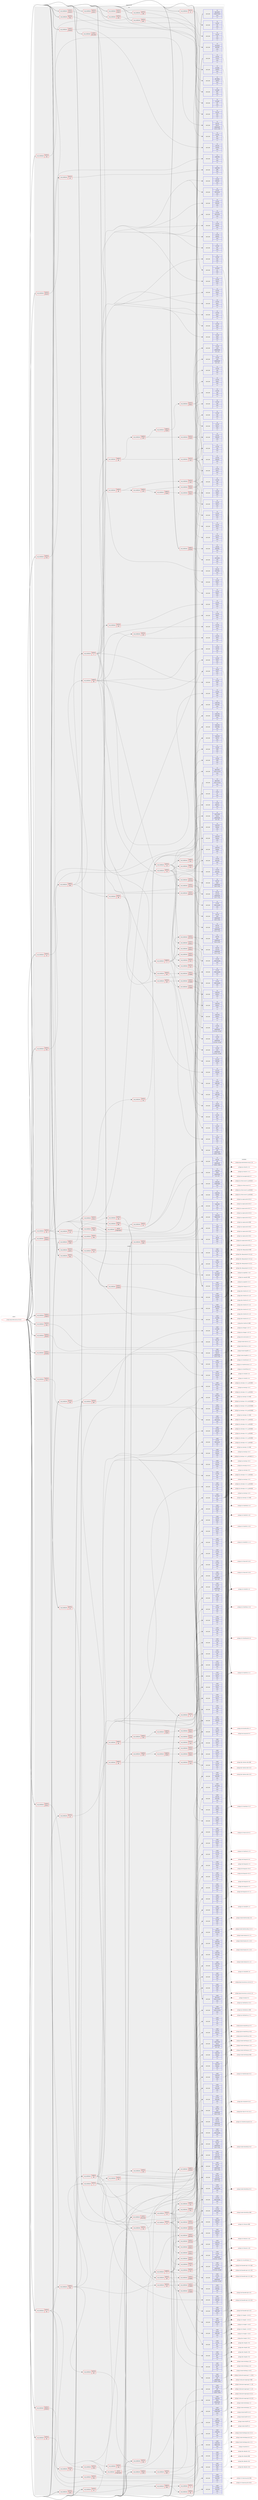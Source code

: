 digraph prolog {

# *************
# Graph options
# *************

newrank=true;
concentrate=true;
compound=true;
graph [rankdir=LR,fontname=Helvetica,fontsize=10,ranksep=1.5];#, ranksep=2.5, nodesep=0.2];
edge  [arrowhead=vee];
node  [fontname=Helvetica,fontsize=10];

# **********
# The ebuild
# **********

subgraph cluster_leftcol {
color=gray;
label=<<i>ebuild</i>>;
id [label="portage://app-editors/emacs-30.0.91", color=red, width=4, href="../app-editors/emacs-30.0.91.svg"];
}

# ****************
# The dependencies
# ****************

subgraph cluster_midcol {
color=gray;
label=<<i>dependencies</i>>;
subgraph cluster_compile {
fillcolor="#eeeeee";
style=filled;
label=<<i>compile</i>>;
subgraph cond134089 {
dependency509856 [label=<<TABLE BORDER="0" CELLBORDER="1" CELLSPACING="0" CELLPADDING="4"><TR><TD ROWSPAN="3" CELLPADDING="10">use_conditional</TD></TR><TR><TD>negative</TD></TR><TR><TD>inotify</TD></TR></TABLE>>, shape=none, color=red];
subgraph cond134090 {
dependency509857 [label=<<TABLE BORDER="0" CELLBORDER="1" CELLSPACING="0" CELLPADDING="4"><TR><TD ROWSPAN="3" CELLPADDING="10">use_conditional</TD></TR><TR><TD>positive</TD></TR><TR><TD>gfile</TD></TR></TABLE>>, shape=none, color=red];
subgraph pack372078 {
dependency509858 [label=<<TABLE BORDER="0" CELLBORDER="1" CELLSPACING="0" CELLPADDING="4" WIDTH="220"><TR><TD ROWSPAN="6" CELLPADDING="30">pack_dep</TD></TR><TR><TD WIDTH="110">install</TD></TR><TR><TD>dev-libs</TD></TR><TR><TD>glib</TD></TR><TR><TD>greaterequal</TD></TR><TR><TD>[2.28.6,,,2.28.6]</TD></TR></TABLE>>, shape=none, color=blue];
}
dependency509857:e -> dependency509858:w [weight=20,style="dashed",arrowhead="vee"];
}
dependency509856:e -> dependency509857:w [weight=20,style="dashed",arrowhead="vee"];
}
id:e -> dependency509856:w [weight=20,style="solid",arrowhead="vee"];
subgraph cond134091 {
dependency509859 [label=<<TABLE BORDER="0" CELLBORDER="1" CELLSPACING="0" CELLPADDING="4"><TR><TD ROWSPAN="3" CELLPADDING="10">use_conditional</TD></TR><TR><TD>negative</TD></TR><TR><TD>mailutils</TD></TR></TABLE>>, shape=none, color=red];
subgraph pack372079 {
dependency509860 [label=<<TABLE BORDER="0" CELLBORDER="1" CELLSPACING="0" CELLPADDING="4" WIDTH="220"><TR><TD ROWSPAN="6" CELLPADDING="30">pack_dep</TD></TR><TR><TD WIDTH="110">install</TD></TR><TR><TD>acct-group</TD></TR><TR><TD>mail</TD></TR><TR><TD>none</TD></TR><TR><TD>[,,]</TD></TR></TABLE>>, shape=none, color=blue];
}
dependency509859:e -> dependency509860:w [weight=20,style="dashed",arrowhead="vee"];
subgraph pack372080 {
dependency509861 [label=<<TABLE BORDER="0" CELLBORDER="1" CELLSPACING="0" CELLPADDING="4" WIDTH="220"><TR><TD ROWSPAN="6" CELLPADDING="30">pack_dep</TD></TR><TR><TD WIDTH="110">install</TD></TR><TR><TD>net-libs</TD></TR><TR><TD>liblockfile</TD></TR><TR><TD>none</TD></TR><TR><TD>[,,]</TD></TR></TABLE>>, shape=none, color=blue];
}
dependency509859:e -> dependency509861:w [weight=20,style="dashed",arrowhead="vee"];
}
id:e -> dependency509859:w [weight=20,style="solid",arrowhead="vee"];
subgraph cond134092 {
dependency509862 [label=<<TABLE BORDER="0" CELLBORDER="1" CELLSPACING="0" CELLPADDING="4"><TR><TD ROWSPAN="3" CELLPADDING="10">use_conditional</TD></TR><TR><TD>positive</TD></TR><TR><TD>acl</TD></TR></TABLE>>, shape=none, color=red];
subgraph pack372081 {
dependency509863 [label=<<TABLE BORDER="0" CELLBORDER="1" CELLSPACING="0" CELLPADDING="4" WIDTH="220"><TR><TD ROWSPAN="6" CELLPADDING="30">pack_dep</TD></TR><TR><TD WIDTH="110">install</TD></TR><TR><TD>virtual</TD></TR><TR><TD>acl</TD></TR><TR><TD>none</TD></TR><TR><TD>[,,]</TD></TR></TABLE>>, shape=none, color=blue];
}
dependency509862:e -> dependency509863:w [weight=20,style="dashed",arrowhead="vee"];
}
id:e -> dependency509862:w [weight=20,style="solid",arrowhead="vee"];
subgraph cond134093 {
dependency509864 [label=<<TABLE BORDER="0" CELLBORDER="1" CELLSPACING="0" CELLPADDING="4"><TR><TD ROWSPAN="3" CELLPADDING="10">use_conditional</TD></TR><TR><TD>positive</TD></TR><TR><TD>alsa</TD></TR></TABLE>>, shape=none, color=red];
subgraph pack372082 {
dependency509865 [label=<<TABLE BORDER="0" CELLBORDER="1" CELLSPACING="0" CELLPADDING="4" WIDTH="220"><TR><TD ROWSPAN="6" CELLPADDING="30">pack_dep</TD></TR><TR><TD WIDTH="110">install</TD></TR><TR><TD>media-libs</TD></TR><TR><TD>alsa-lib</TD></TR><TR><TD>none</TD></TR><TR><TD>[,,]</TD></TR></TABLE>>, shape=none, color=blue];
}
dependency509864:e -> dependency509865:w [weight=20,style="dashed",arrowhead="vee"];
}
id:e -> dependency509864:w [weight=20,style="solid",arrowhead="vee"];
subgraph cond134094 {
dependency509866 [label=<<TABLE BORDER="0" CELLBORDER="1" CELLSPACING="0" CELLPADDING="4"><TR><TD ROWSPAN="3" CELLPADDING="10">use_conditional</TD></TR><TR><TD>positive</TD></TR><TR><TD>dbus</TD></TR></TABLE>>, shape=none, color=red];
subgraph pack372083 {
dependency509867 [label=<<TABLE BORDER="0" CELLBORDER="1" CELLSPACING="0" CELLPADDING="4" WIDTH="220"><TR><TD ROWSPAN="6" CELLPADDING="30">pack_dep</TD></TR><TR><TD WIDTH="110">install</TD></TR><TR><TD>sys-apps</TD></TR><TR><TD>dbus</TD></TR><TR><TD>none</TD></TR><TR><TD>[,,]</TD></TR></TABLE>>, shape=none, color=blue];
}
dependency509866:e -> dependency509867:w [weight=20,style="dashed",arrowhead="vee"];
}
id:e -> dependency509866:w [weight=20,style="solid",arrowhead="vee"];
subgraph cond134095 {
dependency509868 [label=<<TABLE BORDER="0" CELLBORDER="1" CELLSPACING="0" CELLPADDING="4"><TR><TD ROWSPAN="3" CELLPADDING="10">use_conditional</TD></TR><TR><TD>positive</TD></TR><TR><TD>games</TD></TR></TABLE>>, shape=none, color=red];
subgraph pack372084 {
dependency509869 [label=<<TABLE BORDER="0" CELLBORDER="1" CELLSPACING="0" CELLPADDING="4" WIDTH="220"><TR><TD ROWSPAN="6" CELLPADDING="30">pack_dep</TD></TR><TR><TD WIDTH="110">install</TD></TR><TR><TD>acct-group</TD></TR><TR><TD>gamestat</TD></TR><TR><TD>none</TD></TR><TR><TD>[,,]</TD></TR></TABLE>>, shape=none, color=blue];
}
dependency509868:e -> dependency509869:w [weight=20,style="dashed",arrowhead="vee"];
}
id:e -> dependency509868:w [weight=20,style="solid",arrowhead="vee"];
subgraph cond134096 {
dependency509870 [label=<<TABLE BORDER="0" CELLBORDER="1" CELLSPACING="0" CELLPADDING="4"><TR><TD ROWSPAN="3" CELLPADDING="10">use_conditional</TD></TR><TR><TD>positive</TD></TR><TR><TD>gmp</TD></TR></TABLE>>, shape=none, color=red];
subgraph pack372085 {
dependency509871 [label=<<TABLE BORDER="0" CELLBORDER="1" CELLSPACING="0" CELLPADDING="4" WIDTH="220"><TR><TD ROWSPAN="6" CELLPADDING="30">pack_dep</TD></TR><TR><TD WIDTH="110">install</TD></TR><TR><TD>dev-libs</TD></TR><TR><TD>gmp</TD></TR><TR><TD>none</TD></TR><TR><TD>[,,]</TD></TR></TABLE>>, shape=none, color=blue];
}
dependency509870:e -> dependency509871:w [weight=20,style="dashed",arrowhead="vee"];
}
id:e -> dependency509870:w [weight=20,style="solid",arrowhead="vee"];
subgraph cond134097 {
dependency509872 [label=<<TABLE BORDER="0" CELLBORDER="1" CELLSPACING="0" CELLPADDING="4"><TR><TD ROWSPAN="3" CELLPADDING="10">use_conditional</TD></TR><TR><TD>positive</TD></TR><TR><TD>gpm</TD></TR></TABLE>>, shape=none, color=red];
subgraph pack372086 {
dependency509873 [label=<<TABLE BORDER="0" CELLBORDER="1" CELLSPACING="0" CELLPADDING="4" WIDTH="220"><TR><TD ROWSPAN="6" CELLPADDING="30">pack_dep</TD></TR><TR><TD WIDTH="110">install</TD></TR><TR><TD>sys-libs</TD></TR><TR><TD>gpm</TD></TR><TR><TD>none</TD></TR><TR><TD>[,,]</TD></TR></TABLE>>, shape=none, color=blue];
}
dependency509872:e -> dependency509873:w [weight=20,style="dashed",arrowhead="vee"];
}
id:e -> dependency509872:w [weight=20,style="solid",arrowhead="vee"];
subgraph cond134098 {
dependency509874 [label=<<TABLE BORDER="0" CELLBORDER="1" CELLSPACING="0" CELLPADDING="4"><TR><TD ROWSPAN="3" CELLPADDING="10">use_conditional</TD></TR><TR><TD>positive</TD></TR><TR><TD>gui</TD></TR></TABLE>>, shape=none, color=red];
subgraph cond134099 {
dependency509875 [label=<<TABLE BORDER="0" CELLBORDER="1" CELLSPACING="0" CELLPADDING="4"><TR><TD ROWSPAN="3" CELLPADDING="10">use_conditional</TD></TR><TR><TD>negative</TD></TR><TR><TD>aqua</TD></TR></TABLE>>, shape=none, color=red];
subgraph cond134100 {
dependency509876 [label=<<TABLE BORDER="0" CELLBORDER="1" CELLSPACING="0" CELLPADDING="4"><TR><TD ROWSPAN="3" CELLPADDING="10">use_conditional</TD></TR><TR><TD>negative</TD></TR><TR><TD>gtk</TD></TR></TABLE>>, shape=none, color=red];
subgraph pack372087 {
dependency509877 [label=<<TABLE BORDER="0" CELLBORDER="1" CELLSPACING="0" CELLPADDING="4" WIDTH="220"><TR><TD ROWSPAN="6" CELLPADDING="30">pack_dep</TD></TR><TR><TD WIDTH="110">install</TD></TR><TR><TD>x11-base</TD></TR><TR><TD>xorg-proto</TD></TR><TR><TD>none</TD></TR><TR><TD>[,,]</TD></TR></TABLE>>, shape=none, color=blue];
}
dependency509876:e -> dependency509877:w [weight=20,style="dashed",arrowhead="vee"];
}
dependency509875:e -> dependency509876:w [weight=20,style="dashed",arrowhead="vee"];
subgraph cond134101 {
dependency509878 [label=<<TABLE BORDER="0" CELLBORDER="1" CELLSPACING="0" CELLPADDING="4"><TR><TD ROWSPAN="3" CELLPADDING="10">use_conditional</TD></TR><TR><TD>positive</TD></TR><TR><TD>X</TD></TR></TABLE>>, shape=none, color=red];
subgraph pack372088 {
dependency509879 [label=<<TABLE BORDER="0" CELLBORDER="1" CELLSPACING="0" CELLPADDING="4" WIDTH="220"><TR><TD ROWSPAN="6" CELLPADDING="30">pack_dep</TD></TR><TR><TD WIDTH="110">install</TD></TR><TR><TD>x11-base</TD></TR><TR><TD>xorg-proto</TD></TR><TR><TD>none</TD></TR><TR><TD>[,,]</TD></TR></TABLE>>, shape=none, color=blue];
}
dependency509878:e -> dependency509879:w [weight=20,style="dashed",arrowhead="vee"];
}
dependency509875:e -> dependency509878:w [weight=20,style="dashed",arrowhead="vee"];
}
dependency509874:e -> dependency509875:w [weight=20,style="dashed",arrowhead="vee"];
}
id:e -> dependency509874:w [weight=20,style="solid",arrowhead="vee"];
subgraph cond134102 {
dependency509880 [label=<<TABLE BORDER="0" CELLBORDER="1" CELLSPACING="0" CELLPADDING="4"><TR><TD ROWSPAN="3" CELLPADDING="10">use_conditional</TD></TR><TR><TD>positive</TD></TR><TR><TD>gui</TD></TR></TABLE>>, shape=none, color=red];
subgraph cond134103 {
dependency509881 [label=<<TABLE BORDER="0" CELLBORDER="1" CELLSPACING="0" CELLPADDING="4"><TR><TD ROWSPAN="3" CELLPADDING="10">use_conditional</TD></TR><TR><TD>positive</TD></TR><TR><TD>gif</TD></TR></TABLE>>, shape=none, color=red];
subgraph pack372089 {
dependency509882 [label=<<TABLE BORDER="0" CELLBORDER="1" CELLSPACING="0" CELLPADDING="4" WIDTH="220"><TR><TD ROWSPAN="6" CELLPADDING="30">pack_dep</TD></TR><TR><TD WIDTH="110">install</TD></TR><TR><TD>media-libs</TD></TR><TR><TD>giflib</TD></TR><TR><TD>none</TD></TR><TR><TD>[,,]</TD></TR></TABLE>>, shape=none, color=blue];
}
dependency509881:e -> dependency509882:w [weight=20,style="dashed",arrowhead="vee"];
}
dependency509880:e -> dependency509881:w [weight=20,style="dashed",arrowhead="vee"];
subgraph cond134104 {
dependency509883 [label=<<TABLE BORDER="0" CELLBORDER="1" CELLSPACING="0" CELLPADDING="4"><TR><TD ROWSPAN="3" CELLPADDING="10">use_conditional</TD></TR><TR><TD>positive</TD></TR><TR><TD>jpeg</TD></TR></TABLE>>, shape=none, color=red];
subgraph pack372090 {
dependency509884 [label=<<TABLE BORDER="0" CELLBORDER="1" CELLSPACING="0" CELLPADDING="4" WIDTH="220"><TR><TD ROWSPAN="6" CELLPADDING="30">pack_dep</TD></TR><TR><TD WIDTH="110">install</TD></TR><TR><TD>media-libs</TD></TR><TR><TD>libjpeg-turbo</TD></TR><TR><TD>none</TD></TR><TR><TD>[,,]</TD></TR></TABLE>>, shape=none, color=blue];
}
dependency509883:e -> dependency509884:w [weight=20,style="dashed",arrowhead="vee"];
}
dependency509880:e -> dependency509883:w [weight=20,style="dashed",arrowhead="vee"];
subgraph cond134105 {
dependency509885 [label=<<TABLE BORDER="0" CELLBORDER="1" CELLSPACING="0" CELLPADDING="4"><TR><TD ROWSPAN="3" CELLPADDING="10">use_conditional</TD></TR><TR><TD>positive</TD></TR><TR><TD>png</TD></TR></TABLE>>, shape=none, color=red];
subgraph pack372091 {
dependency509886 [label=<<TABLE BORDER="0" CELLBORDER="1" CELLSPACING="0" CELLPADDING="4" WIDTH="220"><TR><TD ROWSPAN="6" CELLPADDING="30">pack_dep</TD></TR><TR><TD WIDTH="110">install</TD></TR><TR><TD>media-libs</TD></TR><TR><TD>libpng</TD></TR><TR><TD>greaterequal</TD></TR><TR><TD>[1.4,,,1.4]</TD></TR></TABLE>>, shape=none, color=blue];
}
dependency509885:e -> dependency509886:w [weight=20,style="dashed",arrowhead="vee"];
}
dependency509880:e -> dependency509885:w [weight=20,style="dashed",arrowhead="vee"];
subgraph cond134106 {
dependency509887 [label=<<TABLE BORDER="0" CELLBORDER="1" CELLSPACING="0" CELLPADDING="4"><TR><TD ROWSPAN="3" CELLPADDING="10">use_conditional</TD></TR><TR><TD>positive</TD></TR><TR><TD>svg</TD></TR></TABLE>>, shape=none, color=red];
subgraph pack372092 {
dependency509888 [label=<<TABLE BORDER="0" CELLBORDER="1" CELLSPACING="0" CELLPADDING="4" WIDTH="220"><TR><TD ROWSPAN="6" CELLPADDING="30">pack_dep</TD></TR><TR><TD WIDTH="110">install</TD></TR><TR><TD>gnome-base</TD></TR><TR><TD>librsvg</TD></TR><TR><TD>greaterequal</TD></TR><TR><TD>[2.0,,,2.0]</TD></TR></TABLE>>, shape=none, color=blue];
}
dependency509887:e -> dependency509888:w [weight=20,style="dashed",arrowhead="vee"];
}
dependency509880:e -> dependency509887:w [weight=20,style="dashed",arrowhead="vee"];
subgraph cond134107 {
dependency509889 [label=<<TABLE BORDER="0" CELLBORDER="1" CELLSPACING="0" CELLPADDING="4"><TR><TD ROWSPAN="3" CELLPADDING="10">use_conditional</TD></TR><TR><TD>positive</TD></TR><TR><TD>tiff</TD></TR></TABLE>>, shape=none, color=red];
subgraph pack372093 {
dependency509890 [label=<<TABLE BORDER="0" CELLBORDER="1" CELLSPACING="0" CELLPADDING="4" WIDTH="220"><TR><TD ROWSPAN="6" CELLPADDING="30">pack_dep</TD></TR><TR><TD WIDTH="110">install</TD></TR><TR><TD>media-libs</TD></TR><TR><TD>tiff</TD></TR><TR><TD>none</TD></TR><TR><TD>[,,]</TD></TR></TABLE>>, shape=none, color=blue];
}
dependency509889:e -> dependency509890:w [weight=20,style="dashed",arrowhead="vee"];
}
dependency509880:e -> dependency509889:w [weight=20,style="dashed",arrowhead="vee"];
subgraph cond134108 {
dependency509891 [label=<<TABLE BORDER="0" CELLBORDER="1" CELLSPACING="0" CELLPADDING="4"><TR><TD ROWSPAN="3" CELLPADDING="10">use_conditional</TD></TR><TR><TD>positive</TD></TR><TR><TD>webp</TD></TR></TABLE>>, shape=none, color=red];
subgraph pack372094 {
dependency509892 [label=<<TABLE BORDER="0" CELLBORDER="1" CELLSPACING="0" CELLPADDING="4" WIDTH="220"><TR><TD ROWSPAN="6" CELLPADDING="30">pack_dep</TD></TR><TR><TD WIDTH="110">install</TD></TR><TR><TD>media-libs</TD></TR><TR><TD>libwebp</TD></TR><TR><TD>none</TD></TR><TR><TD>[,,]</TD></TR></TABLE>>, shape=none, color=blue];
}
dependency509891:e -> dependency509892:w [weight=20,style="dashed",arrowhead="vee"];
}
dependency509880:e -> dependency509891:w [weight=20,style="dashed",arrowhead="vee"];
subgraph cond134109 {
dependency509893 [label=<<TABLE BORDER="0" CELLBORDER="1" CELLSPACING="0" CELLPADDING="4"><TR><TD ROWSPAN="3" CELLPADDING="10">use_conditional</TD></TR><TR><TD>positive</TD></TR><TR><TD>imagemagick</TD></TR></TABLE>>, shape=none, color=red];
subgraph pack372095 {
dependency509894 [label=<<TABLE BORDER="0" CELLBORDER="1" CELLSPACING="0" CELLPADDING="4" WIDTH="220"><TR><TD ROWSPAN="6" CELLPADDING="30">pack_dep</TD></TR><TR><TD WIDTH="110">install</TD></TR><TR><TD>media-gfx</TD></TR><TR><TD>imagemagick</TD></TR><TR><TD>none</TD></TR><TR><TD>[,,]</TD></TR></TABLE>>, shape=none, color=blue];
}
dependency509893:e -> dependency509894:w [weight=20,style="dashed",arrowhead="vee"];
}
dependency509880:e -> dependency509893:w [weight=20,style="dashed",arrowhead="vee"];
subgraph cond134110 {
dependency509895 [label=<<TABLE BORDER="0" CELLBORDER="1" CELLSPACING="0" CELLPADDING="4"><TR><TD ROWSPAN="3" CELLPADDING="10">use_conditional</TD></TR><TR><TD>negative</TD></TR><TR><TD>aqua</TD></TR></TABLE>>, shape=none, color=red];
subgraph cond134111 {
dependency509896 [label=<<TABLE BORDER="0" CELLBORDER="1" CELLSPACING="0" CELLPADDING="4"><TR><TD ROWSPAN="3" CELLPADDING="10">use_conditional</TD></TR><TR><TD>positive</TD></TR><TR><TD>gsettings</TD></TR></TABLE>>, shape=none, color=red];
subgraph pack372096 {
dependency509897 [label=<<TABLE BORDER="0" CELLBORDER="1" CELLSPACING="0" CELLPADDING="4" WIDTH="220"><TR><TD ROWSPAN="6" CELLPADDING="30">pack_dep</TD></TR><TR><TD WIDTH="110">install</TD></TR><TR><TD>app-emacs</TD></TR><TR><TD>emacs-common</TD></TR><TR><TD>none</TD></TR><TR><TD>[,,]</TD></TR></TABLE>>, shape=none, color=blue];
}
dependency509896:e -> dependency509897:w [weight=20,style="dashed",arrowhead="vee"];
subgraph pack372097 {
dependency509898 [label=<<TABLE BORDER="0" CELLBORDER="1" CELLSPACING="0" CELLPADDING="4" WIDTH="220"><TR><TD ROWSPAN="6" CELLPADDING="30">pack_dep</TD></TR><TR><TD WIDTH="110">install</TD></TR><TR><TD>dev-libs</TD></TR><TR><TD>glib</TD></TR><TR><TD>greaterequal</TD></TR><TR><TD>[2.28.6,,,2.28.6]</TD></TR></TABLE>>, shape=none, color=blue];
}
dependency509896:e -> dependency509898:w [weight=20,style="dashed",arrowhead="vee"];
}
dependency509895:e -> dependency509896:w [weight=20,style="dashed",arrowhead="vee"];
subgraph cond134112 {
dependency509899 [label=<<TABLE BORDER="0" CELLBORDER="1" CELLSPACING="0" CELLPADDING="4"><TR><TD ROWSPAN="3" CELLPADDING="10">use_conditional</TD></TR><TR><TD>positive</TD></TR><TR><TD>gtk</TD></TR></TABLE>>, shape=none, color=red];
subgraph cond134113 {
dependency509900 [label=<<TABLE BORDER="0" CELLBORDER="1" CELLSPACING="0" CELLPADDING="4"><TR><TD ROWSPAN="3" CELLPADDING="10">use_conditional</TD></TR><TR><TD>negative</TD></TR><TR><TD>X</TD></TR></TABLE>>, shape=none, color=red];
subgraph pack372098 {
dependency509901 [label=<<TABLE BORDER="0" CELLBORDER="1" CELLSPACING="0" CELLPADDING="4" WIDTH="220"><TR><TD ROWSPAN="6" CELLPADDING="30">pack_dep</TD></TR><TR><TD WIDTH="110">install</TD></TR><TR><TD>media-libs</TD></TR><TR><TD>fontconfig</TD></TR><TR><TD>none</TD></TR><TR><TD>[,,]</TD></TR></TABLE>>, shape=none, color=blue];
}
dependency509900:e -> dependency509901:w [weight=20,style="dashed",arrowhead="vee"];
subgraph pack372099 {
dependency509902 [label=<<TABLE BORDER="0" CELLBORDER="1" CELLSPACING="0" CELLPADDING="4" WIDTH="220"><TR><TD ROWSPAN="6" CELLPADDING="30">pack_dep</TD></TR><TR><TD WIDTH="110">install</TD></TR><TR><TD>media-libs</TD></TR><TR><TD>freetype</TD></TR><TR><TD>none</TD></TR><TR><TD>[,,]</TD></TR></TABLE>>, shape=none, color=blue];
}
dependency509900:e -> dependency509902:w [weight=20,style="dashed",arrowhead="vee"];
subgraph pack372100 {
dependency509903 [label=<<TABLE BORDER="0" CELLBORDER="1" CELLSPACING="0" CELLPADDING="4" WIDTH="220"><TR><TD ROWSPAN="6" CELLPADDING="30">pack_dep</TD></TR><TR><TD WIDTH="110">install</TD></TR><TR><TD>x11-libs</TD></TR><TR><TD>cairo</TD></TR><TR><TD>greaterequal</TD></TR><TR><TD>[1.12.18,,,1.12.18]</TD></TR></TABLE>>, shape=none, color=blue];
}
dependency509900:e -> dependency509903:w [weight=20,style="dashed",arrowhead="vee"];
subgraph pack372101 {
dependency509904 [label=<<TABLE BORDER="0" CELLBORDER="1" CELLSPACING="0" CELLPADDING="4" WIDTH="220"><TR><TD ROWSPAN="6" CELLPADDING="30">pack_dep</TD></TR><TR><TD WIDTH="110">install</TD></TR><TR><TD>x11-libs</TD></TR><TR><TD>gtk+</TD></TR><TR><TD>none</TD></TR><TR><TD>[,,]</TD></TR></TABLE>>, shape=none, color=blue];
}
dependency509900:e -> dependency509904:w [weight=20,style="dashed",arrowhead="vee"];
subgraph cond134114 {
dependency509905 [label=<<TABLE BORDER="0" CELLBORDER="1" CELLSPACING="0" CELLPADDING="4"><TR><TD ROWSPAN="3" CELLPADDING="10">use_conditional</TD></TR><TR><TD>positive</TD></TR><TR><TD>harfbuzz</TD></TR></TABLE>>, shape=none, color=red];
subgraph pack372102 {
dependency509906 [label=<<TABLE BORDER="0" CELLBORDER="1" CELLSPACING="0" CELLPADDING="4" WIDTH="220"><TR><TD ROWSPAN="6" CELLPADDING="30">pack_dep</TD></TR><TR><TD WIDTH="110">install</TD></TR><TR><TD>media-libs</TD></TR><TR><TD>harfbuzz</TD></TR><TR><TD>none</TD></TR><TR><TD>[,,]</TD></TR></TABLE>>, shape=none, color=blue];
}
dependency509905:e -> dependency509906:w [weight=20,style="dashed",arrowhead="vee"];
}
dependency509900:e -> dependency509905:w [weight=20,style="dashed",arrowhead="vee"];
subgraph cond134115 {
dependency509907 [label=<<TABLE BORDER="0" CELLBORDER="1" CELLSPACING="0" CELLPADDING="4"><TR><TD ROWSPAN="3" CELLPADDING="10">use_conditional</TD></TR><TR><TD>positive</TD></TR><TR><TD>m17n-lib</TD></TR></TABLE>>, shape=none, color=red];
subgraph pack372103 {
dependency509908 [label=<<TABLE BORDER="0" CELLBORDER="1" CELLSPACING="0" CELLPADDING="4" WIDTH="220"><TR><TD ROWSPAN="6" CELLPADDING="30">pack_dep</TD></TR><TR><TD WIDTH="110">install</TD></TR><TR><TD>dev-libs</TD></TR><TR><TD>libotf</TD></TR><TR><TD>greaterequal</TD></TR><TR><TD>[0.9.4,,,0.9.4]</TD></TR></TABLE>>, shape=none, color=blue];
}
dependency509907:e -> dependency509908:w [weight=20,style="dashed",arrowhead="vee"];
subgraph pack372104 {
dependency509909 [label=<<TABLE BORDER="0" CELLBORDER="1" CELLSPACING="0" CELLPADDING="4" WIDTH="220"><TR><TD ROWSPAN="6" CELLPADDING="30">pack_dep</TD></TR><TR><TD WIDTH="110">install</TD></TR><TR><TD>dev-libs</TD></TR><TR><TD>m17n-lib</TD></TR><TR><TD>greaterequal</TD></TR><TR><TD>[1.5.1,,,1.5.1]</TD></TR></TABLE>>, shape=none, color=blue];
}
dependency509907:e -> dependency509909:w [weight=20,style="dashed",arrowhead="vee"];
}
dependency509900:e -> dependency509907:w [weight=20,style="dashed",arrowhead="vee"];
subgraph cond134116 {
dependency509910 [label=<<TABLE BORDER="0" CELLBORDER="1" CELLSPACING="0" CELLPADDING="4"><TR><TD ROWSPAN="3" CELLPADDING="10">use_conditional</TD></TR><TR><TD>positive</TD></TR><TR><TD>xwidgets</TD></TR></TABLE>>, shape=none, color=red];
subgraph pack372105 {
dependency509911 [label=<<TABLE BORDER="0" CELLBORDER="1" CELLSPACING="0" CELLPADDING="4" WIDTH="220"><TR><TD ROWSPAN="6" CELLPADDING="30">pack_dep</TD></TR><TR><TD WIDTH="110">install</TD></TR><TR><TD>net-libs</TD></TR><TR><TD>webkit-gtk</TD></TR><TR><TD>none</TD></TR><TR><TD>[,,]</TD></TR></TABLE>>, shape=none, color=blue];
}
dependency509910:e -> dependency509911:w [weight=20,style="dashed",arrowhead="vee"];
}
dependency509900:e -> dependency509910:w [weight=20,style="dashed",arrowhead="vee"];
}
dependency509899:e -> dependency509900:w [weight=20,style="dashed",arrowhead="vee"];
}
dependency509895:e -> dependency509899:w [weight=20,style="dashed",arrowhead="vee"];
subgraph cond134117 {
dependency509912 [label=<<TABLE BORDER="0" CELLBORDER="1" CELLSPACING="0" CELLPADDING="4"><TR><TD ROWSPAN="3" CELLPADDING="10">use_conditional</TD></TR><TR><TD>negative</TD></TR><TR><TD>gtk</TD></TR></TABLE>>, shape=none, color=red];
subgraph pack372106 {
dependency509913 [label=<<TABLE BORDER="0" CELLBORDER="1" CELLSPACING="0" CELLPADDING="4" WIDTH="220"><TR><TD ROWSPAN="6" CELLPADDING="30">pack_dep</TD></TR><TR><TD WIDTH="110">install</TD></TR><TR><TD>x11-libs</TD></TR><TR><TD>libICE</TD></TR><TR><TD>none</TD></TR><TR><TD>[,,]</TD></TR></TABLE>>, shape=none, color=blue];
}
dependency509912:e -> dependency509913:w [weight=20,style="dashed",arrowhead="vee"];
subgraph pack372107 {
dependency509914 [label=<<TABLE BORDER="0" CELLBORDER="1" CELLSPACING="0" CELLPADDING="4" WIDTH="220"><TR><TD ROWSPAN="6" CELLPADDING="30">pack_dep</TD></TR><TR><TD WIDTH="110">install</TD></TR><TR><TD>x11-libs</TD></TR><TR><TD>libSM</TD></TR><TR><TD>none</TD></TR><TR><TD>[,,]</TD></TR></TABLE>>, shape=none, color=blue];
}
dependency509912:e -> dependency509914:w [weight=20,style="dashed",arrowhead="vee"];
subgraph pack372108 {
dependency509915 [label=<<TABLE BORDER="0" CELLBORDER="1" CELLSPACING="0" CELLPADDING="4" WIDTH="220"><TR><TD ROWSPAN="6" CELLPADDING="30">pack_dep</TD></TR><TR><TD WIDTH="110">install</TD></TR><TR><TD>x11-libs</TD></TR><TR><TD>libX11</TD></TR><TR><TD>none</TD></TR><TR><TD>[,,]</TD></TR></TABLE>>, shape=none, color=blue];
}
dependency509912:e -> dependency509915:w [weight=20,style="dashed",arrowhead="vee"];
subgraph pack372109 {
dependency509916 [label=<<TABLE BORDER="0" CELLBORDER="1" CELLSPACING="0" CELLPADDING="4" WIDTH="220"><TR><TD ROWSPAN="6" CELLPADDING="30">pack_dep</TD></TR><TR><TD WIDTH="110">install</TD></TR><TR><TD>x11-libs</TD></TR><TR><TD>libXcomposite</TD></TR><TR><TD>none</TD></TR><TR><TD>[,,]</TD></TR></TABLE>>, shape=none, color=blue];
}
dependency509912:e -> dependency509916:w [weight=20,style="dashed",arrowhead="vee"];
subgraph pack372110 {
dependency509917 [label=<<TABLE BORDER="0" CELLBORDER="1" CELLSPACING="0" CELLPADDING="4" WIDTH="220"><TR><TD ROWSPAN="6" CELLPADDING="30">pack_dep</TD></TR><TR><TD WIDTH="110">install</TD></TR><TR><TD>x11-libs</TD></TR><TR><TD>libXext</TD></TR><TR><TD>none</TD></TR><TR><TD>[,,]</TD></TR></TABLE>>, shape=none, color=blue];
}
dependency509912:e -> dependency509917:w [weight=20,style="dashed",arrowhead="vee"];
subgraph pack372111 {
dependency509918 [label=<<TABLE BORDER="0" CELLBORDER="1" CELLSPACING="0" CELLPADDING="4" WIDTH="220"><TR><TD ROWSPAN="6" CELLPADDING="30">pack_dep</TD></TR><TR><TD WIDTH="110">install</TD></TR><TR><TD>x11-libs</TD></TR><TR><TD>libXfixes</TD></TR><TR><TD>none</TD></TR><TR><TD>[,,]</TD></TR></TABLE>>, shape=none, color=blue];
}
dependency509912:e -> dependency509918:w [weight=20,style="dashed",arrowhead="vee"];
subgraph pack372112 {
dependency509919 [label=<<TABLE BORDER="0" CELLBORDER="1" CELLSPACING="0" CELLPADDING="4" WIDTH="220"><TR><TD ROWSPAN="6" CELLPADDING="30">pack_dep</TD></TR><TR><TD WIDTH="110">install</TD></TR><TR><TD>x11-libs</TD></TR><TR><TD>libXi</TD></TR><TR><TD>none</TD></TR><TR><TD>[,,]</TD></TR></TABLE>>, shape=none, color=blue];
}
dependency509912:e -> dependency509919:w [weight=20,style="dashed",arrowhead="vee"];
subgraph pack372113 {
dependency509920 [label=<<TABLE BORDER="0" CELLBORDER="1" CELLSPACING="0" CELLPADDING="4" WIDTH="220"><TR><TD ROWSPAN="6" CELLPADDING="30">pack_dep</TD></TR><TR><TD WIDTH="110">install</TD></TR><TR><TD>x11-libs</TD></TR><TR><TD>libXinerama</TD></TR><TR><TD>none</TD></TR><TR><TD>[,,]</TD></TR></TABLE>>, shape=none, color=blue];
}
dependency509912:e -> dependency509920:w [weight=20,style="dashed",arrowhead="vee"];
subgraph pack372114 {
dependency509921 [label=<<TABLE BORDER="0" CELLBORDER="1" CELLSPACING="0" CELLPADDING="4" WIDTH="220"><TR><TD ROWSPAN="6" CELLPADDING="30">pack_dep</TD></TR><TR><TD WIDTH="110">install</TD></TR><TR><TD>x11-libs</TD></TR><TR><TD>libXrandr</TD></TR><TR><TD>none</TD></TR><TR><TD>[,,]</TD></TR></TABLE>>, shape=none, color=blue];
}
dependency509912:e -> dependency509921:w [weight=20,style="dashed",arrowhead="vee"];
subgraph pack372115 {
dependency509922 [label=<<TABLE BORDER="0" CELLBORDER="1" CELLSPACING="0" CELLPADDING="4" WIDTH="220"><TR><TD ROWSPAN="6" CELLPADDING="30">pack_dep</TD></TR><TR><TD WIDTH="110">install</TD></TR><TR><TD>x11-libs</TD></TR><TR><TD>libxcb</TD></TR><TR><TD>none</TD></TR><TR><TD>[,,]</TD></TR></TABLE>>, shape=none, color=blue];
}
dependency509912:e -> dependency509922:w [weight=20,style="dashed",arrowhead="vee"];
subgraph pack372116 {
dependency509923 [label=<<TABLE BORDER="0" CELLBORDER="1" CELLSPACING="0" CELLPADDING="4" WIDTH="220"><TR><TD ROWSPAN="6" CELLPADDING="30">pack_dep</TD></TR><TR><TD WIDTH="110">install</TD></TR><TR><TD>x11-libs</TD></TR><TR><TD>xcb-util</TD></TR><TR><TD>none</TD></TR><TR><TD>[,,]</TD></TR></TABLE>>, shape=none, color=blue];
}
dependency509912:e -> dependency509923:w [weight=20,style="dashed",arrowhead="vee"];
subgraph pack372117 {
dependency509924 [label=<<TABLE BORDER="0" CELLBORDER="1" CELLSPACING="0" CELLPADDING="4" WIDTH="220"><TR><TD ROWSPAN="6" CELLPADDING="30">pack_dep</TD></TR><TR><TD WIDTH="110">install</TD></TR><TR><TD>x11-misc</TD></TR><TR><TD>xbitmaps</TD></TR><TR><TD>none</TD></TR><TR><TD>[,,]</TD></TR></TABLE>>, shape=none, color=blue];
}
dependency509912:e -> dependency509924:w [weight=20,style="dashed",arrowhead="vee"];
subgraph cond134118 {
dependency509925 [label=<<TABLE BORDER="0" CELLBORDER="1" CELLSPACING="0" CELLPADDING="4"><TR><TD ROWSPAN="3" CELLPADDING="10">use_conditional</TD></TR><TR><TD>positive</TD></TR><TR><TD>xpm</TD></TR></TABLE>>, shape=none, color=red];
subgraph pack372118 {
dependency509926 [label=<<TABLE BORDER="0" CELLBORDER="1" CELLSPACING="0" CELLPADDING="4" WIDTH="220"><TR><TD ROWSPAN="6" CELLPADDING="30">pack_dep</TD></TR><TR><TD WIDTH="110">install</TD></TR><TR><TD>x11-libs</TD></TR><TR><TD>libXpm</TD></TR><TR><TD>none</TD></TR><TR><TD>[,,]</TD></TR></TABLE>>, shape=none, color=blue];
}
dependency509925:e -> dependency509926:w [weight=20,style="dashed",arrowhead="vee"];
}
dependency509912:e -> dependency509925:w [weight=20,style="dashed",arrowhead="vee"];
subgraph cond134119 {
dependency509927 [label=<<TABLE BORDER="0" CELLBORDER="1" CELLSPACING="0" CELLPADDING="4"><TR><TD ROWSPAN="3" CELLPADDING="10">use_conditional</TD></TR><TR><TD>positive</TD></TR><TR><TD>xft</TD></TR></TABLE>>, shape=none, color=red];
subgraph pack372119 {
dependency509928 [label=<<TABLE BORDER="0" CELLBORDER="1" CELLSPACING="0" CELLPADDING="4" WIDTH="220"><TR><TD ROWSPAN="6" CELLPADDING="30">pack_dep</TD></TR><TR><TD WIDTH="110">install</TD></TR><TR><TD>media-libs</TD></TR><TR><TD>fontconfig</TD></TR><TR><TD>none</TD></TR><TR><TD>[,,]</TD></TR></TABLE>>, shape=none, color=blue];
}
dependency509927:e -> dependency509928:w [weight=20,style="dashed",arrowhead="vee"];
subgraph pack372120 {
dependency509929 [label=<<TABLE BORDER="0" CELLBORDER="1" CELLSPACING="0" CELLPADDING="4" WIDTH="220"><TR><TD ROWSPAN="6" CELLPADDING="30">pack_dep</TD></TR><TR><TD WIDTH="110">install</TD></TR><TR><TD>media-libs</TD></TR><TR><TD>freetype</TD></TR><TR><TD>none</TD></TR><TR><TD>[,,]</TD></TR></TABLE>>, shape=none, color=blue];
}
dependency509927:e -> dependency509929:w [weight=20,style="dashed",arrowhead="vee"];
subgraph pack372121 {
dependency509930 [label=<<TABLE BORDER="0" CELLBORDER="1" CELLSPACING="0" CELLPADDING="4" WIDTH="220"><TR><TD ROWSPAN="6" CELLPADDING="30">pack_dep</TD></TR><TR><TD WIDTH="110">install</TD></TR><TR><TD>x11-libs</TD></TR><TR><TD>libXrender</TD></TR><TR><TD>none</TD></TR><TR><TD>[,,]</TD></TR></TABLE>>, shape=none, color=blue];
}
dependency509927:e -> dependency509930:w [weight=20,style="dashed",arrowhead="vee"];
subgraph cond134120 {
dependency509931 [label=<<TABLE BORDER="0" CELLBORDER="1" CELLSPACING="0" CELLPADDING="4"><TR><TD ROWSPAN="3" CELLPADDING="10">use_conditional</TD></TR><TR><TD>positive</TD></TR><TR><TD>cairo</TD></TR></TABLE>>, shape=none, color=red];
subgraph pack372122 {
dependency509932 [label=<<TABLE BORDER="0" CELLBORDER="1" CELLSPACING="0" CELLPADDING="4" WIDTH="220"><TR><TD ROWSPAN="6" CELLPADDING="30">pack_dep</TD></TR><TR><TD WIDTH="110">install</TD></TR><TR><TD>x11-libs</TD></TR><TR><TD>cairo</TD></TR><TR><TD>greaterequal</TD></TR><TR><TD>[1.12.18,,,1.12.18]</TD></TR></TABLE>>, shape=none, color=blue];
}
dependency509931:e -> dependency509932:w [weight=20,style="dashed",arrowhead="vee"];
}
dependency509927:e -> dependency509931:w [weight=20,style="dashed",arrowhead="vee"];
subgraph cond134121 {
dependency509933 [label=<<TABLE BORDER="0" CELLBORDER="1" CELLSPACING="0" CELLPADDING="4"><TR><TD ROWSPAN="3" CELLPADDING="10">use_conditional</TD></TR><TR><TD>negative</TD></TR><TR><TD>cairo</TD></TR></TABLE>>, shape=none, color=red];
subgraph pack372123 {
dependency509934 [label=<<TABLE BORDER="0" CELLBORDER="1" CELLSPACING="0" CELLPADDING="4" WIDTH="220"><TR><TD ROWSPAN="6" CELLPADDING="30">pack_dep</TD></TR><TR><TD WIDTH="110">install</TD></TR><TR><TD>x11-libs</TD></TR><TR><TD>libXft</TD></TR><TR><TD>none</TD></TR><TR><TD>[,,]</TD></TR></TABLE>>, shape=none, color=blue];
}
dependency509933:e -> dependency509934:w [weight=20,style="dashed",arrowhead="vee"];
}
dependency509927:e -> dependency509933:w [weight=20,style="dashed",arrowhead="vee"];
subgraph cond134122 {
dependency509935 [label=<<TABLE BORDER="0" CELLBORDER="1" CELLSPACING="0" CELLPADDING="4"><TR><TD ROWSPAN="3" CELLPADDING="10">use_conditional</TD></TR><TR><TD>positive</TD></TR><TR><TD>harfbuzz</TD></TR></TABLE>>, shape=none, color=red];
subgraph pack372124 {
dependency509936 [label=<<TABLE BORDER="0" CELLBORDER="1" CELLSPACING="0" CELLPADDING="4" WIDTH="220"><TR><TD ROWSPAN="6" CELLPADDING="30">pack_dep</TD></TR><TR><TD WIDTH="110">install</TD></TR><TR><TD>media-libs</TD></TR><TR><TD>harfbuzz</TD></TR><TR><TD>none</TD></TR><TR><TD>[,,]</TD></TR></TABLE>>, shape=none, color=blue];
}
dependency509935:e -> dependency509936:w [weight=20,style="dashed",arrowhead="vee"];
}
dependency509927:e -> dependency509935:w [weight=20,style="dashed",arrowhead="vee"];
subgraph cond134123 {
dependency509937 [label=<<TABLE BORDER="0" CELLBORDER="1" CELLSPACING="0" CELLPADDING="4"><TR><TD ROWSPAN="3" CELLPADDING="10">use_conditional</TD></TR><TR><TD>positive</TD></TR><TR><TD>m17n-lib</TD></TR></TABLE>>, shape=none, color=red];
subgraph pack372125 {
dependency509938 [label=<<TABLE BORDER="0" CELLBORDER="1" CELLSPACING="0" CELLPADDING="4" WIDTH="220"><TR><TD ROWSPAN="6" CELLPADDING="30">pack_dep</TD></TR><TR><TD WIDTH="110">install</TD></TR><TR><TD>dev-libs</TD></TR><TR><TD>libotf</TD></TR><TR><TD>greaterequal</TD></TR><TR><TD>[0.9.4,,,0.9.4]</TD></TR></TABLE>>, shape=none, color=blue];
}
dependency509937:e -> dependency509938:w [weight=20,style="dashed",arrowhead="vee"];
subgraph pack372126 {
dependency509939 [label=<<TABLE BORDER="0" CELLBORDER="1" CELLSPACING="0" CELLPADDING="4" WIDTH="220"><TR><TD ROWSPAN="6" CELLPADDING="30">pack_dep</TD></TR><TR><TD WIDTH="110">install</TD></TR><TR><TD>dev-libs</TD></TR><TR><TD>m17n-lib</TD></TR><TR><TD>greaterequal</TD></TR><TR><TD>[1.5.1,,,1.5.1]</TD></TR></TABLE>>, shape=none, color=blue];
}
dependency509937:e -> dependency509939:w [weight=20,style="dashed",arrowhead="vee"];
}
dependency509927:e -> dependency509937:w [weight=20,style="dashed",arrowhead="vee"];
}
dependency509912:e -> dependency509927:w [weight=20,style="dashed",arrowhead="vee"];
subgraph cond134124 {
dependency509940 [label=<<TABLE BORDER="0" CELLBORDER="1" CELLSPACING="0" CELLPADDING="4"><TR><TD ROWSPAN="3" CELLPADDING="10">use_conditional</TD></TR><TR><TD>positive</TD></TR><TR><TD>gtk</TD></TR></TABLE>>, shape=none, color=red];
subgraph pack372127 {
dependency509941 [label=<<TABLE BORDER="0" CELLBORDER="1" CELLSPACING="0" CELLPADDING="4" WIDTH="220"><TR><TD ROWSPAN="6" CELLPADDING="30">pack_dep</TD></TR><TR><TD WIDTH="110">install</TD></TR><TR><TD>x11-libs</TD></TR><TR><TD>gtk+</TD></TR><TR><TD>none</TD></TR><TR><TD>[,,]</TD></TR></TABLE>>, shape=none, color=blue];
}
dependency509940:e -> dependency509941:w [weight=20,style="dashed",arrowhead="vee"];
subgraph cond134125 {
dependency509942 [label=<<TABLE BORDER="0" CELLBORDER="1" CELLSPACING="0" CELLPADDING="4"><TR><TD ROWSPAN="3" CELLPADDING="10">use_conditional</TD></TR><TR><TD>positive</TD></TR><TR><TD>xwidgets</TD></TR></TABLE>>, shape=none, color=red];
subgraph pack372128 {
dependency509943 [label=<<TABLE BORDER="0" CELLBORDER="1" CELLSPACING="0" CELLPADDING="4" WIDTH="220"><TR><TD ROWSPAN="6" CELLPADDING="30">pack_dep</TD></TR><TR><TD WIDTH="110">install</TD></TR><TR><TD>net-libs</TD></TR><TR><TD>webkit-gtk</TD></TR><TR><TD>none</TD></TR><TR><TD>[,,]</TD></TR></TABLE>>, shape=none, color=blue];
}
dependency509942:e -> dependency509943:w [weight=20,style="dashed",arrowhead="vee"];
subgraph pack372129 {
dependency509944 [label=<<TABLE BORDER="0" CELLBORDER="1" CELLSPACING="0" CELLPADDING="4" WIDTH="220"><TR><TD ROWSPAN="6" CELLPADDING="30">pack_dep</TD></TR><TR><TD WIDTH="110">install</TD></TR><TR><TD>x11-libs</TD></TR><TR><TD>libXcomposite</TD></TR><TR><TD>none</TD></TR><TR><TD>[,,]</TD></TR></TABLE>>, shape=none, color=blue];
}
dependency509942:e -> dependency509944:w [weight=20,style="dashed",arrowhead="vee"];
}
dependency509940:e -> dependency509942:w [weight=20,style="dashed",arrowhead="vee"];
}
dependency509912:e -> dependency509940:w [weight=20,style="dashed",arrowhead="vee"];
subgraph cond134126 {
dependency509945 [label=<<TABLE BORDER="0" CELLBORDER="1" CELLSPACING="0" CELLPADDING="4"><TR><TD ROWSPAN="3" CELLPADDING="10">use_conditional</TD></TR><TR><TD>negative</TD></TR><TR><TD>gtk</TD></TR></TABLE>>, shape=none, color=red];
subgraph cond134127 {
dependency509946 [label=<<TABLE BORDER="0" CELLBORDER="1" CELLSPACING="0" CELLPADDING="4"><TR><TD ROWSPAN="3" CELLPADDING="10">use_conditional</TD></TR><TR><TD>positive</TD></TR><TR><TD>motif</TD></TR></TABLE>>, shape=none, color=red];
subgraph pack372130 {
dependency509947 [label=<<TABLE BORDER="0" CELLBORDER="1" CELLSPACING="0" CELLPADDING="4" WIDTH="220"><TR><TD ROWSPAN="6" CELLPADDING="30">pack_dep</TD></TR><TR><TD WIDTH="110">install</TD></TR><TR><TD>x11-libs</TD></TR><TR><TD>motif</TD></TR><TR><TD>greaterequal</TD></TR><TR><TD>[2.3,,,2.3]</TD></TR></TABLE>>, shape=none, color=blue];
}
dependency509946:e -> dependency509947:w [weight=20,style="dashed",arrowhead="vee"];
subgraph pack372131 {
dependency509948 [label=<<TABLE BORDER="0" CELLBORDER="1" CELLSPACING="0" CELLPADDING="4" WIDTH="220"><TR><TD ROWSPAN="6" CELLPADDING="30">pack_dep</TD></TR><TR><TD WIDTH="110">install</TD></TR><TR><TD>x11-libs</TD></TR><TR><TD>libXpm</TD></TR><TR><TD>none</TD></TR><TR><TD>[,,]</TD></TR></TABLE>>, shape=none, color=blue];
}
dependency509946:e -> dependency509948:w [weight=20,style="dashed",arrowhead="vee"];
subgraph pack372132 {
dependency509949 [label=<<TABLE BORDER="0" CELLBORDER="1" CELLSPACING="0" CELLPADDING="4" WIDTH="220"><TR><TD ROWSPAN="6" CELLPADDING="30">pack_dep</TD></TR><TR><TD WIDTH="110">install</TD></TR><TR><TD>x11-libs</TD></TR><TR><TD>libXmu</TD></TR><TR><TD>none</TD></TR><TR><TD>[,,]</TD></TR></TABLE>>, shape=none, color=blue];
}
dependency509946:e -> dependency509949:w [weight=20,style="dashed",arrowhead="vee"];
subgraph pack372133 {
dependency509950 [label=<<TABLE BORDER="0" CELLBORDER="1" CELLSPACING="0" CELLPADDING="4" WIDTH="220"><TR><TD ROWSPAN="6" CELLPADDING="30">pack_dep</TD></TR><TR><TD WIDTH="110">install</TD></TR><TR><TD>x11-libs</TD></TR><TR><TD>libXt</TD></TR><TR><TD>none</TD></TR><TR><TD>[,,]</TD></TR></TABLE>>, shape=none, color=blue];
}
dependency509946:e -> dependency509950:w [weight=20,style="dashed",arrowhead="vee"];
}
dependency509945:e -> dependency509946:w [weight=20,style="dashed",arrowhead="vee"];
subgraph cond134128 {
dependency509951 [label=<<TABLE BORDER="0" CELLBORDER="1" CELLSPACING="0" CELLPADDING="4"><TR><TD ROWSPAN="3" CELLPADDING="10">use_conditional</TD></TR><TR><TD>negative</TD></TR><TR><TD>motif</TD></TR></TABLE>>, shape=none, color=red];
subgraph cond134129 {
dependency509952 [label=<<TABLE BORDER="0" CELLBORDER="1" CELLSPACING="0" CELLPADDING="4"><TR><TD ROWSPAN="3" CELLPADDING="10">use_conditional</TD></TR><TR><TD>positive</TD></TR><TR><TD>Xaw3d</TD></TR></TABLE>>, shape=none, color=red];
subgraph pack372134 {
dependency509953 [label=<<TABLE BORDER="0" CELLBORDER="1" CELLSPACING="0" CELLPADDING="4" WIDTH="220"><TR><TD ROWSPAN="6" CELLPADDING="30">pack_dep</TD></TR><TR><TD WIDTH="110">install</TD></TR><TR><TD>x11-libs</TD></TR><TR><TD>libXaw3d</TD></TR><TR><TD>none</TD></TR><TR><TD>[,,]</TD></TR></TABLE>>, shape=none, color=blue];
}
dependency509952:e -> dependency509953:w [weight=20,style="dashed",arrowhead="vee"];
subgraph pack372135 {
dependency509954 [label=<<TABLE BORDER="0" CELLBORDER="1" CELLSPACING="0" CELLPADDING="4" WIDTH="220"><TR><TD ROWSPAN="6" CELLPADDING="30">pack_dep</TD></TR><TR><TD WIDTH="110">install</TD></TR><TR><TD>x11-libs</TD></TR><TR><TD>libXmu</TD></TR><TR><TD>none</TD></TR><TR><TD>[,,]</TD></TR></TABLE>>, shape=none, color=blue];
}
dependency509952:e -> dependency509954:w [weight=20,style="dashed",arrowhead="vee"];
subgraph pack372136 {
dependency509955 [label=<<TABLE BORDER="0" CELLBORDER="1" CELLSPACING="0" CELLPADDING="4" WIDTH="220"><TR><TD ROWSPAN="6" CELLPADDING="30">pack_dep</TD></TR><TR><TD WIDTH="110">install</TD></TR><TR><TD>x11-libs</TD></TR><TR><TD>libXt</TD></TR><TR><TD>none</TD></TR><TR><TD>[,,]</TD></TR></TABLE>>, shape=none, color=blue];
}
dependency509952:e -> dependency509955:w [weight=20,style="dashed",arrowhead="vee"];
}
dependency509951:e -> dependency509952:w [weight=20,style="dashed",arrowhead="vee"];
subgraph cond134130 {
dependency509956 [label=<<TABLE BORDER="0" CELLBORDER="1" CELLSPACING="0" CELLPADDING="4"><TR><TD ROWSPAN="3" CELLPADDING="10">use_conditional</TD></TR><TR><TD>negative</TD></TR><TR><TD>Xaw3d</TD></TR></TABLE>>, shape=none, color=red];
subgraph cond134131 {
dependency509957 [label=<<TABLE BORDER="0" CELLBORDER="1" CELLSPACING="0" CELLPADDING="4"><TR><TD ROWSPAN="3" CELLPADDING="10">use_conditional</TD></TR><TR><TD>positive</TD></TR><TR><TD>athena</TD></TR></TABLE>>, shape=none, color=red];
subgraph pack372137 {
dependency509958 [label=<<TABLE BORDER="0" CELLBORDER="1" CELLSPACING="0" CELLPADDING="4" WIDTH="220"><TR><TD ROWSPAN="6" CELLPADDING="30">pack_dep</TD></TR><TR><TD WIDTH="110">install</TD></TR><TR><TD>x11-libs</TD></TR><TR><TD>libXaw</TD></TR><TR><TD>none</TD></TR><TR><TD>[,,]</TD></TR></TABLE>>, shape=none, color=blue];
}
dependency509957:e -> dependency509958:w [weight=20,style="dashed",arrowhead="vee"];
subgraph pack372138 {
dependency509959 [label=<<TABLE BORDER="0" CELLBORDER="1" CELLSPACING="0" CELLPADDING="4" WIDTH="220"><TR><TD ROWSPAN="6" CELLPADDING="30">pack_dep</TD></TR><TR><TD WIDTH="110">install</TD></TR><TR><TD>x11-libs</TD></TR><TR><TD>libXmu</TD></TR><TR><TD>none</TD></TR><TR><TD>[,,]</TD></TR></TABLE>>, shape=none, color=blue];
}
dependency509957:e -> dependency509959:w [weight=20,style="dashed",arrowhead="vee"];
subgraph pack372139 {
dependency509960 [label=<<TABLE BORDER="0" CELLBORDER="1" CELLSPACING="0" CELLPADDING="4" WIDTH="220"><TR><TD ROWSPAN="6" CELLPADDING="30">pack_dep</TD></TR><TR><TD WIDTH="110">install</TD></TR><TR><TD>x11-libs</TD></TR><TR><TD>libXt</TD></TR><TR><TD>none</TD></TR><TR><TD>[,,]</TD></TR></TABLE>>, shape=none, color=blue];
}
dependency509957:e -> dependency509960:w [weight=20,style="dashed",arrowhead="vee"];
}
dependency509956:e -> dependency509957:w [weight=20,style="dashed",arrowhead="vee"];
}
dependency509951:e -> dependency509956:w [weight=20,style="dashed",arrowhead="vee"];
}
dependency509945:e -> dependency509951:w [weight=20,style="dashed",arrowhead="vee"];
}
dependency509912:e -> dependency509945:w [weight=20,style="dashed",arrowhead="vee"];
}
dependency509895:e -> dependency509912:w [weight=20,style="dashed",arrowhead="vee"];
subgraph cond134132 {
dependency509961 [label=<<TABLE BORDER="0" CELLBORDER="1" CELLSPACING="0" CELLPADDING="4"><TR><TD ROWSPAN="3" CELLPADDING="10">use_conditional</TD></TR><TR><TD>positive</TD></TR><TR><TD>X</TD></TR></TABLE>>, shape=none, color=red];
subgraph pack372140 {
dependency509962 [label=<<TABLE BORDER="0" CELLBORDER="1" CELLSPACING="0" CELLPADDING="4" WIDTH="220"><TR><TD ROWSPAN="6" CELLPADDING="30">pack_dep</TD></TR><TR><TD WIDTH="110">install</TD></TR><TR><TD>x11-libs</TD></TR><TR><TD>libICE</TD></TR><TR><TD>none</TD></TR><TR><TD>[,,]</TD></TR></TABLE>>, shape=none, color=blue];
}
dependency509961:e -> dependency509962:w [weight=20,style="dashed",arrowhead="vee"];
subgraph pack372141 {
dependency509963 [label=<<TABLE BORDER="0" CELLBORDER="1" CELLSPACING="0" CELLPADDING="4" WIDTH="220"><TR><TD ROWSPAN="6" CELLPADDING="30">pack_dep</TD></TR><TR><TD WIDTH="110">install</TD></TR><TR><TD>x11-libs</TD></TR><TR><TD>libSM</TD></TR><TR><TD>none</TD></TR><TR><TD>[,,]</TD></TR></TABLE>>, shape=none, color=blue];
}
dependency509961:e -> dependency509963:w [weight=20,style="dashed",arrowhead="vee"];
subgraph pack372142 {
dependency509964 [label=<<TABLE BORDER="0" CELLBORDER="1" CELLSPACING="0" CELLPADDING="4" WIDTH="220"><TR><TD ROWSPAN="6" CELLPADDING="30">pack_dep</TD></TR><TR><TD WIDTH="110">install</TD></TR><TR><TD>x11-libs</TD></TR><TR><TD>libX11</TD></TR><TR><TD>none</TD></TR><TR><TD>[,,]</TD></TR></TABLE>>, shape=none, color=blue];
}
dependency509961:e -> dependency509964:w [weight=20,style="dashed",arrowhead="vee"];
subgraph pack372143 {
dependency509965 [label=<<TABLE BORDER="0" CELLBORDER="1" CELLSPACING="0" CELLPADDING="4" WIDTH="220"><TR><TD ROWSPAN="6" CELLPADDING="30">pack_dep</TD></TR><TR><TD WIDTH="110">install</TD></TR><TR><TD>x11-libs</TD></TR><TR><TD>libXcomposite</TD></TR><TR><TD>none</TD></TR><TR><TD>[,,]</TD></TR></TABLE>>, shape=none, color=blue];
}
dependency509961:e -> dependency509965:w [weight=20,style="dashed",arrowhead="vee"];
subgraph pack372144 {
dependency509966 [label=<<TABLE BORDER="0" CELLBORDER="1" CELLSPACING="0" CELLPADDING="4" WIDTH="220"><TR><TD ROWSPAN="6" CELLPADDING="30">pack_dep</TD></TR><TR><TD WIDTH="110">install</TD></TR><TR><TD>x11-libs</TD></TR><TR><TD>libXext</TD></TR><TR><TD>none</TD></TR><TR><TD>[,,]</TD></TR></TABLE>>, shape=none, color=blue];
}
dependency509961:e -> dependency509966:w [weight=20,style="dashed",arrowhead="vee"];
subgraph pack372145 {
dependency509967 [label=<<TABLE BORDER="0" CELLBORDER="1" CELLSPACING="0" CELLPADDING="4" WIDTH="220"><TR><TD ROWSPAN="6" CELLPADDING="30">pack_dep</TD></TR><TR><TD WIDTH="110">install</TD></TR><TR><TD>x11-libs</TD></TR><TR><TD>libXfixes</TD></TR><TR><TD>none</TD></TR><TR><TD>[,,]</TD></TR></TABLE>>, shape=none, color=blue];
}
dependency509961:e -> dependency509967:w [weight=20,style="dashed",arrowhead="vee"];
subgraph pack372146 {
dependency509968 [label=<<TABLE BORDER="0" CELLBORDER="1" CELLSPACING="0" CELLPADDING="4" WIDTH="220"><TR><TD ROWSPAN="6" CELLPADDING="30">pack_dep</TD></TR><TR><TD WIDTH="110">install</TD></TR><TR><TD>x11-libs</TD></TR><TR><TD>libXi</TD></TR><TR><TD>none</TD></TR><TR><TD>[,,]</TD></TR></TABLE>>, shape=none, color=blue];
}
dependency509961:e -> dependency509968:w [weight=20,style="dashed",arrowhead="vee"];
subgraph pack372147 {
dependency509969 [label=<<TABLE BORDER="0" CELLBORDER="1" CELLSPACING="0" CELLPADDING="4" WIDTH="220"><TR><TD ROWSPAN="6" CELLPADDING="30">pack_dep</TD></TR><TR><TD WIDTH="110">install</TD></TR><TR><TD>x11-libs</TD></TR><TR><TD>libXinerama</TD></TR><TR><TD>none</TD></TR><TR><TD>[,,]</TD></TR></TABLE>>, shape=none, color=blue];
}
dependency509961:e -> dependency509969:w [weight=20,style="dashed",arrowhead="vee"];
subgraph pack372148 {
dependency509970 [label=<<TABLE BORDER="0" CELLBORDER="1" CELLSPACING="0" CELLPADDING="4" WIDTH="220"><TR><TD ROWSPAN="6" CELLPADDING="30">pack_dep</TD></TR><TR><TD WIDTH="110">install</TD></TR><TR><TD>x11-libs</TD></TR><TR><TD>libXrandr</TD></TR><TR><TD>none</TD></TR><TR><TD>[,,]</TD></TR></TABLE>>, shape=none, color=blue];
}
dependency509961:e -> dependency509970:w [weight=20,style="dashed",arrowhead="vee"];
subgraph pack372149 {
dependency509971 [label=<<TABLE BORDER="0" CELLBORDER="1" CELLSPACING="0" CELLPADDING="4" WIDTH="220"><TR><TD ROWSPAN="6" CELLPADDING="30">pack_dep</TD></TR><TR><TD WIDTH="110">install</TD></TR><TR><TD>x11-libs</TD></TR><TR><TD>libxcb</TD></TR><TR><TD>none</TD></TR><TR><TD>[,,]</TD></TR></TABLE>>, shape=none, color=blue];
}
dependency509961:e -> dependency509971:w [weight=20,style="dashed",arrowhead="vee"];
subgraph pack372150 {
dependency509972 [label=<<TABLE BORDER="0" CELLBORDER="1" CELLSPACING="0" CELLPADDING="4" WIDTH="220"><TR><TD ROWSPAN="6" CELLPADDING="30">pack_dep</TD></TR><TR><TD WIDTH="110">install</TD></TR><TR><TD>x11-libs</TD></TR><TR><TD>xcb-util</TD></TR><TR><TD>none</TD></TR><TR><TD>[,,]</TD></TR></TABLE>>, shape=none, color=blue];
}
dependency509961:e -> dependency509972:w [weight=20,style="dashed",arrowhead="vee"];
subgraph pack372151 {
dependency509973 [label=<<TABLE BORDER="0" CELLBORDER="1" CELLSPACING="0" CELLPADDING="4" WIDTH="220"><TR><TD ROWSPAN="6" CELLPADDING="30">pack_dep</TD></TR><TR><TD WIDTH="110">install</TD></TR><TR><TD>x11-misc</TD></TR><TR><TD>xbitmaps</TD></TR><TR><TD>none</TD></TR><TR><TD>[,,]</TD></TR></TABLE>>, shape=none, color=blue];
}
dependency509961:e -> dependency509973:w [weight=20,style="dashed",arrowhead="vee"];
subgraph cond134133 {
dependency509974 [label=<<TABLE BORDER="0" CELLBORDER="1" CELLSPACING="0" CELLPADDING="4"><TR><TD ROWSPAN="3" CELLPADDING="10">use_conditional</TD></TR><TR><TD>positive</TD></TR><TR><TD>xpm</TD></TR></TABLE>>, shape=none, color=red];
subgraph pack372152 {
dependency509975 [label=<<TABLE BORDER="0" CELLBORDER="1" CELLSPACING="0" CELLPADDING="4" WIDTH="220"><TR><TD ROWSPAN="6" CELLPADDING="30">pack_dep</TD></TR><TR><TD WIDTH="110">install</TD></TR><TR><TD>x11-libs</TD></TR><TR><TD>libXpm</TD></TR><TR><TD>none</TD></TR><TR><TD>[,,]</TD></TR></TABLE>>, shape=none, color=blue];
}
dependency509974:e -> dependency509975:w [weight=20,style="dashed",arrowhead="vee"];
}
dependency509961:e -> dependency509974:w [weight=20,style="dashed",arrowhead="vee"];
subgraph cond134134 {
dependency509976 [label=<<TABLE BORDER="0" CELLBORDER="1" CELLSPACING="0" CELLPADDING="4"><TR><TD ROWSPAN="3" CELLPADDING="10">use_conditional</TD></TR><TR><TD>positive</TD></TR><TR><TD>xft</TD></TR></TABLE>>, shape=none, color=red];
subgraph pack372153 {
dependency509977 [label=<<TABLE BORDER="0" CELLBORDER="1" CELLSPACING="0" CELLPADDING="4" WIDTH="220"><TR><TD ROWSPAN="6" CELLPADDING="30">pack_dep</TD></TR><TR><TD WIDTH="110">install</TD></TR><TR><TD>media-libs</TD></TR><TR><TD>fontconfig</TD></TR><TR><TD>none</TD></TR><TR><TD>[,,]</TD></TR></TABLE>>, shape=none, color=blue];
}
dependency509976:e -> dependency509977:w [weight=20,style="dashed",arrowhead="vee"];
subgraph pack372154 {
dependency509978 [label=<<TABLE BORDER="0" CELLBORDER="1" CELLSPACING="0" CELLPADDING="4" WIDTH="220"><TR><TD ROWSPAN="6" CELLPADDING="30">pack_dep</TD></TR><TR><TD WIDTH="110">install</TD></TR><TR><TD>media-libs</TD></TR><TR><TD>freetype</TD></TR><TR><TD>none</TD></TR><TR><TD>[,,]</TD></TR></TABLE>>, shape=none, color=blue];
}
dependency509976:e -> dependency509978:w [weight=20,style="dashed",arrowhead="vee"];
subgraph pack372155 {
dependency509979 [label=<<TABLE BORDER="0" CELLBORDER="1" CELLSPACING="0" CELLPADDING="4" WIDTH="220"><TR><TD ROWSPAN="6" CELLPADDING="30">pack_dep</TD></TR><TR><TD WIDTH="110">install</TD></TR><TR><TD>x11-libs</TD></TR><TR><TD>libXrender</TD></TR><TR><TD>none</TD></TR><TR><TD>[,,]</TD></TR></TABLE>>, shape=none, color=blue];
}
dependency509976:e -> dependency509979:w [weight=20,style="dashed",arrowhead="vee"];
subgraph cond134135 {
dependency509980 [label=<<TABLE BORDER="0" CELLBORDER="1" CELLSPACING="0" CELLPADDING="4"><TR><TD ROWSPAN="3" CELLPADDING="10">use_conditional</TD></TR><TR><TD>positive</TD></TR><TR><TD>cairo</TD></TR></TABLE>>, shape=none, color=red];
subgraph pack372156 {
dependency509981 [label=<<TABLE BORDER="0" CELLBORDER="1" CELLSPACING="0" CELLPADDING="4" WIDTH="220"><TR><TD ROWSPAN="6" CELLPADDING="30">pack_dep</TD></TR><TR><TD WIDTH="110">install</TD></TR><TR><TD>x11-libs</TD></TR><TR><TD>cairo</TD></TR><TR><TD>greaterequal</TD></TR><TR><TD>[1.12.18,,,1.12.18]</TD></TR></TABLE>>, shape=none, color=blue];
}
dependency509980:e -> dependency509981:w [weight=20,style="dashed",arrowhead="vee"];
}
dependency509976:e -> dependency509980:w [weight=20,style="dashed",arrowhead="vee"];
subgraph cond134136 {
dependency509982 [label=<<TABLE BORDER="0" CELLBORDER="1" CELLSPACING="0" CELLPADDING="4"><TR><TD ROWSPAN="3" CELLPADDING="10">use_conditional</TD></TR><TR><TD>negative</TD></TR><TR><TD>cairo</TD></TR></TABLE>>, shape=none, color=red];
subgraph pack372157 {
dependency509983 [label=<<TABLE BORDER="0" CELLBORDER="1" CELLSPACING="0" CELLPADDING="4" WIDTH="220"><TR><TD ROWSPAN="6" CELLPADDING="30">pack_dep</TD></TR><TR><TD WIDTH="110">install</TD></TR><TR><TD>x11-libs</TD></TR><TR><TD>libXft</TD></TR><TR><TD>none</TD></TR><TR><TD>[,,]</TD></TR></TABLE>>, shape=none, color=blue];
}
dependency509982:e -> dependency509983:w [weight=20,style="dashed",arrowhead="vee"];
}
dependency509976:e -> dependency509982:w [weight=20,style="dashed",arrowhead="vee"];
subgraph cond134137 {
dependency509984 [label=<<TABLE BORDER="0" CELLBORDER="1" CELLSPACING="0" CELLPADDING="4"><TR><TD ROWSPAN="3" CELLPADDING="10">use_conditional</TD></TR><TR><TD>positive</TD></TR><TR><TD>harfbuzz</TD></TR></TABLE>>, shape=none, color=red];
subgraph pack372158 {
dependency509985 [label=<<TABLE BORDER="0" CELLBORDER="1" CELLSPACING="0" CELLPADDING="4" WIDTH="220"><TR><TD ROWSPAN="6" CELLPADDING="30">pack_dep</TD></TR><TR><TD WIDTH="110">install</TD></TR><TR><TD>media-libs</TD></TR><TR><TD>harfbuzz</TD></TR><TR><TD>none</TD></TR><TR><TD>[,,]</TD></TR></TABLE>>, shape=none, color=blue];
}
dependency509984:e -> dependency509985:w [weight=20,style="dashed",arrowhead="vee"];
}
dependency509976:e -> dependency509984:w [weight=20,style="dashed",arrowhead="vee"];
subgraph cond134138 {
dependency509986 [label=<<TABLE BORDER="0" CELLBORDER="1" CELLSPACING="0" CELLPADDING="4"><TR><TD ROWSPAN="3" CELLPADDING="10">use_conditional</TD></TR><TR><TD>positive</TD></TR><TR><TD>m17n-lib</TD></TR></TABLE>>, shape=none, color=red];
subgraph pack372159 {
dependency509987 [label=<<TABLE BORDER="0" CELLBORDER="1" CELLSPACING="0" CELLPADDING="4" WIDTH="220"><TR><TD ROWSPAN="6" CELLPADDING="30">pack_dep</TD></TR><TR><TD WIDTH="110">install</TD></TR><TR><TD>dev-libs</TD></TR><TR><TD>libotf</TD></TR><TR><TD>greaterequal</TD></TR><TR><TD>[0.9.4,,,0.9.4]</TD></TR></TABLE>>, shape=none, color=blue];
}
dependency509986:e -> dependency509987:w [weight=20,style="dashed",arrowhead="vee"];
subgraph pack372160 {
dependency509988 [label=<<TABLE BORDER="0" CELLBORDER="1" CELLSPACING="0" CELLPADDING="4" WIDTH="220"><TR><TD ROWSPAN="6" CELLPADDING="30">pack_dep</TD></TR><TR><TD WIDTH="110">install</TD></TR><TR><TD>dev-libs</TD></TR><TR><TD>m17n-lib</TD></TR><TR><TD>greaterequal</TD></TR><TR><TD>[1.5.1,,,1.5.1]</TD></TR></TABLE>>, shape=none, color=blue];
}
dependency509986:e -> dependency509988:w [weight=20,style="dashed",arrowhead="vee"];
}
dependency509976:e -> dependency509986:w [weight=20,style="dashed",arrowhead="vee"];
}
dependency509961:e -> dependency509976:w [weight=20,style="dashed",arrowhead="vee"];
subgraph cond134139 {
dependency509989 [label=<<TABLE BORDER="0" CELLBORDER="1" CELLSPACING="0" CELLPADDING="4"><TR><TD ROWSPAN="3" CELLPADDING="10">use_conditional</TD></TR><TR><TD>positive</TD></TR><TR><TD>gtk</TD></TR></TABLE>>, shape=none, color=red];
subgraph pack372161 {
dependency509990 [label=<<TABLE BORDER="0" CELLBORDER="1" CELLSPACING="0" CELLPADDING="4" WIDTH="220"><TR><TD ROWSPAN="6" CELLPADDING="30">pack_dep</TD></TR><TR><TD WIDTH="110">install</TD></TR><TR><TD>x11-libs</TD></TR><TR><TD>gtk+</TD></TR><TR><TD>none</TD></TR><TR><TD>[,,]</TD></TR></TABLE>>, shape=none, color=blue];
}
dependency509989:e -> dependency509990:w [weight=20,style="dashed",arrowhead="vee"];
subgraph cond134140 {
dependency509991 [label=<<TABLE BORDER="0" CELLBORDER="1" CELLSPACING="0" CELLPADDING="4"><TR><TD ROWSPAN="3" CELLPADDING="10">use_conditional</TD></TR><TR><TD>positive</TD></TR><TR><TD>xwidgets</TD></TR></TABLE>>, shape=none, color=red];
subgraph pack372162 {
dependency509992 [label=<<TABLE BORDER="0" CELLBORDER="1" CELLSPACING="0" CELLPADDING="4" WIDTH="220"><TR><TD ROWSPAN="6" CELLPADDING="30">pack_dep</TD></TR><TR><TD WIDTH="110">install</TD></TR><TR><TD>net-libs</TD></TR><TR><TD>webkit-gtk</TD></TR><TR><TD>none</TD></TR><TR><TD>[,,]</TD></TR></TABLE>>, shape=none, color=blue];
}
dependency509991:e -> dependency509992:w [weight=20,style="dashed",arrowhead="vee"];
subgraph pack372163 {
dependency509993 [label=<<TABLE BORDER="0" CELLBORDER="1" CELLSPACING="0" CELLPADDING="4" WIDTH="220"><TR><TD ROWSPAN="6" CELLPADDING="30">pack_dep</TD></TR><TR><TD WIDTH="110">install</TD></TR><TR><TD>x11-libs</TD></TR><TR><TD>libXcomposite</TD></TR><TR><TD>none</TD></TR><TR><TD>[,,]</TD></TR></TABLE>>, shape=none, color=blue];
}
dependency509991:e -> dependency509993:w [weight=20,style="dashed",arrowhead="vee"];
}
dependency509989:e -> dependency509991:w [weight=20,style="dashed",arrowhead="vee"];
}
dependency509961:e -> dependency509989:w [weight=20,style="dashed",arrowhead="vee"];
subgraph cond134141 {
dependency509994 [label=<<TABLE BORDER="0" CELLBORDER="1" CELLSPACING="0" CELLPADDING="4"><TR><TD ROWSPAN="3" CELLPADDING="10">use_conditional</TD></TR><TR><TD>negative</TD></TR><TR><TD>gtk</TD></TR></TABLE>>, shape=none, color=red];
subgraph cond134142 {
dependency509995 [label=<<TABLE BORDER="0" CELLBORDER="1" CELLSPACING="0" CELLPADDING="4"><TR><TD ROWSPAN="3" CELLPADDING="10">use_conditional</TD></TR><TR><TD>positive</TD></TR><TR><TD>motif</TD></TR></TABLE>>, shape=none, color=red];
subgraph pack372164 {
dependency509996 [label=<<TABLE BORDER="0" CELLBORDER="1" CELLSPACING="0" CELLPADDING="4" WIDTH="220"><TR><TD ROWSPAN="6" CELLPADDING="30">pack_dep</TD></TR><TR><TD WIDTH="110">install</TD></TR><TR><TD>x11-libs</TD></TR><TR><TD>motif</TD></TR><TR><TD>greaterequal</TD></TR><TR><TD>[2.3,,,2.3]</TD></TR></TABLE>>, shape=none, color=blue];
}
dependency509995:e -> dependency509996:w [weight=20,style="dashed",arrowhead="vee"];
subgraph pack372165 {
dependency509997 [label=<<TABLE BORDER="0" CELLBORDER="1" CELLSPACING="0" CELLPADDING="4" WIDTH="220"><TR><TD ROWSPAN="6" CELLPADDING="30">pack_dep</TD></TR><TR><TD WIDTH="110">install</TD></TR><TR><TD>x11-libs</TD></TR><TR><TD>libXpm</TD></TR><TR><TD>none</TD></TR><TR><TD>[,,]</TD></TR></TABLE>>, shape=none, color=blue];
}
dependency509995:e -> dependency509997:w [weight=20,style="dashed",arrowhead="vee"];
subgraph pack372166 {
dependency509998 [label=<<TABLE BORDER="0" CELLBORDER="1" CELLSPACING="0" CELLPADDING="4" WIDTH="220"><TR><TD ROWSPAN="6" CELLPADDING="30">pack_dep</TD></TR><TR><TD WIDTH="110">install</TD></TR><TR><TD>x11-libs</TD></TR><TR><TD>libXmu</TD></TR><TR><TD>none</TD></TR><TR><TD>[,,]</TD></TR></TABLE>>, shape=none, color=blue];
}
dependency509995:e -> dependency509998:w [weight=20,style="dashed",arrowhead="vee"];
subgraph pack372167 {
dependency509999 [label=<<TABLE BORDER="0" CELLBORDER="1" CELLSPACING="0" CELLPADDING="4" WIDTH="220"><TR><TD ROWSPAN="6" CELLPADDING="30">pack_dep</TD></TR><TR><TD WIDTH="110">install</TD></TR><TR><TD>x11-libs</TD></TR><TR><TD>libXt</TD></TR><TR><TD>none</TD></TR><TR><TD>[,,]</TD></TR></TABLE>>, shape=none, color=blue];
}
dependency509995:e -> dependency509999:w [weight=20,style="dashed",arrowhead="vee"];
}
dependency509994:e -> dependency509995:w [weight=20,style="dashed",arrowhead="vee"];
subgraph cond134143 {
dependency510000 [label=<<TABLE BORDER="0" CELLBORDER="1" CELLSPACING="0" CELLPADDING="4"><TR><TD ROWSPAN="3" CELLPADDING="10">use_conditional</TD></TR><TR><TD>negative</TD></TR><TR><TD>motif</TD></TR></TABLE>>, shape=none, color=red];
subgraph cond134144 {
dependency510001 [label=<<TABLE BORDER="0" CELLBORDER="1" CELLSPACING="0" CELLPADDING="4"><TR><TD ROWSPAN="3" CELLPADDING="10">use_conditional</TD></TR><TR><TD>positive</TD></TR><TR><TD>Xaw3d</TD></TR></TABLE>>, shape=none, color=red];
subgraph pack372168 {
dependency510002 [label=<<TABLE BORDER="0" CELLBORDER="1" CELLSPACING="0" CELLPADDING="4" WIDTH="220"><TR><TD ROWSPAN="6" CELLPADDING="30">pack_dep</TD></TR><TR><TD WIDTH="110">install</TD></TR><TR><TD>x11-libs</TD></TR><TR><TD>libXaw3d</TD></TR><TR><TD>none</TD></TR><TR><TD>[,,]</TD></TR></TABLE>>, shape=none, color=blue];
}
dependency510001:e -> dependency510002:w [weight=20,style="dashed",arrowhead="vee"];
subgraph pack372169 {
dependency510003 [label=<<TABLE BORDER="0" CELLBORDER="1" CELLSPACING="0" CELLPADDING="4" WIDTH="220"><TR><TD ROWSPAN="6" CELLPADDING="30">pack_dep</TD></TR><TR><TD WIDTH="110">install</TD></TR><TR><TD>x11-libs</TD></TR><TR><TD>libXmu</TD></TR><TR><TD>none</TD></TR><TR><TD>[,,]</TD></TR></TABLE>>, shape=none, color=blue];
}
dependency510001:e -> dependency510003:w [weight=20,style="dashed",arrowhead="vee"];
subgraph pack372170 {
dependency510004 [label=<<TABLE BORDER="0" CELLBORDER="1" CELLSPACING="0" CELLPADDING="4" WIDTH="220"><TR><TD ROWSPAN="6" CELLPADDING="30">pack_dep</TD></TR><TR><TD WIDTH="110">install</TD></TR><TR><TD>x11-libs</TD></TR><TR><TD>libXt</TD></TR><TR><TD>none</TD></TR><TR><TD>[,,]</TD></TR></TABLE>>, shape=none, color=blue];
}
dependency510001:e -> dependency510004:w [weight=20,style="dashed",arrowhead="vee"];
}
dependency510000:e -> dependency510001:w [weight=20,style="dashed",arrowhead="vee"];
subgraph cond134145 {
dependency510005 [label=<<TABLE BORDER="0" CELLBORDER="1" CELLSPACING="0" CELLPADDING="4"><TR><TD ROWSPAN="3" CELLPADDING="10">use_conditional</TD></TR><TR><TD>negative</TD></TR><TR><TD>Xaw3d</TD></TR></TABLE>>, shape=none, color=red];
subgraph cond134146 {
dependency510006 [label=<<TABLE BORDER="0" CELLBORDER="1" CELLSPACING="0" CELLPADDING="4"><TR><TD ROWSPAN="3" CELLPADDING="10">use_conditional</TD></TR><TR><TD>positive</TD></TR><TR><TD>athena</TD></TR></TABLE>>, shape=none, color=red];
subgraph pack372171 {
dependency510007 [label=<<TABLE BORDER="0" CELLBORDER="1" CELLSPACING="0" CELLPADDING="4" WIDTH="220"><TR><TD ROWSPAN="6" CELLPADDING="30">pack_dep</TD></TR><TR><TD WIDTH="110">install</TD></TR><TR><TD>x11-libs</TD></TR><TR><TD>libXaw</TD></TR><TR><TD>none</TD></TR><TR><TD>[,,]</TD></TR></TABLE>>, shape=none, color=blue];
}
dependency510006:e -> dependency510007:w [weight=20,style="dashed",arrowhead="vee"];
subgraph pack372172 {
dependency510008 [label=<<TABLE BORDER="0" CELLBORDER="1" CELLSPACING="0" CELLPADDING="4" WIDTH="220"><TR><TD ROWSPAN="6" CELLPADDING="30">pack_dep</TD></TR><TR><TD WIDTH="110">install</TD></TR><TR><TD>x11-libs</TD></TR><TR><TD>libXmu</TD></TR><TR><TD>none</TD></TR><TR><TD>[,,]</TD></TR></TABLE>>, shape=none, color=blue];
}
dependency510006:e -> dependency510008:w [weight=20,style="dashed",arrowhead="vee"];
subgraph pack372173 {
dependency510009 [label=<<TABLE BORDER="0" CELLBORDER="1" CELLSPACING="0" CELLPADDING="4" WIDTH="220"><TR><TD ROWSPAN="6" CELLPADDING="30">pack_dep</TD></TR><TR><TD WIDTH="110">install</TD></TR><TR><TD>x11-libs</TD></TR><TR><TD>libXt</TD></TR><TR><TD>none</TD></TR><TR><TD>[,,]</TD></TR></TABLE>>, shape=none, color=blue];
}
dependency510006:e -> dependency510009:w [weight=20,style="dashed",arrowhead="vee"];
}
dependency510005:e -> dependency510006:w [weight=20,style="dashed",arrowhead="vee"];
}
dependency510000:e -> dependency510005:w [weight=20,style="dashed",arrowhead="vee"];
}
dependency509994:e -> dependency510000:w [weight=20,style="dashed",arrowhead="vee"];
}
dependency509961:e -> dependency509994:w [weight=20,style="dashed",arrowhead="vee"];
}
dependency509895:e -> dependency509961:w [weight=20,style="dashed",arrowhead="vee"];
}
dependency509880:e -> dependency509895:w [weight=20,style="dashed",arrowhead="vee"];
}
id:e -> dependency509880:w [weight=20,style="solid",arrowhead="vee"];
subgraph cond134147 {
dependency510010 [label=<<TABLE BORDER="0" CELLBORDER="1" CELLSPACING="0" CELLPADDING="4"><TR><TD ROWSPAN="3" CELLPADDING="10">use_conditional</TD></TR><TR><TD>positive</TD></TR><TR><TD>jit</TD></TR></TABLE>>, shape=none, color=red];
subgraph pack372174 {
dependency510011 [label=<<TABLE BORDER="0" CELLBORDER="1" CELLSPACING="0" CELLPADDING="4" WIDTH="220"><TR><TD ROWSPAN="6" CELLPADDING="30">pack_dep</TD></TR><TR><TD WIDTH="110">install</TD></TR><TR><TD>sys-devel</TD></TR><TR><TD>gcc</TD></TR><TR><TD>none</TD></TR><TR><TD>[,,]</TD></TR></TABLE>>, shape=none, color=blue];
}
dependency510010:e -> dependency510011:w [weight=20,style="dashed",arrowhead="vee"];
subgraph pack372175 {
dependency510012 [label=<<TABLE BORDER="0" CELLBORDER="1" CELLSPACING="0" CELLPADDING="4" WIDTH="220"><TR><TD ROWSPAN="6" CELLPADDING="30">pack_dep</TD></TR><TR><TD WIDTH="110">install</TD></TR><TR><TD>sys-libs</TD></TR><TR><TD>zlib</TD></TR><TR><TD>none</TD></TR><TR><TD>[,,]</TD></TR></TABLE>>, shape=none, color=blue];
}
dependency510010:e -> dependency510012:w [weight=20,style="dashed",arrowhead="vee"];
}
id:e -> dependency510010:w [weight=20,style="solid",arrowhead="vee"];
subgraph cond134148 {
dependency510013 [label=<<TABLE BORDER="0" CELLBORDER="1" CELLSPACING="0" CELLPADDING="4"><TR><TD ROWSPAN="3" CELLPADDING="10">use_conditional</TD></TR><TR><TD>positive</TD></TR><TR><TD>kerberos</TD></TR></TABLE>>, shape=none, color=red];
subgraph pack372176 {
dependency510014 [label=<<TABLE BORDER="0" CELLBORDER="1" CELLSPACING="0" CELLPADDING="4" WIDTH="220"><TR><TD ROWSPAN="6" CELLPADDING="30">pack_dep</TD></TR><TR><TD WIDTH="110">install</TD></TR><TR><TD>virtual</TD></TR><TR><TD>krb5</TD></TR><TR><TD>none</TD></TR><TR><TD>[,,]</TD></TR></TABLE>>, shape=none, color=blue];
}
dependency510013:e -> dependency510014:w [weight=20,style="dashed",arrowhead="vee"];
}
id:e -> dependency510013:w [weight=20,style="solid",arrowhead="vee"];
subgraph cond134149 {
dependency510015 [label=<<TABLE BORDER="0" CELLBORDER="1" CELLSPACING="0" CELLPADDING="4"><TR><TD ROWSPAN="3" CELLPADDING="10">use_conditional</TD></TR><TR><TD>positive</TD></TR><TR><TD>lcms</TD></TR></TABLE>>, shape=none, color=red];
subgraph pack372177 {
dependency510016 [label=<<TABLE BORDER="0" CELLBORDER="1" CELLSPACING="0" CELLPADDING="4" WIDTH="220"><TR><TD ROWSPAN="6" CELLPADDING="30">pack_dep</TD></TR><TR><TD WIDTH="110">install</TD></TR><TR><TD>media-libs</TD></TR><TR><TD>lcms</TD></TR><TR><TD>none</TD></TR><TR><TD>[,,]</TD></TR></TABLE>>, shape=none, color=blue];
}
dependency510015:e -> dependency510016:w [weight=20,style="dashed",arrowhead="vee"];
}
id:e -> dependency510015:w [weight=20,style="solid",arrowhead="vee"];
subgraph cond134150 {
dependency510017 [label=<<TABLE BORDER="0" CELLBORDER="1" CELLSPACING="0" CELLPADDING="4"><TR><TD ROWSPAN="3" CELLPADDING="10">use_conditional</TD></TR><TR><TD>positive</TD></TR><TR><TD>libxml2</TD></TR></TABLE>>, shape=none, color=red];
subgraph pack372178 {
dependency510018 [label=<<TABLE BORDER="0" CELLBORDER="1" CELLSPACING="0" CELLPADDING="4" WIDTH="220"><TR><TD ROWSPAN="6" CELLPADDING="30">pack_dep</TD></TR><TR><TD WIDTH="110">install</TD></TR><TR><TD>dev-libs</TD></TR><TR><TD>libxml2</TD></TR><TR><TD>greaterequal</TD></TR><TR><TD>[2.2.0,,,2.2.0]</TD></TR></TABLE>>, shape=none, color=blue];
}
dependency510017:e -> dependency510018:w [weight=20,style="dashed",arrowhead="vee"];
}
id:e -> dependency510017:w [weight=20,style="solid",arrowhead="vee"];
subgraph cond134151 {
dependency510019 [label=<<TABLE BORDER="0" CELLBORDER="1" CELLSPACING="0" CELLPADDING="4"><TR><TD ROWSPAN="3" CELLPADDING="10">use_conditional</TD></TR><TR><TD>positive</TD></TR><TR><TD>mailutils</TD></TR></TABLE>>, shape=none, color=red];
subgraph pack372179 {
dependency510020 [label=<<TABLE BORDER="0" CELLBORDER="1" CELLSPACING="0" CELLPADDING="4" WIDTH="220"><TR><TD ROWSPAN="6" CELLPADDING="30">pack_dep</TD></TR><TR><TD WIDTH="110">install</TD></TR><TR><TD>net-mail</TD></TR><TR><TD>mailutils</TD></TR><TR><TD>none</TD></TR><TR><TD>[,,]</TD></TR></TABLE>>, shape=none, color=blue];
}
dependency510019:e -> dependency510020:w [weight=20,style="dashed",arrowhead="vee"];
}
id:e -> dependency510019:w [weight=20,style="solid",arrowhead="vee"];
subgraph cond134152 {
dependency510021 [label=<<TABLE BORDER="0" CELLBORDER="1" CELLSPACING="0" CELLPADDING="4"><TR><TD ROWSPAN="3" CELLPADDING="10">use_conditional</TD></TR><TR><TD>positive</TD></TR><TR><TD>selinux</TD></TR></TABLE>>, shape=none, color=red];
subgraph pack372180 {
dependency510022 [label=<<TABLE BORDER="0" CELLBORDER="1" CELLSPACING="0" CELLPADDING="4" WIDTH="220"><TR><TD ROWSPAN="6" CELLPADDING="30">pack_dep</TD></TR><TR><TD WIDTH="110">install</TD></TR><TR><TD>sys-libs</TD></TR><TR><TD>libselinux</TD></TR><TR><TD>none</TD></TR><TR><TD>[,,]</TD></TR></TABLE>>, shape=none, color=blue];
}
dependency510021:e -> dependency510022:w [weight=20,style="dashed",arrowhead="vee"];
}
id:e -> dependency510021:w [weight=20,style="solid",arrowhead="vee"];
subgraph cond134153 {
dependency510023 [label=<<TABLE BORDER="0" CELLBORDER="1" CELLSPACING="0" CELLPADDING="4"><TR><TD ROWSPAN="3" CELLPADDING="10">use_conditional</TD></TR><TR><TD>positive</TD></TR><TR><TD>sqlite</TD></TR></TABLE>>, shape=none, color=red];
subgraph pack372181 {
dependency510024 [label=<<TABLE BORDER="0" CELLBORDER="1" CELLSPACING="0" CELLPADDING="4" WIDTH="220"><TR><TD ROWSPAN="6" CELLPADDING="30">pack_dep</TD></TR><TR><TD WIDTH="110">install</TD></TR><TR><TD>dev-db</TD></TR><TR><TD>sqlite</TD></TR><TR><TD>none</TD></TR><TR><TD>[,,]</TD></TR></TABLE>>, shape=none, color=blue];
}
dependency510023:e -> dependency510024:w [weight=20,style="dashed",arrowhead="vee"];
}
id:e -> dependency510023:w [weight=20,style="solid",arrowhead="vee"];
subgraph cond134154 {
dependency510025 [label=<<TABLE BORDER="0" CELLBORDER="1" CELLSPACING="0" CELLPADDING="4"><TR><TD ROWSPAN="3" CELLPADDING="10">use_conditional</TD></TR><TR><TD>positive</TD></TR><TR><TD>ssl</TD></TR></TABLE>>, shape=none, color=red];
subgraph pack372182 {
dependency510026 [label=<<TABLE BORDER="0" CELLBORDER="1" CELLSPACING="0" CELLPADDING="4" WIDTH="220"><TR><TD ROWSPAN="6" CELLPADDING="30">pack_dep</TD></TR><TR><TD WIDTH="110">install</TD></TR><TR><TD>net-libs</TD></TR><TR><TD>gnutls</TD></TR><TR><TD>none</TD></TR><TR><TD>[,,]</TD></TR></TABLE>>, shape=none, color=blue];
}
dependency510025:e -> dependency510026:w [weight=20,style="dashed",arrowhead="vee"];
}
id:e -> dependency510025:w [weight=20,style="solid",arrowhead="vee"];
subgraph cond134155 {
dependency510027 [label=<<TABLE BORDER="0" CELLBORDER="1" CELLSPACING="0" CELLPADDING="4"><TR><TD ROWSPAN="3" CELLPADDING="10">use_conditional</TD></TR><TR><TD>positive</TD></TR><TR><TD>systemd</TD></TR></TABLE>>, shape=none, color=red];
subgraph pack372183 {
dependency510028 [label=<<TABLE BORDER="0" CELLBORDER="1" CELLSPACING="0" CELLPADDING="4" WIDTH="220"><TR><TD ROWSPAN="6" CELLPADDING="30">pack_dep</TD></TR><TR><TD WIDTH="110">install</TD></TR><TR><TD>sys-apps</TD></TR><TR><TD>systemd</TD></TR><TR><TD>none</TD></TR><TR><TD>[,,]</TD></TR></TABLE>>, shape=none, color=blue];
}
dependency510027:e -> dependency510028:w [weight=20,style="dashed",arrowhead="vee"];
}
id:e -> dependency510027:w [weight=20,style="solid",arrowhead="vee"];
subgraph cond134156 {
dependency510029 [label=<<TABLE BORDER="0" CELLBORDER="1" CELLSPACING="0" CELLPADDING="4"><TR><TD ROWSPAN="3" CELLPADDING="10">use_conditional</TD></TR><TR><TD>positive</TD></TR><TR><TD>tree-sitter</TD></TR></TABLE>>, shape=none, color=red];
subgraph pack372184 {
dependency510030 [label=<<TABLE BORDER="0" CELLBORDER="1" CELLSPACING="0" CELLPADDING="4" WIDTH="220"><TR><TD ROWSPAN="6" CELLPADDING="30">pack_dep</TD></TR><TR><TD WIDTH="110">install</TD></TR><TR><TD>dev-libs</TD></TR><TR><TD>tree-sitter</TD></TR><TR><TD>none</TD></TR><TR><TD>[,,]</TD></TR></TABLE>>, shape=none, color=blue];
}
dependency510029:e -> dependency510030:w [weight=20,style="dashed",arrowhead="vee"];
}
id:e -> dependency510029:w [weight=20,style="solid",arrowhead="vee"];
subgraph cond134157 {
dependency510031 [label=<<TABLE BORDER="0" CELLBORDER="1" CELLSPACING="0" CELLPADDING="4"><TR><TD ROWSPAN="3" CELLPADDING="10">use_conditional</TD></TR><TR><TD>positive</TD></TR><TR><TD>valgrind</TD></TR></TABLE>>, shape=none, color=red];
subgraph pack372185 {
dependency510032 [label=<<TABLE BORDER="0" CELLBORDER="1" CELLSPACING="0" CELLPADDING="4" WIDTH="220"><TR><TD ROWSPAN="6" CELLPADDING="30">pack_dep</TD></TR><TR><TD WIDTH="110">install</TD></TR><TR><TD>dev-debug</TD></TR><TR><TD>valgrind</TD></TR><TR><TD>none</TD></TR><TR><TD>[,,]</TD></TR></TABLE>>, shape=none, color=blue];
}
dependency510031:e -> dependency510032:w [weight=20,style="dashed",arrowhead="vee"];
}
id:e -> dependency510031:w [weight=20,style="solid",arrowhead="vee"];
subgraph cond134158 {
dependency510033 [label=<<TABLE BORDER="0" CELLBORDER="1" CELLSPACING="0" CELLPADDING="4"><TR><TD ROWSPAN="3" CELLPADDING="10">use_conditional</TD></TR><TR><TD>positive</TD></TR><TR><TD>xattr</TD></TR></TABLE>>, shape=none, color=red];
subgraph pack372186 {
dependency510034 [label=<<TABLE BORDER="0" CELLBORDER="1" CELLSPACING="0" CELLPADDING="4" WIDTH="220"><TR><TD ROWSPAN="6" CELLPADDING="30">pack_dep</TD></TR><TR><TD WIDTH="110">install</TD></TR><TR><TD>sys-apps</TD></TR><TR><TD>attr</TD></TR><TR><TD>none</TD></TR><TR><TD>[,,]</TD></TR></TABLE>>, shape=none, color=blue];
}
dependency510033:e -> dependency510034:w [weight=20,style="dashed",arrowhead="vee"];
}
id:e -> dependency510033:w [weight=20,style="solid",arrowhead="vee"];
subgraph cond134159 {
dependency510035 [label=<<TABLE BORDER="0" CELLBORDER="1" CELLSPACING="0" CELLPADDING="4"><TR><TD ROWSPAN="3" CELLPADDING="10">use_conditional</TD></TR><TR><TD>positive</TD></TR><TR><TD>zlib</TD></TR></TABLE>>, shape=none, color=red];
subgraph pack372187 {
dependency510036 [label=<<TABLE BORDER="0" CELLBORDER="1" CELLSPACING="0" CELLPADDING="4" WIDTH="220"><TR><TD ROWSPAN="6" CELLPADDING="30">pack_dep</TD></TR><TR><TD WIDTH="110">install</TD></TR><TR><TD>sys-libs</TD></TR><TR><TD>zlib</TD></TR><TR><TD>none</TD></TR><TR><TD>[,,]</TD></TR></TABLE>>, shape=none, color=blue];
}
dependency510035:e -> dependency510036:w [weight=20,style="dashed",arrowhead="vee"];
}
id:e -> dependency510035:w [weight=20,style="solid",arrowhead="vee"];
subgraph pack372188 {
dependency510037 [label=<<TABLE BORDER="0" CELLBORDER="1" CELLSPACING="0" CELLPADDING="4" WIDTH="220"><TR><TD ROWSPAN="6" CELLPADDING="30">pack_dep</TD></TR><TR><TD WIDTH="110">install</TD></TR><TR><TD>app-emacs</TD></TR><TR><TD>emacs-common</TD></TR><TR><TD>none</TD></TR><TR><TD>[,,]</TD></TR></TABLE>>, shape=none, color=blue];
}
id:e -> dependency510037:w [weight=20,style="solid",arrowhead="vee"];
subgraph pack372189 {
dependency510038 [label=<<TABLE BORDER="0" CELLBORDER="1" CELLSPACING="0" CELLPADDING="4" WIDTH="220"><TR><TD ROWSPAN="6" CELLPADDING="30">pack_dep</TD></TR><TR><TD WIDTH="110">install</TD></TR><TR><TD>sys-libs</TD></TR><TR><TD>ncurses</TD></TR><TR><TD>none</TD></TR><TR><TD>[,,]</TD></TR></TABLE>>, shape=none, color=blue];
}
id:e -> dependency510038:w [weight=20,style="solid",arrowhead="vee"];
}
subgraph cluster_compileandrun {
fillcolor="#eeeeee";
style=filled;
label=<<i>compile and run</i>>;
}
subgraph cluster_run {
fillcolor="#eeeeee";
style=filled;
label=<<i>run</i>>;
subgraph cond134160 {
dependency510039 [label=<<TABLE BORDER="0" CELLBORDER="1" CELLSPACING="0" CELLPADDING="4"><TR><TD ROWSPAN="3" CELLPADDING="10">use_conditional</TD></TR><TR><TD>negative</TD></TR><TR><TD>inotify</TD></TR></TABLE>>, shape=none, color=red];
subgraph cond134161 {
dependency510040 [label=<<TABLE BORDER="0" CELLBORDER="1" CELLSPACING="0" CELLPADDING="4"><TR><TD ROWSPAN="3" CELLPADDING="10">use_conditional</TD></TR><TR><TD>positive</TD></TR><TR><TD>gfile</TD></TR></TABLE>>, shape=none, color=red];
subgraph pack372190 {
dependency510041 [label=<<TABLE BORDER="0" CELLBORDER="1" CELLSPACING="0" CELLPADDING="4" WIDTH="220"><TR><TD ROWSPAN="6" CELLPADDING="30">pack_dep</TD></TR><TR><TD WIDTH="110">run</TD></TR><TR><TD>dev-libs</TD></TR><TR><TD>glib</TD></TR><TR><TD>greaterequal</TD></TR><TR><TD>[2.28.6,,,2.28.6]</TD></TR></TABLE>>, shape=none, color=blue];
}
dependency510040:e -> dependency510041:w [weight=20,style="dashed",arrowhead="vee"];
}
dependency510039:e -> dependency510040:w [weight=20,style="dashed",arrowhead="vee"];
}
id:e -> dependency510039:w [weight=20,style="solid",arrowhead="odot"];
subgraph cond134162 {
dependency510042 [label=<<TABLE BORDER="0" CELLBORDER="1" CELLSPACING="0" CELLPADDING="4"><TR><TD ROWSPAN="3" CELLPADDING="10">use_conditional</TD></TR><TR><TD>negative</TD></TR><TR><TD>mailutils</TD></TR></TABLE>>, shape=none, color=red];
subgraph pack372191 {
dependency510043 [label=<<TABLE BORDER="0" CELLBORDER="1" CELLSPACING="0" CELLPADDING="4" WIDTH="220"><TR><TD ROWSPAN="6" CELLPADDING="30">pack_dep</TD></TR><TR><TD WIDTH="110">run</TD></TR><TR><TD>acct-group</TD></TR><TR><TD>mail</TD></TR><TR><TD>none</TD></TR><TR><TD>[,,]</TD></TR></TABLE>>, shape=none, color=blue];
}
dependency510042:e -> dependency510043:w [weight=20,style="dashed",arrowhead="vee"];
subgraph pack372192 {
dependency510044 [label=<<TABLE BORDER="0" CELLBORDER="1" CELLSPACING="0" CELLPADDING="4" WIDTH="220"><TR><TD ROWSPAN="6" CELLPADDING="30">pack_dep</TD></TR><TR><TD WIDTH="110">run</TD></TR><TR><TD>net-libs</TD></TR><TR><TD>liblockfile</TD></TR><TR><TD>none</TD></TR><TR><TD>[,,]</TD></TR></TABLE>>, shape=none, color=blue];
}
dependency510042:e -> dependency510044:w [weight=20,style="dashed",arrowhead="vee"];
}
id:e -> dependency510042:w [weight=20,style="solid",arrowhead="odot"];
subgraph cond134163 {
dependency510045 [label=<<TABLE BORDER="0" CELLBORDER="1" CELLSPACING="0" CELLPADDING="4"><TR><TD ROWSPAN="3" CELLPADDING="10">use_conditional</TD></TR><TR><TD>positive</TD></TR><TR><TD>acl</TD></TR></TABLE>>, shape=none, color=red];
subgraph pack372193 {
dependency510046 [label=<<TABLE BORDER="0" CELLBORDER="1" CELLSPACING="0" CELLPADDING="4" WIDTH="220"><TR><TD ROWSPAN="6" CELLPADDING="30">pack_dep</TD></TR><TR><TD WIDTH="110">run</TD></TR><TR><TD>virtual</TD></TR><TR><TD>acl</TD></TR><TR><TD>none</TD></TR><TR><TD>[,,]</TD></TR></TABLE>>, shape=none, color=blue];
}
dependency510045:e -> dependency510046:w [weight=20,style="dashed",arrowhead="vee"];
}
id:e -> dependency510045:w [weight=20,style="solid",arrowhead="odot"];
subgraph cond134164 {
dependency510047 [label=<<TABLE BORDER="0" CELLBORDER="1" CELLSPACING="0" CELLPADDING="4"><TR><TD ROWSPAN="3" CELLPADDING="10">use_conditional</TD></TR><TR><TD>positive</TD></TR><TR><TD>alsa</TD></TR></TABLE>>, shape=none, color=red];
subgraph pack372194 {
dependency510048 [label=<<TABLE BORDER="0" CELLBORDER="1" CELLSPACING="0" CELLPADDING="4" WIDTH="220"><TR><TD ROWSPAN="6" CELLPADDING="30">pack_dep</TD></TR><TR><TD WIDTH="110">run</TD></TR><TR><TD>media-libs</TD></TR><TR><TD>alsa-lib</TD></TR><TR><TD>none</TD></TR><TR><TD>[,,]</TD></TR></TABLE>>, shape=none, color=blue];
}
dependency510047:e -> dependency510048:w [weight=20,style="dashed",arrowhead="vee"];
}
id:e -> dependency510047:w [weight=20,style="solid",arrowhead="odot"];
subgraph cond134165 {
dependency510049 [label=<<TABLE BORDER="0" CELLBORDER="1" CELLSPACING="0" CELLPADDING="4"><TR><TD ROWSPAN="3" CELLPADDING="10">use_conditional</TD></TR><TR><TD>positive</TD></TR><TR><TD>dbus</TD></TR></TABLE>>, shape=none, color=red];
subgraph pack372195 {
dependency510050 [label=<<TABLE BORDER="0" CELLBORDER="1" CELLSPACING="0" CELLPADDING="4" WIDTH="220"><TR><TD ROWSPAN="6" CELLPADDING="30">pack_dep</TD></TR><TR><TD WIDTH="110">run</TD></TR><TR><TD>sys-apps</TD></TR><TR><TD>dbus</TD></TR><TR><TD>none</TD></TR><TR><TD>[,,]</TD></TR></TABLE>>, shape=none, color=blue];
}
dependency510049:e -> dependency510050:w [weight=20,style="dashed",arrowhead="vee"];
}
id:e -> dependency510049:w [weight=20,style="solid",arrowhead="odot"];
subgraph cond134166 {
dependency510051 [label=<<TABLE BORDER="0" CELLBORDER="1" CELLSPACING="0" CELLPADDING="4"><TR><TD ROWSPAN="3" CELLPADDING="10">use_conditional</TD></TR><TR><TD>positive</TD></TR><TR><TD>games</TD></TR></TABLE>>, shape=none, color=red];
subgraph pack372196 {
dependency510052 [label=<<TABLE BORDER="0" CELLBORDER="1" CELLSPACING="0" CELLPADDING="4" WIDTH="220"><TR><TD ROWSPAN="6" CELLPADDING="30">pack_dep</TD></TR><TR><TD WIDTH="110">run</TD></TR><TR><TD>acct-group</TD></TR><TR><TD>gamestat</TD></TR><TR><TD>none</TD></TR><TR><TD>[,,]</TD></TR></TABLE>>, shape=none, color=blue];
}
dependency510051:e -> dependency510052:w [weight=20,style="dashed",arrowhead="vee"];
}
id:e -> dependency510051:w [weight=20,style="solid",arrowhead="odot"];
subgraph cond134167 {
dependency510053 [label=<<TABLE BORDER="0" CELLBORDER="1" CELLSPACING="0" CELLPADDING="4"><TR><TD ROWSPAN="3" CELLPADDING="10">use_conditional</TD></TR><TR><TD>positive</TD></TR><TR><TD>gmp</TD></TR></TABLE>>, shape=none, color=red];
subgraph pack372197 {
dependency510054 [label=<<TABLE BORDER="0" CELLBORDER="1" CELLSPACING="0" CELLPADDING="4" WIDTH="220"><TR><TD ROWSPAN="6" CELLPADDING="30">pack_dep</TD></TR><TR><TD WIDTH="110">run</TD></TR><TR><TD>dev-libs</TD></TR><TR><TD>gmp</TD></TR><TR><TD>none</TD></TR><TR><TD>[,,]</TD></TR></TABLE>>, shape=none, color=blue];
}
dependency510053:e -> dependency510054:w [weight=20,style="dashed",arrowhead="vee"];
}
id:e -> dependency510053:w [weight=20,style="solid",arrowhead="odot"];
subgraph cond134168 {
dependency510055 [label=<<TABLE BORDER="0" CELLBORDER="1" CELLSPACING="0" CELLPADDING="4"><TR><TD ROWSPAN="3" CELLPADDING="10">use_conditional</TD></TR><TR><TD>positive</TD></TR><TR><TD>gpm</TD></TR></TABLE>>, shape=none, color=red];
subgraph pack372198 {
dependency510056 [label=<<TABLE BORDER="0" CELLBORDER="1" CELLSPACING="0" CELLPADDING="4" WIDTH="220"><TR><TD ROWSPAN="6" CELLPADDING="30">pack_dep</TD></TR><TR><TD WIDTH="110">run</TD></TR><TR><TD>sys-libs</TD></TR><TR><TD>gpm</TD></TR><TR><TD>none</TD></TR><TR><TD>[,,]</TD></TR></TABLE>>, shape=none, color=blue];
}
dependency510055:e -> dependency510056:w [weight=20,style="dashed",arrowhead="vee"];
}
id:e -> dependency510055:w [weight=20,style="solid",arrowhead="odot"];
subgraph cond134169 {
dependency510057 [label=<<TABLE BORDER="0" CELLBORDER="1" CELLSPACING="0" CELLPADDING="4"><TR><TD ROWSPAN="3" CELLPADDING="10">use_conditional</TD></TR><TR><TD>positive</TD></TR><TR><TD>gui</TD></TR></TABLE>>, shape=none, color=red];
subgraph cond134170 {
dependency510058 [label=<<TABLE BORDER="0" CELLBORDER="1" CELLSPACING="0" CELLPADDING="4"><TR><TD ROWSPAN="3" CELLPADDING="10">use_conditional</TD></TR><TR><TD>positive</TD></TR><TR><TD>gif</TD></TR></TABLE>>, shape=none, color=red];
subgraph pack372199 {
dependency510059 [label=<<TABLE BORDER="0" CELLBORDER="1" CELLSPACING="0" CELLPADDING="4" WIDTH="220"><TR><TD ROWSPAN="6" CELLPADDING="30">pack_dep</TD></TR><TR><TD WIDTH="110">run</TD></TR><TR><TD>media-libs</TD></TR><TR><TD>giflib</TD></TR><TR><TD>none</TD></TR><TR><TD>[,,]</TD></TR></TABLE>>, shape=none, color=blue];
}
dependency510058:e -> dependency510059:w [weight=20,style="dashed",arrowhead="vee"];
}
dependency510057:e -> dependency510058:w [weight=20,style="dashed",arrowhead="vee"];
subgraph cond134171 {
dependency510060 [label=<<TABLE BORDER="0" CELLBORDER="1" CELLSPACING="0" CELLPADDING="4"><TR><TD ROWSPAN="3" CELLPADDING="10">use_conditional</TD></TR><TR><TD>positive</TD></TR><TR><TD>jpeg</TD></TR></TABLE>>, shape=none, color=red];
subgraph pack372200 {
dependency510061 [label=<<TABLE BORDER="0" CELLBORDER="1" CELLSPACING="0" CELLPADDING="4" WIDTH="220"><TR><TD ROWSPAN="6" CELLPADDING="30">pack_dep</TD></TR><TR><TD WIDTH="110">run</TD></TR><TR><TD>media-libs</TD></TR><TR><TD>libjpeg-turbo</TD></TR><TR><TD>none</TD></TR><TR><TD>[,,]</TD></TR></TABLE>>, shape=none, color=blue];
}
dependency510060:e -> dependency510061:w [weight=20,style="dashed",arrowhead="vee"];
}
dependency510057:e -> dependency510060:w [weight=20,style="dashed",arrowhead="vee"];
subgraph cond134172 {
dependency510062 [label=<<TABLE BORDER="0" CELLBORDER="1" CELLSPACING="0" CELLPADDING="4"><TR><TD ROWSPAN="3" CELLPADDING="10">use_conditional</TD></TR><TR><TD>positive</TD></TR><TR><TD>png</TD></TR></TABLE>>, shape=none, color=red];
subgraph pack372201 {
dependency510063 [label=<<TABLE BORDER="0" CELLBORDER="1" CELLSPACING="0" CELLPADDING="4" WIDTH="220"><TR><TD ROWSPAN="6" CELLPADDING="30">pack_dep</TD></TR><TR><TD WIDTH="110">run</TD></TR><TR><TD>media-libs</TD></TR><TR><TD>libpng</TD></TR><TR><TD>greaterequal</TD></TR><TR><TD>[1.4,,,1.4]</TD></TR></TABLE>>, shape=none, color=blue];
}
dependency510062:e -> dependency510063:w [weight=20,style="dashed",arrowhead="vee"];
}
dependency510057:e -> dependency510062:w [weight=20,style="dashed",arrowhead="vee"];
subgraph cond134173 {
dependency510064 [label=<<TABLE BORDER="0" CELLBORDER="1" CELLSPACING="0" CELLPADDING="4"><TR><TD ROWSPAN="3" CELLPADDING="10">use_conditional</TD></TR><TR><TD>positive</TD></TR><TR><TD>svg</TD></TR></TABLE>>, shape=none, color=red];
subgraph pack372202 {
dependency510065 [label=<<TABLE BORDER="0" CELLBORDER="1" CELLSPACING="0" CELLPADDING="4" WIDTH="220"><TR><TD ROWSPAN="6" CELLPADDING="30">pack_dep</TD></TR><TR><TD WIDTH="110">run</TD></TR><TR><TD>gnome-base</TD></TR><TR><TD>librsvg</TD></TR><TR><TD>greaterequal</TD></TR><TR><TD>[2.0,,,2.0]</TD></TR></TABLE>>, shape=none, color=blue];
}
dependency510064:e -> dependency510065:w [weight=20,style="dashed",arrowhead="vee"];
}
dependency510057:e -> dependency510064:w [weight=20,style="dashed",arrowhead="vee"];
subgraph cond134174 {
dependency510066 [label=<<TABLE BORDER="0" CELLBORDER="1" CELLSPACING="0" CELLPADDING="4"><TR><TD ROWSPAN="3" CELLPADDING="10">use_conditional</TD></TR><TR><TD>positive</TD></TR><TR><TD>tiff</TD></TR></TABLE>>, shape=none, color=red];
subgraph pack372203 {
dependency510067 [label=<<TABLE BORDER="0" CELLBORDER="1" CELLSPACING="0" CELLPADDING="4" WIDTH="220"><TR><TD ROWSPAN="6" CELLPADDING="30">pack_dep</TD></TR><TR><TD WIDTH="110">run</TD></TR><TR><TD>media-libs</TD></TR><TR><TD>tiff</TD></TR><TR><TD>none</TD></TR><TR><TD>[,,]</TD></TR></TABLE>>, shape=none, color=blue];
}
dependency510066:e -> dependency510067:w [weight=20,style="dashed",arrowhead="vee"];
}
dependency510057:e -> dependency510066:w [weight=20,style="dashed",arrowhead="vee"];
subgraph cond134175 {
dependency510068 [label=<<TABLE BORDER="0" CELLBORDER="1" CELLSPACING="0" CELLPADDING="4"><TR><TD ROWSPAN="3" CELLPADDING="10">use_conditional</TD></TR><TR><TD>positive</TD></TR><TR><TD>webp</TD></TR></TABLE>>, shape=none, color=red];
subgraph pack372204 {
dependency510069 [label=<<TABLE BORDER="0" CELLBORDER="1" CELLSPACING="0" CELLPADDING="4" WIDTH="220"><TR><TD ROWSPAN="6" CELLPADDING="30">pack_dep</TD></TR><TR><TD WIDTH="110">run</TD></TR><TR><TD>media-libs</TD></TR><TR><TD>libwebp</TD></TR><TR><TD>none</TD></TR><TR><TD>[,,]</TD></TR></TABLE>>, shape=none, color=blue];
}
dependency510068:e -> dependency510069:w [weight=20,style="dashed",arrowhead="vee"];
}
dependency510057:e -> dependency510068:w [weight=20,style="dashed",arrowhead="vee"];
subgraph cond134176 {
dependency510070 [label=<<TABLE BORDER="0" CELLBORDER="1" CELLSPACING="0" CELLPADDING="4"><TR><TD ROWSPAN="3" CELLPADDING="10">use_conditional</TD></TR><TR><TD>positive</TD></TR><TR><TD>imagemagick</TD></TR></TABLE>>, shape=none, color=red];
subgraph pack372205 {
dependency510071 [label=<<TABLE BORDER="0" CELLBORDER="1" CELLSPACING="0" CELLPADDING="4" WIDTH="220"><TR><TD ROWSPAN="6" CELLPADDING="30">pack_dep</TD></TR><TR><TD WIDTH="110">run</TD></TR><TR><TD>media-gfx</TD></TR><TR><TD>imagemagick</TD></TR><TR><TD>none</TD></TR><TR><TD>[,,]</TD></TR></TABLE>>, shape=none, color=blue];
}
dependency510070:e -> dependency510071:w [weight=20,style="dashed",arrowhead="vee"];
}
dependency510057:e -> dependency510070:w [weight=20,style="dashed",arrowhead="vee"];
subgraph cond134177 {
dependency510072 [label=<<TABLE BORDER="0" CELLBORDER="1" CELLSPACING="0" CELLPADDING="4"><TR><TD ROWSPAN="3" CELLPADDING="10">use_conditional</TD></TR><TR><TD>negative</TD></TR><TR><TD>aqua</TD></TR></TABLE>>, shape=none, color=red];
subgraph cond134178 {
dependency510073 [label=<<TABLE BORDER="0" CELLBORDER="1" CELLSPACING="0" CELLPADDING="4"><TR><TD ROWSPAN="3" CELLPADDING="10">use_conditional</TD></TR><TR><TD>positive</TD></TR><TR><TD>gsettings</TD></TR></TABLE>>, shape=none, color=red];
subgraph pack372206 {
dependency510074 [label=<<TABLE BORDER="0" CELLBORDER="1" CELLSPACING="0" CELLPADDING="4" WIDTH="220"><TR><TD ROWSPAN="6" CELLPADDING="30">pack_dep</TD></TR><TR><TD WIDTH="110">run</TD></TR><TR><TD>app-emacs</TD></TR><TR><TD>emacs-common</TD></TR><TR><TD>none</TD></TR><TR><TD>[,,]</TD></TR></TABLE>>, shape=none, color=blue];
}
dependency510073:e -> dependency510074:w [weight=20,style="dashed",arrowhead="vee"];
subgraph pack372207 {
dependency510075 [label=<<TABLE BORDER="0" CELLBORDER="1" CELLSPACING="0" CELLPADDING="4" WIDTH="220"><TR><TD ROWSPAN="6" CELLPADDING="30">pack_dep</TD></TR><TR><TD WIDTH="110">run</TD></TR><TR><TD>dev-libs</TD></TR><TR><TD>glib</TD></TR><TR><TD>greaterequal</TD></TR><TR><TD>[2.28.6,,,2.28.6]</TD></TR></TABLE>>, shape=none, color=blue];
}
dependency510073:e -> dependency510075:w [weight=20,style="dashed",arrowhead="vee"];
}
dependency510072:e -> dependency510073:w [weight=20,style="dashed",arrowhead="vee"];
subgraph cond134179 {
dependency510076 [label=<<TABLE BORDER="0" CELLBORDER="1" CELLSPACING="0" CELLPADDING="4"><TR><TD ROWSPAN="3" CELLPADDING="10">use_conditional</TD></TR><TR><TD>positive</TD></TR><TR><TD>gtk</TD></TR></TABLE>>, shape=none, color=red];
subgraph cond134180 {
dependency510077 [label=<<TABLE BORDER="0" CELLBORDER="1" CELLSPACING="0" CELLPADDING="4"><TR><TD ROWSPAN="3" CELLPADDING="10">use_conditional</TD></TR><TR><TD>negative</TD></TR><TR><TD>X</TD></TR></TABLE>>, shape=none, color=red];
subgraph pack372208 {
dependency510078 [label=<<TABLE BORDER="0" CELLBORDER="1" CELLSPACING="0" CELLPADDING="4" WIDTH="220"><TR><TD ROWSPAN="6" CELLPADDING="30">pack_dep</TD></TR><TR><TD WIDTH="110">run</TD></TR><TR><TD>media-libs</TD></TR><TR><TD>fontconfig</TD></TR><TR><TD>none</TD></TR><TR><TD>[,,]</TD></TR></TABLE>>, shape=none, color=blue];
}
dependency510077:e -> dependency510078:w [weight=20,style="dashed",arrowhead="vee"];
subgraph pack372209 {
dependency510079 [label=<<TABLE BORDER="0" CELLBORDER="1" CELLSPACING="0" CELLPADDING="4" WIDTH="220"><TR><TD ROWSPAN="6" CELLPADDING="30">pack_dep</TD></TR><TR><TD WIDTH="110">run</TD></TR><TR><TD>media-libs</TD></TR><TR><TD>freetype</TD></TR><TR><TD>none</TD></TR><TR><TD>[,,]</TD></TR></TABLE>>, shape=none, color=blue];
}
dependency510077:e -> dependency510079:w [weight=20,style="dashed",arrowhead="vee"];
subgraph pack372210 {
dependency510080 [label=<<TABLE BORDER="0" CELLBORDER="1" CELLSPACING="0" CELLPADDING="4" WIDTH="220"><TR><TD ROWSPAN="6" CELLPADDING="30">pack_dep</TD></TR><TR><TD WIDTH="110">run</TD></TR><TR><TD>x11-libs</TD></TR><TR><TD>cairo</TD></TR><TR><TD>greaterequal</TD></TR><TR><TD>[1.12.18,,,1.12.18]</TD></TR></TABLE>>, shape=none, color=blue];
}
dependency510077:e -> dependency510080:w [weight=20,style="dashed",arrowhead="vee"];
subgraph pack372211 {
dependency510081 [label=<<TABLE BORDER="0" CELLBORDER="1" CELLSPACING="0" CELLPADDING="4" WIDTH="220"><TR><TD ROWSPAN="6" CELLPADDING="30">pack_dep</TD></TR><TR><TD WIDTH="110">run</TD></TR><TR><TD>x11-libs</TD></TR><TR><TD>gtk+</TD></TR><TR><TD>none</TD></TR><TR><TD>[,,]</TD></TR></TABLE>>, shape=none, color=blue];
}
dependency510077:e -> dependency510081:w [weight=20,style="dashed",arrowhead="vee"];
subgraph cond134181 {
dependency510082 [label=<<TABLE BORDER="0" CELLBORDER="1" CELLSPACING="0" CELLPADDING="4"><TR><TD ROWSPAN="3" CELLPADDING="10">use_conditional</TD></TR><TR><TD>positive</TD></TR><TR><TD>harfbuzz</TD></TR></TABLE>>, shape=none, color=red];
subgraph pack372212 {
dependency510083 [label=<<TABLE BORDER="0" CELLBORDER="1" CELLSPACING="0" CELLPADDING="4" WIDTH="220"><TR><TD ROWSPAN="6" CELLPADDING="30">pack_dep</TD></TR><TR><TD WIDTH="110">run</TD></TR><TR><TD>media-libs</TD></TR><TR><TD>harfbuzz</TD></TR><TR><TD>none</TD></TR><TR><TD>[,,]</TD></TR></TABLE>>, shape=none, color=blue];
}
dependency510082:e -> dependency510083:w [weight=20,style="dashed",arrowhead="vee"];
}
dependency510077:e -> dependency510082:w [weight=20,style="dashed",arrowhead="vee"];
subgraph cond134182 {
dependency510084 [label=<<TABLE BORDER="0" CELLBORDER="1" CELLSPACING="0" CELLPADDING="4"><TR><TD ROWSPAN="3" CELLPADDING="10">use_conditional</TD></TR><TR><TD>positive</TD></TR><TR><TD>m17n-lib</TD></TR></TABLE>>, shape=none, color=red];
subgraph pack372213 {
dependency510085 [label=<<TABLE BORDER="0" CELLBORDER="1" CELLSPACING="0" CELLPADDING="4" WIDTH="220"><TR><TD ROWSPAN="6" CELLPADDING="30">pack_dep</TD></TR><TR><TD WIDTH="110">run</TD></TR><TR><TD>dev-libs</TD></TR><TR><TD>libotf</TD></TR><TR><TD>greaterequal</TD></TR><TR><TD>[0.9.4,,,0.9.4]</TD></TR></TABLE>>, shape=none, color=blue];
}
dependency510084:e -> dependency510085:w [weight=20,style="dashed",arrowhead="vee"];
subgraph pack372214 {
dependency510086 [label=<<TABLE BORDER="0" CELLBORDER="1" CELLSPACING="0" CELLPADDING="4" WIDTH="220"><TR><TD ROWSPAN="6" CELLPADDING="30">pack_dep</TD></TR><TR><TD WIDTH="110">run</TD></TR><TR><TD>dev-libs</TD></TR><TR><TD>m17n-lib</TD></TR><TR><TD>greaterequal</TD></TR><TR><TD>[1.5.1,,,1.5.1]</TD></TR></TABLE>>, shape=none, color=blue];
}
dependency510084:e -> dependency510086:w [weight=20,style="dashed",arrowhead="vee"];
}
dependency510077:e -> dependency510084:w [weight=20,style="dashed",arrowhead="vee"];
subgraph cond134183 {
dependency510087 [label=<<TABLE BORDER="0" CELLBORDER="1" CELLSPACING="0" CELLPADDING="4"><TR><TD ROWSPAN="3" CELLPADDING="10">use_conditional</TD></TR><TR><TD>positive</TD></TR><TR><TD>xwidgets</TD></TR></TABLE>>, shape=none, color=red];
subgraph pack372215 {
dependency510088 [label=<<TABLE BORDER="0" CELLBORDER="1" CELLSPACING="0" CELLPADDING="4" WIDTH="220"><TR><TD ROWSPAN="6" CELLPADDING="30">pack_dep</TD></TR><TR><TD WIDTH="110">run</TD></TR><TR><TD>net-libs</TD></TR><TR><TD>webkit-gtk</TD></TR><TR><TD>none</TD></TR><TR><TD>[,,]</TD></TR></TABLE>>, shape=none, color=blue];
}
dependency510087:e -> dependency510088:w [weight=20,style="dashed",arrowhead="vee"];
}
dependency510077:e -> dependency510087:w [weight=20,style="dashed",arrowhead="vee"];
}
dependency510076:e -> dependency510077:w [weight=20,style="dashed",arrowhead="vee"];
}
dependency510072:e -> dependency510076:w [weight=20,style="dashed",arrowhead="vee"];
subgraph cond134184 {
dependency510089 [label=<<TABLE BORDER="0" CELLBORDER="1" CELLSPACING="0" CELLPADDING="4"><TR><TD ROWSPAN="3" CELLPADDING="10">use_conditional</TD></TR><TR><TD>negative</TD></TR><TR><TD>gtk</TD></TR></TABLE>>, shape=none, color=red];
subgraph pack372216 {
dependency510090 [label=<<TABLE BORDER="0" CELLBORDER="1" CELLSPACING="0" CELLPADDING="4" WIDTH="220"><TR><TD ROWSPAN="6" CELLPADDING="30">pack_dep</TD></TR><TR><TD WIDTH="110">run</TD></TR><TR><TD>x11-libs</TD></TR><TR><TD>libICE</TD></TR><TR><TD>none</TD></TR><TR><TD>[,,]</TD></TR></TABLE>>, shape=none, color=blue];
}
dependency510089:e -> dependency510090:w [weight=20,style="dashed",arrowhead="vee"];
subgraph pack372217 {
dependency510091 [label=<<TABLE BORDER="0" CELLBORDER="1" CELLSPACING="0" CELLPADDING="4" WIDTH="220"><TR><TD ROWSPAN="6" CELLPADDING="30">pack_dep</TD></TR><TR><TD WIDTH="110">run</TD></TR><TR><TD>x11-libs</TD></TR><TR><TD>libSM</TD></TR><TR><TD>none</TD></TR><TR><TD>[,,]</TD></TR></TABLE>>, shape=none, color=blue];
}
dependency510089:e -> dependency510091:w [weight=20,style="dashed",arrowhead="vee"];
subgraph pack372218 {
dependency510092 [label=<<TABLE BORDER="0" CELLBORDER="1" CELLSPACING="0" CELLPADDING="4" WIDTH="220"><TR><TD ROWSPAN="6" CELLPADDING="30">pack_dep</TD></TR><TR><TD WIDTH="110">run</TD></TR><TR><TD>x11-libs</TD></TR><TR><TD>libX11</TD></TR><TR><TD>none</TD></TR><TR><TD>[,,]</TD></TR></TABLE>>, shape=none, color=blue];
}
dependency510089:e -> dependency510092:w [weight=20,style="dashed",arrowhead="vee"];
subgraph pack372219 {
dependency510093 [label=<<TABLE BORDER="0" CELLBORDER="1" CELLSPACING="0" CELLPADDING="4" WIDTH="220"><TR><TD ROWSPAN="6" CELLPADDING="30">pack_dep</TD></TR><TR><TD WIDTH="110">run</TD></TR><TR><TD>x11-libs</TD></TR><TR><TD>libXcomposite</TD></TR><TR><TD>none</TD></TR><TR><TD>[,,]</TD></TR></TABLE>>, shape=none, color=blue];
}
dependency510089:e -> dependency510093:w [weight=20,style="dashed",arrowhead="vee"];
subgraph pack372220 {
dependency510094 [label=<<TABLE BORDER="0" CELLBORDER="1" CELLSPACING="0" CELLPADDING="4" WIDTH="220"><TR><TD ROWSPAN="6" CELLPADDING="30">pack_dep</TD></TR><TR><TD WIDTH="110">run</TD></TR><TR><TD>x11-libs</TD></TR><TR><TD>libXext</TD></TR><TR><TD>none</TD></TR><TR><TD>[,,]</TD></TR></TABLE>>, shape=none, color=blue];
}
dependency510089:e -> dependency510094:w [weight=20,style="dashed",arrowhead="vee"];
subgraph pack372221 {
dependency510095 [label=<<TABLE BORDER="0" CELLBORDER="1" CELLSPACING="0" CELLPADDING="4" WIDTH="220"><TR><TD ROWSPAN="6" CELLPADDING="30">pack_dep</TD></TR><TR><TD WIDTH="110">run</TD></TR><TR><TD>x11-libs</TD></TR><TR><TD>libXfixes</TD></TR><TR><TD>none</TD></TR><TR><TD>[,,]</TD></TR></TABLE>>, shape=none, color=blue];
}
dependency510089:e -> dependency510095:w [weight=20,style="dashed",arrowhead="vee"];
subgraph pack372222 {
dependency510096 [label=<<TABLE BORDER="0" CELLBORDER="1" CELLSPACING="0" CELLPADDING="4" WIDTH="220"><TR><TD ROWSPAN="6" CELLPADDING="30">pack_dep</TD></TR><TR><TD WIDTH="110">run</TD></TR><TR><TD>x11-libs</TD></TR><TR><TD>libXi</TD></TR><TR><TD>none</TD></TR><TR><TD>[,,]</TD></TR></TABLE>>, shape=none, color=blue];
}
dependency510089:e -> dependency510096:w [weight=20,style="dashed",arrowhead="vee"];
subgraph pack372223 {
dependency510097 [label=<<TABLE BORDER="0" CELLBORDER="1" CELLSPACING="0" CELLPADDING="4" WIDTH="220"><TR><TD ROWSPAN="6" CELLPADDING="30">pack_dep</TD></TR><TR><TD WIDTH="110">run</TD></TR><TR><TD>x11-libs</TD></TR><TR><TD>libXinerama</TD></TR><TR><TD>none</TD></TR><TR><TD>[,,]</TD></TR></TABLE>>, shape=none, color=blue];
}
dependency510089:e -> dependency510097:w [weight=20,style="dashed",arrowhead="vee"];
subgraph pack372224 {
dependency510098 [label=<<TABLE BORDER="0" CELLBORDER="1" CELLSPACING="0" CELLPADDING="4" WIDTH="220"><TR><TD ROWSPAN="6" CELLPADDING="30">pack_dep</TD></TR><TR><TD WIDTH="110">run</TD></TR><TR><TD>x11-libs</TD></TR><TR><TD>libXrandr</TD></TR><TR><TD>none</TD></TR><TR><TD>[,,]</TD></TR></TABLE>>, shape=none, color=blue];
}
dependency510089:e -> dependency510098:w [weight=20,style="dashed",arrowhead="vee"];
subgraph pack372225 {
dependency510099 [label=<<TABLE BORDER="0" CELLBORDER="1" CELLSPACING="0" CELLPADDING="4" WIDTH="220"><TR><TD ROWSPAN="6" CELLPADDING="30">pack_dep</TD></TR><TR><TD WIDTH="110">run</TD></TR><TR><TD>x11-libs</TD></TR><TR><TD>libxcb</TD></TR><TR><TD>none</TD></TR><TR><TD>[,,]</TD></TR></TABLE>>, shape=none, color=blue];
}
dependency510089:e -> dependency510099:w [weight=20,style="dashed",arrowhead="vee"];
subgraph pack372226 {
dependency510100 [label=<<TABLE BORDER="0" CELLBORDER="1" CELLSPACING="0" CELLPADDING="4" WIDTH="220"><TR><TD ROWSPAN="6" CELLPADDING="30">pack_dep</TD></TR><TR><TD WIDTH="110">run</TD></TR><TR><TD>x11-libs</TD></TR><TR><TD>xcb-util</TD></TR><TR><TD>none</TD></TR><TR><TD>[,,]</TD></TR></TABLE>>, shape=none, color=blue];
}
dependency510089:e -> dependency510100:w [weight=20,style="dashed",arrowhead="vee"];
subgraph pack372227 {
dependency510101 [label=<<TABLE BORDER="0" CELLBORDER="1" CELLSPACING="0" CELLPADDING="4" WIDTH="220"><TR><TD ROWSPAN="6" CELLPADDING="30">pack_dep</TD></TR><TR><TD WIDTH="110">run</TD></TR><TR><TD>x11-misc</TD></TR><TR><TD>xbitmaps</TD></TR><TR><TD>none</TD></TR><TR><TD>[,,]</TD></TR></TABLE>>, shape=none, color=blue];
}
dependency510089:e -> dependency510101:w [weight=20,style="dashed",arrowhead="vee"];
subgraph cond134185 {
dependency510102 [label=<<TABLE BORDER="0" CELLBORDER="1" CELLSPACING="0" CELLPADDING="4"><TR><TD ROWSPAN="3" CELLPADDING="10">use_conditional</TD></TR><TR><TD>positive</TD></TR><TR><TD>xpm</TD></TR></TABLE>>, shape=none, color=red];
subgraph pack372228 {
dependency510103 [label=<<TABLE BORDER="0" CELLBORDER="1" CELLSPACING="0" CELLPADDING="4" WIDTH="220"><TR><TD ROWSPAN="6" CELLPADDING="30">pack_dep</TD></TR><TR><TD WIDTH="110">run</TD></TR><TR><TD>x11-libs</TD></TR><TR><TD>libXpm</TD></TR><TR><TD>none</TD></TR><TR><TD>[,,]</TD></TR></TABLE>>, shape=none, color=blue];
}
dependency510102:e -> dependency510103:w [weight=20,style="dashed",arrowhead="vee"];
}
dependency510089:e -> dependency510102:w [weight=20,style="dashed",arrowhead="vee"];
subgraph cond134186 {
dependency510104 [label=<<TABLE BORDER="0" CELLBORDER="1" CELLSPACING="0" CELLPADDING="4"><TR><TD ROWSPAN="3" CELLPADDING="10">use_conditional</TD></TR><TR><TD>positive</TD></TR><TR><TD>xft</TD></TR></TABLE>>, shape=none, color=red];
subgraph pack372229 {
dependency510105 [label=<<TABLE BORDER="0" CELLBORDER="1" CELLSPACING="0" CELLPADDING="4" WIDTH="220"><TR><TD ROWSPAN="6" CELLPADDING="30">pack_dep</TD></TR><TR><TD WIDTH="110">run</TD></TR><TR><TD>media-libs</TD></TR><TR><TD>fontconfig</TD></TR><TR><TD>none</TD></TR><TR><TD>[,,]</TD></TR></TABLE>>, shape=none, color=blue];
}
dependency510104:e -> dependency510105:w [weight=20,style="dashed",arrowhead="vee"];
subgraph pack372230 {
dependency510106 [label=<<TABLE BORDER="0" CELLBORDER="1" CELLSPACING="0" CELLPADDING="4" WIDTH="220"><TR><TD ROWSPAN="6" CELLPADDING="30">pack_dep</TD></TR><TR><TD WIDTH="110">run</TD></TR><TR><TD>media-libs</TD></TR><TR><TD>freetype</TD></TR><TR><TD>none</TD></TR><TR><TD>[,,]</TD></TR></TABLE>>, shape=none, color=blue];
}
dependency510104:e -> dependency510106:w [weight=20,style="dashed",arrowhead="vee"];
subgraph pack372231 {
dependency510107 [label=<<TABLE BORDER="0" CELLBORDER="1" CELLSPACING="0" CELLPADDING="4" WIDTH="220"><TR><TD ROWSPAN="6" CELLPADDING="30">pack_dep</TD></TR><TR><TD WIDTH="110">run</TD></TR><TR><TD>x11-libs</TD></TR><TR><TD>libXrender</TD></TR><TR><TD>none</TD></TR><TR><TD>[,,]</TD></TR></TABLE>>, shape=none, color=blue];
}
dependency510104:e -> dependency510107:w [weight=20,style="dashed",arrowhead="vee"];
subgraph cond134187 {
dependency510108 [label=<<TABLE BORDER="0" CELLBORDER="1" CELLSPACING="0" CELLPADDING="4"><TR><TD ROWSPAN="3" CELLPADDING="10">use_conditional</TD></TR><TR><TD>positive</TD></TR><TR><TD>cairo</TD></TR></TABLE>>, shape=none, color=red];
subgraph pack372232 {
dependency510109 [label=<<TABLE BORDER="0" CELLBORDER="1" CELLSPACING="0" CELLPADDING="4" WIDTH="220"><TR><TD ROWSPAN="6" CELLPADDING="30">pack_dep</TD></TR><TR><TD WIDTH="110">run</TD></TR><TR><TD>x11-libs</TD></TR><TR><TD>cairo</TD></TR><TR><TD>greaterequal</TD></TR><TR><TD>[1.12.18,,,1.12.18]</TD></TR></TABLE>>, shape=none, color=blue];
}
dependency510108:e -> dependency510109:w [weight=20,style="dashed",arrowhead="vee"];
}
dependency510104:e -> dependency510108:w [weight=20,style="dashed",arrowhead="vee"];
subgraph cond134188 {
dependency510110 [label=<<TABLE BORDER="0" CELLBORDER="1" CELLSPACING="0" CELLPADDING="4"><TR><TD ROWSPAN="3" CELLPADDING="10">use_conditional</TD></TR><TR><TD>negative</TD></TR><TR><TD>cairo</TD></TR></TABLE>>, shape=none, color=red];
subgraph pack372233 {
dependency510111 [label=<<TABLE BORDER="0" CELLBORDER="1" CELLSPACING="0" CELLPADDING="4" WIDTH="220"><TR><TD ROWSPAN="6" CELLPADDING="30">pack_dep</TD></TR><TR><TD WIDTH="110">run</TD></TR><TR><TD>x11-libs</TD></TR><TR><TD>libXft</TD></TR><TR><TD>none</TD></TR><TR><TD>[,,]</TD></TR></TABLE>>, shape=none, color=blue];
}
dependency510110:e -> dependency510111:w [weight=20,style="dashed",arrowhead="vee"];
}
dependency510104:e -> dependency510110:w [weight=20,style="dashed",arrowhead="vee"];
subgraph cond134189 {
dependency510112 [label=<<TABLE BORDER="0" CELLBORDER="1" CELLSPACING="0" CELLPADDING="4"><TR><TD ROWSPAN="3" CELLPADDING="10">use_conditional</TD></TR><TR><TD>positive</TD></TR><TR><TD>harfbuzz</TD></TR></TABLE>>, shape=none, color=red];
subgraph pack372234 {
dependency510113 [label=<<TABLE BORDER="0" CELLBORDER="1" CELLSPACING="0" CELLPADDING="4" WIDTH="220"><TR><TD ROWSPAN="6" CELLPADDING="30">pack_dep</TD></TR><TR><TD WIDTH="110">run</TD></TR><TR><TD>media-libs</TD></TR><TR><TD>harfbuzz</TD></TR><TR><TD>none</TD></TR><TR><TD>[,,]</TD></TR></TABLE>>, shape=none, color=blue];
}
dependency510112:e -> dependency510113:w [weight=20,style="dashed",arrowhead="vee"];
}
dependency510104:e -> dependency510112:w [weight=20,style="dashed",arrowhead="vee"];
subgraph cond134190 {
dependency510114 [label=<<TABLE BORDER="0" CELLBORDER="1" CELLSPACING="0" CELLPADDING="4"><TR><TD ROWSPAN="3" CELLPADDING="10">use_conditional</TD></TR><TR><TD>positive</TD></TR><TR><TD>m17n-lib</TD></TR></TABLE>>, shape=none, color=red];
subgraph pack372235 {
dependency510115 [label=<<TABLE BORDER="0" CELLBORDER="1" CELLSPACING="0" CELLPADDING="4" WIDTH="220"><TR><TD ROWSPAN="6" CELLPADDING="30">pack_dep</TD></TR><TR><TD WIDTH="110">run</TD></TR><TR><TD>dev-libs</TD></TR><TR><TD>libotf</TD></TR><TR><TD>greaterequal</TD></TR><TR><TD>[0.9.4,,,0.9.4]</TD></TR></TABLE>>, shape=none, color=blue];
}
dependency510114:e -> dependency510115:w [weight=20,style="dashed",arrowhead="vee"];
subgraph pack372236 {
dependency510116 [label=<<TABLE BORDER="0" CELLBORDER="1" CELLSPACING="0" CELLPADDING="4" WIDTH="220"><TR><TD ROWSPAN="6" CELLPADDING="30">pack_dep</TD></TR><TR><TD WIDTH="110">run</TD></TR><TR><TD>dev-libs</TD></TR><TR><TD>m17n-lib</TD></TR><TR><TD>greaterequal</TD></TR><TR><TD>[1.5.1,,,1.5.1]</TD></TR></TABLE>>, shape=none, color=blue];
}
dependency510114:e -> dependency510116:w [weight=20,style="dashed",arrowhead="vee"];
}
dependency510104:e -> dependency510114:w [weight=20,style="dashed",arrowhead="vee"];
}
dependency510089:e -> dependency510104:w [weight=20,style="dashed",arrowhead="vee"];
subgraph cond134191 {
dependency510117 [label=<<TABLE BORDER="0" CELLBORDER="1" CELLSPACING="0" CELLPADDING="4"><TR><TD ROWSPAN="3" CELLPADDING="10">use_conditional</TD></TR><TR><TD>positive</TD></TR><TR><TD>gtk</TD></TR></TABLE>>, shape=none, color=red];
subgraph pack372237 {
dependency510118 [label=<<TABLE BORDER="0" CELLBORDER="1" CELLSPACING="0" CELLPADDING="4" WIDTH="220"><TR><TD ROWSPAN="6" CELLPADDING="30">pack_dep</TD></TR><TR><TD WIDTH="110">run</TD></TR><TR><TD>x11-libs</TD></TR><TR><TD>gtk+</TD></TR><TR><TD>none</TD></TR><TR><TD>[,,]</TD></TR></TABLE>>, shape=none, color=blue];
}
dependency510117:e -> dependency510118:w [weight=20,style="dashed",arrowhead="vee"];
subgraph cond134192 {
dependency510119 [label=<<TABLE BORDER="0" CELLBORDER="1" CELLSPACING="0" CELLPADDING="4"><TR><TD ROWSPAN="3" CELLPADDING="10">use_conditional</TD></TR><TR><TD>positive</TD></TR><TR><TD>xwidgets</TD></TR></TABLE>>, shape=none, color=red];
subgraph pack372238 {
dependency510120 [label=<<TABLE BORDER="0" CELLBORDER="1" CELLSPACING="0" CELLPADDING="4" WIDTH="220"><TR><TD ROWSPAN="6" CELLPADDING="30">pack_dep</TD></TR><TR><TD WIDTH="110">run</TD></TR><TR><TD>net-libs</TD></TR><TR><TD>webkit-gtk</TD></TR><TR><TD>none</TD></TR><TR><TD>[,,]</TD></TR></TABLE>>, shape=none, color=blue];
}
dependency510119:e -> dependency510120:w [weight=20,style="dashed",arrowhead="vee"];
subgraph pack372239 {
dependency510121 [label=<<TABLE BORDER="0" CELLBORDER="1" CELLSPACING="0" CELLPADDING="4" WIDTH="220"><TR><TD ROWSPAN="6" CELLPADDING="30">pack_dep</TD></TR><TR><TD WIDTH="110">run</TD></TR><TR><TD>x11-libs</TD></TR><TR><TD>libXcomposite</TD></TR><TR><TD>none</TD></TR><TR><TD>[,,]</TD></TR></TABLE>>, shape=none, color=blue];
}
dependency510119:e -> dependency510121:w [weight=20,style="dashed",arrowhead="vee"];
}
dependency510117:e -> dependency510119:w [weight=20,style="dashed",arrowhead="vee"];
}
dependency510089:e -> dependency510117:w [weight=20,style="dashed",arrowhead="vee"];
subgraph cond134193 {
dependency510122 [label=<<TABLE BORDER="0" CELLBORDER="1" CELLSPACING="0" CELLPADDING="4"><TR><TD ROWSPAN="3" CELLPADDING="10">use_conditional</TD></TR><TR><TD>negative</TD></TR><TR><TD>gtk</TD></TR></TABLE>>, shape=none, color=red];
subgraph cond134194 {
dependency510123 [label=<<TABLE BORDER="0" CELLBORDER="1" CELLSPACING="0" CELLPADDING="4"><TR><TD ROWSPAN="3" CELLPADDING="10">use_conditional</TD></TR><TR><TD>positive</TD></TR><TR><TD>motif</TD></TR></TABLE>>, shape=none, color=red];
subgraph pack372240 {
dependency510124 [label=<<TABLE BORDER="0" CELLBORDER="1" CELLSPACING="0" CELLPADDING="4" WIDTH="220"><TR><TD ROWSPAN="6" CELLPADDING="30">pack_dep</TD></TR><TR><TD WIDTH="110">run</TD></TR><TR><TD>x11-libs</TD></TR><TR><TD>motif</TD></TR><TR><TD>greaterequal</TD></TR><TR><TD>[2.3,,,2.3]</TD></TR></TABLE>>, shape=none, color=blue];
}
dependency510123:e -> dependency510124:w [weight=20,style="dashed",arrowhead="vee"];
subgraph pack372241 {
dependency510125 [label=<<TABLE BORDER="0" CELLBORDER="1" CELLSPACING="0" CELLPADDING="4" WIDTH="220"><TR><TD ROWSPAN="6" CELLPADDING="30">pack_dep</TD></TR><TR><TD WIDTH="110">run</TD></TR><TR><TD>x11-libs</TD></TR><TR><TD>libXpm</TD></TR><TR><TD>none</TD></TR><TR><TD>[,,]</TD></TR></TABLE>>, shape=none, color=blue];
}
dependency510123:e -> dependency510125:w [weight=20,style="dashed",arrowhead="vee"];
subgraph pack372242 {
dependency510126 [label=<<TABLE BORDER="0" CELLBORDER="1" CELLSPACING="0" CELLPADDING="4" WIDTH="220"><TR><TD ROWSPAN="6" CELLPADDING="30">pack_dep</TD></TR><TR><TD WIDTH="110">run</TD></TR><TR><TD>x11-libs</TD></TR><TR><TD>libXmu</TD></TR><TR><TD>none</TD></TR><TR><TD>[,,]</TD></TR></TABLE>>, shape=none, color=blue];
}
dependency510123:e -> dependency510126:w [weight=20,style="dashed",arrowhead="vee"];
subgraph pack372243 {
dependency510127 [label=<<TABLE BORDER="0" CELLBORDER="1" CELLSPACING="0" CELLPADDING="4" WIDTH="220"><TR><TD ROWSPAN="6" CELLPADDING="30">pack_dep</TD></TR><TR><TD WIDTH="110">run</TD></TR><TR><TD>x11-libs</TD></TR><TR><TD>libXt</TD></TR><TR><TD>none</TD></TR><TR><TD>[,,]</TD></TR></TABLE>>, shape=none, color=blue];
}
dependency510123:e -> dependency510127:w [weight=20,style="dashed",arrowhead="vee"];
}
dependency510122:e -> dependency510123:w [weight=20,style="dashed",arrowhead="vee"];
subgraph cond134195 {
dependency510128 [label=<<TABLE BORDER="0" CELLBORDER="1" CELLSPACING="0" CELLPADDING="4"><TR><TD ROWSPAN="3" CELLPADDING="10">use_conditional</TD></TR><TR><TD>negative</TD></TR><TR><TD>motif</TD></TR></TABLE>>, shape=none, color=red];
subgraph cond134196 {
dependency510129 [label=<<TABLE BORDER="0" CELLBORDER="1" CELLSPACING="0" CELLPADDING="4"><TR><TD ROWSPAN="3" CELLPADDING="10">use_conditional</TD></TR><TR><TD>positive</TD></TR><TR><TD>Xaw3d</TD></TR></TABLE>>, shape=none, color=red];
subgraph pack372244 {
dependency510130 [label=<<TABLE BORDER="0" CELLBORDER="1" CELLSPACING="0" CELLPADDING="4" WIDTH="220"><TR><TD ROWSPAN="6" CELLPADDING="30">pack_dep</TD></TR><TR><TD WIDTH="110">run</TD></TR><TR><TD>x11-libs</TD></TR><TR><TD>libXaw3d</TD></TR><TR><TD>none</TD></TR><TR><TD>[,,]</TD></TR></TABLE>>, shape=none, color=blue];
}
dependency510129:e -> dependency510130:w [weight=20,style="dashed",arrowhead="vee"];
subgraph pack372245 {
dependency510131 [label=<<TABLE BORDER="0" CELLBORDER="1" CELLSPACING="0" CELLPADDING="4" WIDTH="220"><TR><TD ROWSPAN="6" CELLPADDING="30">pack_dep</TD></TR><TR><TD WIDTH="110">run</TD></TR><TR><TD>x11-libs</TD></TR><TR><TD>libXmu</TD></TR><TR><TD>none</TD></TR><TR><TD>[,,]</TD></TR></TABLE>>, shape=none, color=blue];
}
dependency510129:e -> dependency510131:w [weight=20,style="dashed",arrowhead="vee"];
subgraph pack372246 {
dependency510132 [label=<<TABLE BORDER="0" CELLBORDER="1" CELLSPACING="0" CELLPADDING="4" WIDTH="220"><TR><TD ROWSPAN="6" CELLPADDING="30">pack_dep</TD></TR><TR><TD WIDTH="110">run</TD></TR><TR><TD>x11-libs</TD></TR><TR><TD>libXt</TD></TR><TR><TD>none</TD></TR><TR><TD>[,,]</TD></TR></TABLE>>, shape=none, color=blue];
}
dependency510129:e -> dependency510132:w [weight=20,style="dashed",arrowhead="vee"];
}
dependency510128:e -> dependency510129:w [weight=20,style="dashed",arrowhead="vee"];
subgraph cond134197 {
dependency510133 [label=<<TABLE BORDER="0" CELLBORDER="1" CELLSPACING="0" CELLPADDING="4"><TR><TD ROWSPAN="3" CELLPADDING="10">use_conditional</TD></TR><TR><TD>negative</TD></TR><TR><TD>Xaw3d</TD></TR></TABLE>>, shape=none, color=red];
subgraph cond134198 {
dependency510134 [label=<<TABLE BORDER="0" CELLBORDER="1" CELLSPACING="0" CELLPADDING="4"><TR><TD ROWSPAN="3" CELLPADDING="10">use_conditional</TD></TR><TR><TD>positive</TD></TR><TR><TD>athena</TD></TR></TABLE>>, shape=none, color=red];
subgraph pack372247 {
dependency510135 [label=<<TABLE BORDER="0" CELLBORDER="1" CELLSPACING="0" CELLPADDING="4" WIDTH="220"><TR><TD ROWSPAN="6" CELLPADDING="30">pack_dep</TD></TR><TR><TD WIDTH="110">run</TD></TR><TR><TD>x11-libs</TD></TR><TR><TD>libXaw</TD></TR><TR><TD>none</TD></TR><TR><TD>[,,]</TD></TR></TABLE>>, shape=none, color=blue];
}
dependency510134:e -> dependency510135:w [weight=20,style="dashed",arrowhead="vee"];
subgraph pack372248 {
dependency510136 [label=<<TABLE BORDER="0" CELLBORDER="1" CELLSPACING="0" CELLPADDING="4" WIDTH="220"><TR><TD ROWSPAN="6" CELLPADDING="30">pack_dep</TD></TR><TR><TD WIDTH="110">run</TD></TR><TR><TD>x11-libs</TD></TR><TR><TD>libXmu</TD></TR><TR><TD>none</TD></TR><TR><TD>[,,]</TD></TR></TABLE>>, shape=none, color=blue];
}
dependency510134:e -> dependency510136:w [weight=20,style="dashed",arrowhead="vee"];
subgraph pack372249 {
dependency510137 [label=<<TABLE BORDER="0" CELLBORDER="1" CELLSPACING="0" CELLPADDING="4" WIDTH="220"><TR><TD ROWSPAN="6" CELLPADDING="30">pack_dep</TD></TR><TR><TD WIDTH="110">run</TD></TR><TR><TD>x11-libs</TD></TR><TR><TD>libXt</TD></TR><TR><TD>none</TD></TR><TR><TD>[,,]</TD></TR></TABLE>>, shape=none, color=blue];
}
dependency510134:e -> dependency510137:w [weight=20,style="dashed",arrowhead="vee"];
}
dependency510133:e -> dependency510134:w [weight=20,style="dashed",arrowhead="vee"];
}
dependency510128:e -> dependency510133:w [weight=20,style="dashed",arrowhead="vee"];
}
dependency510122:e -> dependency510128:w [weight=20,style="dashed",arrowhead="vee"];
}
dependency510089:e -> dependency510122:w [weight=20,style="dashed",arrowhead="vee"];
}
dependency510072:e -> dependency510089:w [weight=20,style="dashed",arrowhead="vee"];
subgraph cond134199 {
dependency510138 [label=<<TABLE BORDER="0" CELLBORDER="1" CELLSPACING="0" CELLPADDING="4"><TR><TD ROWSPAN="3" CELLPADDING="10">use_conditional</TD></TR><TR><TD>positive</TD></TR><TR><TD>X</TD></TR></TABLE>>, shape=none, color=red];
subgraph pack372250 {
dependency510139 [label=<<TABLE BORDER="0" CELLBORDER="1" CELLSPACING="0" CELLPADDING="4" WIDTH="220"><TR><TD ROWSPAN="6" CELLPADDING="30">pack_dep</TD></TR><TR><TD WIDTH="110">run</TD></TR><TR><TD>x11-libs</TD></TR><TR><TD>libICE</TD></TR><TR><TD>none</TD></TR><TR><TD>[,,]</TD></TR></TABLE>>, shape=none, color=blue];
}
dependency510138:e -> dependency510139:w [weight=20,style="dashed",arrowhead="vee"];
subgraph pack372251 {
dependency510140 [label=<<TABLE BORDER="0" CELLBORDER="1" CELLSPACING="0" CELLPADDING="4" WIDTH="220"><TR><TD ROWSPAN="6" CELLPADDING="30">pack_dep</TD></TR><TR><TD WIDTH="110">run</TD></TR><TR><TD>x11-libs</TD></TR><TR><TD>libSM</TD></TR><TR><TD>none</TD></TR><TR><TD>[,,]</TD></TR></TABLE>>, shape=none, color=blue];
}
dependency510138:e -> dependency510140:w [weight=20,style="dashed",arrowhead="vee"];
subgraph pack372252 {
dependency510141 [label=<<TABLE BORDER="0" CELLBORDER="1" CELLSPACING="0" CELLPADDING="4" WIDTH="220"><TR><TD ROWSPAN="6" CELLPADDING="30">pack_dep</TD></TR><TR><TD WIDTH="110">run</TD></TR><TR><TD>x11-libs</TD></TR><TR><TD>libX11</TD></TR><TR><TD>none</TD></TR><TR><TD>[,,]</TD></TR></TABLE>>, shape=none, color=blue];
}
dependency510138:e -> dependency510141:w [weight=20,style="dashed",arrowhead="vee"];
subgraph pack372253 {
dependency510142 [label=<<TABLE BORDER="0" CELLBORDER="1" CELLSPACING="0" CELLPADDING="4" WIDTH="220"><TR><TD ROWSPAN="6" CELLPADDING="30">pack_dep</TD></TR><TR><TD WIDTH="110">run</TD></TR><TR><TD>x11-libs</TD></TR><TR><TD>libXcomposite</TD></TR><TR><TD>none</TD></TR><TR><TD>[,,]</TD></TR></TABLE>>, shape=none, color=blue];
}
dependency510138:e -> dependency510142:w [weight=20,style="dashed",arrowhead="vee"];
subgraph pack372254 {
dependency510143 [label=<<TABLE BORDER="0" CELLBORDER="1" CELLSPACING="0" CELLPADDING="4" WIDTH="220"><TR><TD ROWSPAN="6" CELLPADDING="30">pack_dep</TD></TR><TR><TD WIDTH="110">run</TD></TR><TR><TD>x11-libs</TD></TR><TR><TD>libXext</TD></TR><TR><TD>none</TD></TR><TR><TD>[,,]</TD></TR></TABLE>>, shape=none, color=blue];
}
dependency510138:e -> dependency510143:w [weight=20,style="dashed",arrowhead="vee"];
subgraph pack372255 {
dependency510144 [label=<<TABLE BORDER="0" CELLBORDER="1" CELLSPACING="0" CELLPADDING="4" WIDTH="220"><TR><TD ROWSPAN="6" CELLPADDING="30">pack_dep</TD></TR><TR><TD WIDTH="110">run</TD></TR><TR><TD>x11-libs</TD></TR><TR><TD>libXfixes</TD></TR><TR><TD>none</TD></TR><TR><TD>[,,]</TD></TR></TABLE>>, shape=none, color=blue];
}
dependency510138:e -> dependency510144:w [weight=20,style="dashed",arrowhead="vee"];
subgraph pack372256 {
dependency510145 [label=<<TABLE BORDER="0" CELLBORDER="1" CELLSPACING="0" CELLPADDING="4" WIDTH="220"><TR><TD ROWSPAN="6" CELLPADDING="30">pack_dep</TD></TR><TR><TD WIDTH="110">run</TD></TR><TR><TD>x11-libs</TD></TR><TR><TD>libXi</TD></TR><TR><TD>none</TD></TR><TR><TD>[,,]</TD></TR></TABLE>>, shape=none, color=blue];
}
dependency510138:e -> dependency510145:w [weight=20,style="dashed",arrowhead="vee"];
subgraph pack372257 {
dependency510146 [label=<<TABLE BORDER="0" CELLBORDER="1" CELLSPACING="0" CELLPADDING="4" WIDTH="220"><TR><TD ROWSPAN="6" CELLPADDING="30">pack_dep</TD></TR><TR><TD WIDTH="110">run</TD></TR><TR><TD>x11-libs</TD></TR><TR><TD>libXinerama</TD></TR><TR><TD>none</TD></TR><TR><TD>[,,]</TD></TR></TABLE>>, shape=none, color=blue];
}
dependency510138:e -> dependency510146:w [weight=20,style="dashed",arrowhead="vee"];
subgraph pack372258 {
dependency510147 [label=<<TABLE BORDER="0" CELLBORDER="1" CELLSPACING="0" CELLPADDING="4" WIDTH="220"><TR><TD ROWSPAN="6" CELLPADDING="30">pack_dep</TD></TR><TR><TD WIDTH="110">run</TD></TR><TR><TD>x11-libs</TD></TR><TR><TD>libXrandr</TD></TR><TR><TD>none</TD></TR><TR><TD>[,,]</TD></TR></TABLE>>, shape=none, color=blue];
}
dependency510138:e -> dependency510147:w [weight=20,style="dashed",arrowhead="vee"];
subgraph pack372259 {
dependency510148 [label=<<TABLE BORDER="0" CELLBORDER="1" CELLSPACING="0" CELLPADDING="4" WIDTH="220"><TR><TD ROWSPAN="6" CELLPADDING="30">pack_dep</TD></TR><TR><TD WIDTH="110">run</TD></TR><TR><TD>x11-libs</TD></TR><TR><TD>libxcb</TD></TR><TR><TD>none</TD></TR><TR><TD>[,,]</TD></TR></TABLE>>, shape=none, color=blue];
}
dependency510138:e -> dependency510148:w [weight=20,style="dashed",arrowhead="vee"];
subgraph pack372260 {
dependency510149 [label=<<TABLE BORDER="0" CELLBORDER="1" CELLSPACING="0" CELLPADDING="4" WIDTH="220"><TR><TD ROWSPAN="6" CELLPADDING="30">pack_dep</TD></TR><TR><TD WIDTH="110">run</TD></TR><TR><TD>x11-libs</TD></TR><TR><TD>xcb-util</TD></TR><TR><TD>none</TD></TR><TR><TD>[,,]</TD></TR></TABLE>>, shape=none, color=blue];
}
dependency510138:e -> dependency510149:w [weight=20,style="dashed",arrowhead="vee"];
subgraph pack372261 {
dependency510150 [label=<<TABLE BORDER="0" CELLBORDER="1" CELLSPACING="0" CELLPADDING="4" WIDTH="220"><TR><TD ROWSPAN="6" CELLPADDING="30">pack_dep</TD></TR><TR><TD WIDTH="110">run</TD></TR><TR><TD>x11-misc</TD></TR><TR><TD>xbitmaps</TD></TR><TR><TD>none</TD></TR><TR><TD>[,,]</TD></TR></TABLE>>, shape=none, color=blue];
}
dependency510138:e -> dependency510150:w [weight=20,style="dashed",arrowhead="vee"];
subgraph cond134200 {
dependency510151 [label=<<TABLE BORDER="0" CELLBORDER="1" CELLSPACING="0" CELLPADDING="4"><TR><TD ROWSPAN="3" CELLPADDING="10">use_conditional</TD></TR><TR><TD>positive</TD></TR><TR><TD>xpm</TD></TR></TABLE>>, shape=none, color=red];
subgraph pack372262 {
dependency510152 [label=<<TABLE BORDER="0" CELLBORDER="1" CELLSPACING="0" CELLPADDING="4" WIDTH="220"><TR><TD ROWSPAN="6" CELLPADDING="30">pack_dep</TD></TR><TR><TD WIDTH="110">run</TD></TR><TR><TD>x11-libs</TD></TR><TR><TD>libXpm</TD></TR><TR><TD>none</TD></TR><TR><TD>[,,]</TD></TR></TABLE>>, shape=none, color=blue];
}
dependency510151:e -> dependency510152:w [weight=20,style="dashed",arrowhead="vee"];
}
dependency510138:e -> dependency510151:w [weight=20,style="dashed",arrowhead="vee"];
subgraph cond134201 {
dependency510153 [label=<<TABLE BORDER="0" CELLBORDER="1" CELLSPACING="0" CELLPADDING="4"><TR><TD ROWSPAN="3" CELLPADDING="10">use_conditional</TD></TR><TR><TD>positive</TD></TR><TR><TD>xft</TD></TR></TABLE>>, shape=none, color=red];
subgraph pack372263 {
dependency510154 [label=<<TABLE BORDER="0" CELLBORDER="1" CELLSPACING="0" CELLPADDING="4" WIDTH="220"><TR><TD ROWSPAN="6" CELLPADDING="30">pack_dep</TD></TR><TR><TD WIDTH="110">run</TD></TR><TR><TD>media-libs</TD></TR><TR><TD>fontconfig</TD></TR><TR><TD>none</TD></TR><TR><TD>[,,]</TD></TR></TABLE>>, shape=none, color=blue];
}
dependency510153:e -> dependency510154:w [weight=20,style="dashed",arrowhead="vee"];
subgraph pack372264 {
dependency510155 [label=<<TABLE BORDER="0" CELLBORDER="1" CELLSPACING="0" CELLPADDING="4" WIDTH="220"><TR><TD ROWSPAN="6" CELLPADDING="30">pack_dep</TD></TR><TR><TD WIDTH="110">run</TD></TR><TR><TD>media-libs</TD></TR><TR><TD>freetype</TD></TR><TR><TD>none</TD></TR><TR><TD>[,,]</TD></TR></TABLE>>, shape=none, color=blue];
}
dependency510153:e -> dependency510155:w [weight=20,style="dashed",arrowhead="vee"];
subgraph pack372265 {
dependency510156 [label=<<TABLE BORDER="0" CELLBORDER="1" CELLSPACING="0" CELLPADDING="4" WIDTH="220"><TR><TD ROWSPAN="6" CELLPADDING="30">pack_dep</TD></TR><TR><TD WIDTH="110">run</TD></TR><TR><TD>x11-libs</TD></TR><TR><TD>libXrender</TD></TR><TR><TD>none</TD></TR><TR><TD>[,,]</TD></TR></TABLE>>, shape=none, color=blue];
}
dependency510153:e -> dependency510156:w [weight=20,style="dashed",arrowhead="vee"];
subgraph cond134202 {
dependency510157 [label=<<TABLE BORDER="0" CELLBORDER="1" CELLSPACING="0" CELLPADDING="4"><TR><TD ROWSPAN="3" CELLPADDING="10">use_conditional</TD></TR><TR><TD>positive</TD></TR><TR><TD>cairo</TD></TR></TABLE>>, shape=none, color=red];
subgraph pack372266 {
dependency510158 [label=<<TABLE BORDER="0" CELLBORDER="1" CELLSPACING="0" CELLPADDING="4" WIDTH="220"><TR><TD ROWSPAN="6" CELLPADDING="30">pack_dep</TD></TR><TR><TD WIDTH="110">run</TD></TR><TR><TD>x11-libs</TD></TR><TR><TD>cairo</TD></TR><TR><TD>greaterequal</TD></TR><TR><TD>[1.12.18,,,1.12.18]</TD></TR></TABLE>>, shape=none, color=blue];
}
dependency510157:e -> dependency510158:w [weight=20,style="dashed",arrowhead="vee"];
}
dependency510153:e -> dependency510157:w [weight=20,style="dashed",arrowhead="vee"];
subgraph cond134203 {
dependency510159 [label=<<TABLE BORDER="0" CELLBORDER="1" CELLSPACING="0" CELLPADDING="4"><TR><TD ROWSPAN="3" CELLPADDING="10">use_conditional</TD></TR><TR><TD>negative</TD></TR><TR><TD>cairo</TD></TR></TABLE>>, shape=none, color=red];
subgraph pack372267 {
dependency510160 [label=<<TABLE BORDER="0" CELLBORDER="1" CELLSPACING="0" CELLPADDING="4" WIDTH="220"><TR><TD ROWSPAN="6" CELLPADDING="30">pack_dep</TD></TR><TR><TD WIDTH="110">run</TD></TR><TR><TD>x11-libs</TD></TR><TR><TD>libXft</TD></TR><TR><TD>none</TD></TR><TR><TD>[,,]</TD></TR></TABLE>>, shape=none, color=blue];
}
dependency510159:e -> dependency510160:w [weight=20,style="dashed",arrowhead="vee"];
}
dependency510153:e -> dependency510159:w [weight=20,style="dashed",arrowhead="vee"];
subgraph cond134204 {
dependency510161 [label=<<TABLE BORDER="0" CELLBORDER="1" CELLSPACING="0" CELLPADDING="4"><TR><TD ROWSPAN="3" CELLPADDING="10">use_conditional</TD></TR><TR><TD>positive</TD></TR><TR><TD>harfbuzz</TD></TR></TABLE>>, shape=none, color=red];
subgraph pack372268 {
dependency510162 [label=<<TABLE BORDER="0" CELLBORDER="1" CELLSPACING="0" CELLPADDING="4" WIDTH="220"><TR><TD ROWSPAN="6" CELLPADDING="30">pack_dep</TD></TR><TR><TD WIDTH="110">run</TD></TR><TR><TD>media-libs</TD></TR><TR><TD>harfbuzz</TD></TR><TR><TD>none</TD></TR><TR><TD>[,,]</TD></TR></TABLE>>, shape=none, color=blue];
}
dependency510161:e -> dependency510162:w [weight=20,style="dashed",arrowhead="vee"];
}
dependency510153:e -> dependency510161:w [weight=20,style="dashed",arrowhead="vee"];
subgraph cond134205 {
dependency510163 [label=<<TABLE BORDER="0" CELLBORDER="1" CELLSPACING="0" CELLPADDING="4"><TR><TD ROWSPAN="3" CELLPADDING="10">use_conditional</TD></TR><TR><TD>positive</TD></TR><TR><TD>m17n-lib</TD></TR></TABLE>>, shape=none, color=red];
subgraph pack372269 {
dependency510164 [label=<<TABLE BORDER="0" CELLBORDER="1" CELLSPACING="0" CELLPADDING="4" WIDTH="220"><TR><TD ROWSPAN="6" CELLPADDING="30">pack_dep</TD></TR><TR><TD WIDTH="110">run</TD></TR><TR><TD>dev-libs</TD></TR><TR><TD>libotf</TD></TR><TR><TD>greaterequal</TD></TR><TR><TD>[0.9.4,,,0.9.4]</TD></TR></TABLE>>, shape=none, color=blue];
}
dependency510163:e -> dependency510164:w [weight=20,style="dashed",arrowhead="vee"];
subgraph pack372270 {
dependency510165 [label=<<TABLE BORDER="0" CELLBORDER="1" CELLSPACING="0" CELLPADDING="4" WIDTH="220"><TR><TD ROWSPAN="6" CELLPADDING="30">pack_dep</TD></TR><TR><TD WIDTH="110">run</TD></TR><TR><TD>dev-libs</TD></TR><TR><TD>m17n-lib</TD></TR><TR><TD>greaterequal</TD></TR><TR><TD>[1.5.1,,,1.5.1]</TD></TR></TABLE>>, shape=none, color=blue];
}
dependency510163:e -> dependency510165:w [weight=20,style="dashed",arrowhead="vee"];
}
dependency510153:e -> dependency510163:w [weight=20,style="dashed",arrowhead="vee"];
}
dependency510138:e -> dependency510153:w [weight=20,style="dashed",arrowhead="vee"];
subgraph cond134206 {
dependency510166 [label=<<TABLE BORDER="0" CELLBORDER="1" CELLSPACING="0" CELLPADDING="4"><TR><TD ROWSPAN="3" CELLPADDING="10">use_conditional</TD></TR><TR><TD>positive</TD></TR><TR><TD>gtk</TD></TR></TABLE>>, shape=none, color=red];
subgraph pack372271 {
dependency510167 [label=<<TABLE BORDER="0" CELLBORDER="1" CELLSPACING="0" CELLPADDING="4" WIDTH="220"><TR><TD ROWSPAN="6" CELLPADDING="30">pack_dep</TD></TR><TR><TD WIDTH="110">run</TD></TR><TR><TD>x11-libs</TD></TR><TR><TD>gtk+</TD></TR><TR><TD>none</TD></TR><TR><TD>[,,]</TD></TR></TABLE>>, shape=none, color=blue];
}
dependency510166:e -> dependency510167:w [weight=20,style="dashed",arrowhead="vee"];
subgraph cond134207 {
dependency510168 [label=<<TABLE BORDER="0" CELLBORDER="1" CELLSPACING="0" CELLPADDING="4"><TR><TD ROWSPAN="3" CELLPADDING="10">use_conditional</TD></TR><TR><TD>positive</TD></TR><TR><TD>xwidgets</TD></TR></TABLE>>, shape=none, color=red];
subgraph pack372272 {
dependency510169 [label=<<TABLE BORDER="0" CELLBORDER="1" CELLSPACING="0" CELLPADDING="4" WIDTH="220"><TR><TD ROWSPAN="6" CELLPADDING="30">pack_dep</TD></TR><TR><TD WIDTH="110">run</TD></TR><TR><TD>net-libs</TD></TR><TR><TD>webkit-gtk</TD></TR><TR><TD>none</TD></TR><TR><TD>[,,]</TD></TR></TABLE>>, shape=none, color=blue];
}
dependency510168:e -> dependency510169:w [weight=20,style="dashed",arrowhead="vee"];
subgraph pack372273 {
dependency510170 [label=<<TABLE BORDER="0" CELLBORDER="1" CELLSPACING="0" CELLPADDING="4" WIDTH="220"><TR><TD ROWSPAN="6" CELLPADDING="30">pack_dep</TD></TR><TR><TD WIDTH="110">run</TD></TR><TR><TD>x11-libs</TD></TR><TR><TD>libXcomposite</TD></TR><TR><TD>none</TD></TR><TR><TD>[,,]</TD></TR></TABLE>>, shape=none, color=blue];
}
dependency510168:e -> dependency510170:w [weight=20,style="dashed",arrowhead="vee"];
}
dependency510166:e -> dependency510168:w [weight=20,style="dashed",arrowhead="vee"];
}
dependency510138:e -> dependency510166:w [weight=20,style="dashed",arrowhead="vee"];
subgraph cond134208 {
dependency510171 [label=<<TABLE BORDER="0" CELLBORDER="1" CELLSPACING="0" CELLPADDING="4"><TR><TD ROWSPAN="3" CELLPADDING="10">use_conditional</TD></TR><TR><TD>negative</TD></TR><TR><TD>gtk</TD></TR></TABLE>>, shape=none, color=red];
subgraph cond134209 {
dependency510172 [label=<<TABLE BORDER="0" CELLBORDER="1" CELLSPACING="0" CELLPADDING="4"><TR><TD ROWSPAN="3" CELLPADDING="10">use_conditional</TD></TR><TR><TD>positive</TD></TR><TR><TD>motif</TD></TR></TABLE>>, shape=none, color=red];
subgraph pack372274 {
dependency510173 [label=<<TABLE BORDER="0" CELLBORDER="1" CELLSPACING="0" CELLPADDING="4" WIDTH="220"><TR><TD ROWSPAN="6" CELLPADDING="30">pack_dep</TD></TR><TR><TD WIDTH="110">run</TD></TR><TR><TD>x11-libs</TD></TR><TR><TD>motif</TD></TR><TR><TD>greaterequal</TD></TR><TR><TD>[2.3,,,2.3]</TD></TR></TABLE>>, shape=none, color=blue];
}
dependency510172:e -> dependency510173:w [weight=20,style="dashed",arrowhead="vee"];
subgraph pack372275 {
dependency510174 [label=<<TABLE BORDER="0" CELLBORDER="1" CELLSPACING="0" CELLPADDING="4" WIDTH="220"><TR><TD ROWSPAN="6" CELLPADDING="30">pack_dep</TD></TR><TR><TD WIDTH="110">run</TD></TR><TR><TD>x11-libs</TD></TR><TR><TD>libXpm</TD></TR><TR><TD>none</TD></TR><TR><TD>[,,]</TD></TR></TABLE>>, shape=none, color=blue];
}
dependency510172:e -> dependency510174:w [weight=20,style="dashed",arrowhead="vee"];
subgraph pack372276 {
dependency510175 [label=<<TABLE BORDER="0" CELLBORDER="1" CELLSPACING="0" CELLPADDING="4" WIDTH="220"><TR><TD ROWSPAN="6" CELLPADDING="30">pack_dep</TD></TR><TR><TD WIDTH="110">run</TD></TR><TR><TD>x11-libs</TD></TR><TR><TD>libXmu</TD></TR><TR><TD>none</TD></TR><TR><TD>[,,]</TD></TR></TABLE>>, shape=none, color=blue];
}
dependency510172:e -> dependency510175:w [weight=20,style="dashed",arrowhead="vee"];
subgraph pack372277 {
dependency510176 [label=<<TABLE BORDER="0" CELLBORDER="1" CELLSPACING="0" CELLPADDING="4" WIDTH="220"><TR><TD ROWSPAN="6" CELLPADDING="30">pack_dep</TD></TR><TR><TD WIDTH="110">run</TD></TR><TR><TD>x11-libs</TD></TR><TR><TD>libXt</TD></TR><TR><TD>none</TD></TR><TR><TD>[,,]</TD></TR></TABLE>>, shape=none, color=blue];
}
dependency510172:e -> dependency510176:w [weight=20,style="dashed",arrowhead="vee"];
}
dependency510171:e -> dependency510172:w [weight=20,style="dashed",arrowhead="vee"];
subgraph cond134210 {
dependency510177 [label=<<TABLE BORDER="0" CELLBORDER="1" CELLSPACING="0" CELLPADDING="4"><TR><TD ROWSPAN="3" CELLPADDING="10">use_conditional</TD></TR><TR><TD>negative</TD></TR><TR><TD>motif</TD></TR></TABLE>>, shape=none, color=red];
subgraph cond134211 {
dependency510178 [label=<<TABLE BORDER="0" CELLBORDER="1" CELLSPACING="0" CELLPADDING="4"><TR><TD ROWSPAN="3" CELLPADDING="10">use_conditional</TD></TR><TR><TD>positive</TD></TR><TR><TD>Xaw3d</TD></TR></TABLE>>, shape=none, color=red];
subgraph pack372278 {
dependency510179 [label=<<TABLE BORDER="0" CELLBORDER="1" CELLSPACING="0" CELLPADDING="4" WIDTH="220"><TR><TD ROWSPAN="6" CELLPADDING="30">pack_dep</TD></TR><TR><TD WIDTH="110">run</TD></TR><TR><TD>x11-libs</TD></TR><TR><TD>libXaw3d</TD></TR><TR><TD>none</TD></TR><TR><TD>[,,]</TD></TR></TABLE>>, shape=none, color=blue];
}
dependency510178:e -> dependency510179:w [weight=20,style="dashed",arrowhead="vee"];
subgraph pack372279 {
dependency510180 [label=<<TABLE BORDER="0" CELLBORDER="1" CELLSPACING="0" CELLPADDING="4" WIDTH="220"><TR><TD ROWSPAN="6" CELLPADDING="30">pack_dep</TD></TR><TR><TD WIDTH="110">run</TD></TR><TR><TD>x11-libs</TD></TR><TR><TD>libXmu</TD></TR><TR><TD>none</TD></TR><TR><TD>[,,]</TD></TR></TABLE>>, shape=none, color=blue];
}
dependency510178:e -> dependency510180:w [weight=20,style="dashed",arrowhead="vee"];
subgraph pack372280 {
dependency510181 [label=<<TABLE BORDER="0" CELLBORDER="1" CELLSPACING="0" CELLPADDING="4" WIDTH="220"><TR><TD ROWSPAN="6" CELLPADDING="30">pack_dep</TD></TR><TR><TD WIDTH="110">run</TD></TR><TR><TD>x11-libs</TD></TR><TR><TD>libXt</TD></TR><TR><TD>none</TD></TR><TR><TD>[,,]</TD></TR></TABLE>>, shape=none, color=blue];
}
dependency510178:e -> dependency510181:w [weight=20,style="dashed",arrowhead="vee"];
}
dependency510177:e -> dependency510178:w [weight=20,style="dashed",arrowhead="vee"];
subgraph cond134212 {
dependency510182 [label=<<TABLE BORDER="0" CELLBORDER="1" CELLSPACING="0" CELLPADDING="4"><TR><TD ROWSPAN="3" CELLPADDING="10">use_conditional</TD></TR><TR><TD>negative</TD></TR><TR><TD>Xaw3d</TD></TR></TABLE>>, shape=none, color=red];
subgraph cond134213 {
dependency510183 [label=<<TABLE BORDER="0" CELLBORDER="1" CELLSPACING="0" CELLPADDING="4"><TR><TD ROWSPAN="3" CELLPADDING="10">use_conditional</TD></TR><TR><TD>positive</TD></TR><TR><TD>athena</TD></TR></TABLE>>, shape=none, color=red];
subgraph pack372281 {
dependency510184 [label=<<TABLE BORDER="0" CELLBORDER="1" CELLSPACING="0" CELLPADDING="4" WIDTH="220"><TR><TD ROWSPAN="6" CELLPADDING="30">pack_dep</TD></TR><TR><TD WIDTH="110">run</TD></TR><TR><TD>x11-libs</TD></TR><TR><TD>libXaw</TD></TR><TR><TD>none</TD></TR><TR><TD>[,,]</TD></TR></TABLE>>, shape=none, color=blue];
}
dependency510183:e -> dependency510184:w [weight=20,style="dashed",arrowhead="vee"];
subgraph pack372282 {
dependency510185 [label=<<TABLE BORDER="0" CELLBORDER="1" CELLSPACING="0" CELLPADDING="4" WIDTH="220"><TR><TD ROWSPAN="6" CELLPADDING="30">pack_dep</TD></TR><TR><TD WIDTH="110">run</TD></TR><TR><TD>x11-libs</TD></TR><TR><TD>libXmu</TD></TR><TR><TD>none</TD></TR><TR><TD>[,,]</TD></TR></TABLE>>, shape=none, color=blue];
}
dependency510183:e -> dependency510185:w [weight=20,style="dashed",arrowhead="vee"];
subgraph pack372283 {
dependency510186 [label=<<TABLE BORDER="0" CELLBORDER="1" CELLSPACING="0" CELLPADDING="4" WIDTH="220"><TR><TD ROWSPAN="6" CELLPADDING="30">pack_dep</TD></TR><TR><TD WIDTH="110">run</TD></TR><TR><TD>x11-libs</TD></TR><TR><TD>libXt</TD></TR><TR><TD>none</TD></TR><TR><TD>[,,]</TD></TR></TABLE>>, shape=none, color=blue];
}
dependency510183:e -> dependency510186:w [weight=20,style="dashed",arrowhead="vee"];
}
dependency510182:e -> dependency510183:w [weight=20,style="dashed",arrowhead="vee"];
}
dependency510177:e -> dependency510182:w [weight=20,style="dashed",arrowhead="vee"];
}
dependency510171:e -> dependency510177:w [weight=20,style="dashed",arrowhead="vee"];
}
dependency510138:e -> dependency510171:w [weight=20,style="dashed",arrowhead="vee"];
}
dependency510072:e -> dependency510138:w [weight=20,style="dashed",arrowhead="vee"];
}
dependency510057:e -> dependency510072:w [weight=20,style="dashed",arrowhead="vee"];
}
id:e -> dependency510057:w [weight=20,style="solid",arrowhead="odot"];
subgraph cond134214 {
dependency510187 [label=<<TABLE BORDER="0" CELLBORDER="1" CELLSPACING="0" CELLPADDING="4"><TR><TD ROWSPAN="3" CELLPADDING="10">use_conditional</TD></TR><TR><TD>positive</TD></TR><TR><TD>jit</TD></TR></TABLE>>, shape=none, color=red];
subgraph pack372284 {
dependency510188 [label=<<TABLE BORDER="0" CELLBORDER="1" CELLSPACING="0" CELLPADDING="4" WIDTH="220"><TR><TD ROWSPAN="6" CELLPADDING="30">pack_dep</TD></TR><TR><TD WIDTH="110">run</TD></TR><TR><TD>sys-devel</TD></TR><TR><TD>gcc</TD></TR><TR><TD>none</TD></TR><TR><TD>[,,]</TD></TR></TABLE>>, shape=none, color=blue];
}
dependency510187:e -> dependency510188:w [weight=20,style="dashed",arrowhead="vee"];
subgraph pack372285 {
dependency510189 [label=<<TABLE BORDER="0" CELLBORDER="1" CELLSPACING="0" CELLPADDING="4" WIDTH="220"><TR><TD ROWSPAN="6" CELLPADDING="30">pack_dep</TD></TR><TR><TD WIDTH="110">run</TD></TR><TR><TD>sys-libs</TD></TR><TR><TD>zlib</TD></TR><TR><TD>none</TD></TR><TR><TD>[,,]</TD></TR></TABLE>>, shape=none, color=blue];
}
dependency510187:e -> dependency510189:w [weight=20,style="dashed",arrowhead="vee"];
}
id:e -> dependency510187:w [weight=20,style="solid",arrowhead="odot"];
subgraph cond134215 {
dependency510190 [label=<<TABLE BORDER="0" CELLBORDER="1" CELLSPACING="0" CELLPADDING="4"><TR><TD ROWSPAN="3" CELLPADDING="10">use_conditional</TD></TR><TR><TD>positive</TD></TR><TR><TD>kerberos</TD></TR></TABLE>>, shape=none, color=red];
subgraph pack372286 {
dependency510191 [label=<<TABLE BORDER="0" CELLBORDER="1" CELLSPACING="0" CELLPADDING="4" WIDTH="220"><TR><TD ROWSPAN="6" CELLPADDING="30">pack_dep</TD></TR><TR><TD WIDTH="110">run</TD></TR><TR><TD>virtual</TD></TR><TR><TD>krb5</TD></TR><TR><TD>none</TD></TR><TR><TD>[,,]</TD></TR></TABLE>>, shape=none, color=blue];
}
dependency510190:e -> dependency510191:w [weight=20,style="dashed",arrowhead="vee"];
}
id:e -> dependency510190:w [weight=20,style="solid",arrowhead="odot"];
subgraph cond134216 {
dependency510192 [label=<<TABLE BORDER="0" CELLBORDER="1" CELLSPACING="0" CELLPADDING="4"><TR><TD ROWSPAN="3" CELLPADDING="10">use_conditional</TD></TR><TR><TD>positive</TD></TR><TR><TD>lcms</TD></TR></TABLE>>, shape=none, color=red];
subgraph pack372287 {
dependency510193 [label=<<TABLE BORDER="0" CELLBORDER="1" CELLSPACING="0" CELLPADDING="4" WIDTH="220"><TR><TD ROWSPAN="6" CELLPADDING="30">pack_dep</TD></TR><TR><TD WIDTH="110">run</TD></TR><TR><TD>media-libs</TD></TR><TR><TD>lcms</TD></TR><TR><TD>none</TD></TR><TR><TD>[,,]</TD></TR></TABLE>>, shape=none, color=blue];
}
dependency510192:e -> dependency510193:w [weight=20,style="dashed",arrowhead="vee"];
}
id:e -> dependency510192:w [weight=20,style="solid",arrowhead="odot"];
subgraph cond134217 {
dependency510194 [label=<<TABLE BORDER="0" CELLBORDER="1" CELLSPACING="0" CELLPADDING="4"><TR><TD ROWSPAN="3" CELLPADDING="10">use_conditional</TD></TR><TR><TD>positive</TD></TR><TR><TD>libxml2</TD></TR></TABLE>>, shape=none, color=red];
subgraph pack372288 {
dependency510195 [label=<<TABLE BORDER="0" CELLBORDER="1" CELLSPACING="0" CELLPADDING="4" WIDTH="220"><TR><TD ROWSPAN="6" CELLPADDING="30">pack_dep</TD></TR><TR><TD WIDTH="110">run</TD></TR><TR><TD>dev-libs</TD></TR><TR><TD>libxml2</TD></TR><TR><TD>greaterequal</TD></TR><TR><TD>[2.2.0,,,2.2.0]</TD></TR></TABLE>>, shape=none, color=blue];
}
dependency510194:e -> dependency510195:w [weight=20,style="dashed",arrowhead="vee"];
}
id:e -> dependency510194:w [weight=20,style="solid",arrowhead="odot"];
subgraph cond134218 {
dependency510196 [label=<<TABLE BORDER="0" CELLBORDER="1" CELLSPACING="0" CELLPADDING="4"><TR><TD ROWSPAN="3" CELLPADDING="10">use_conditional</TD></TR><TR><TD>positive</TD></TR><TR><TD>mailutils</TD></TR></TABLE>>, shape=none, color=red];
subgraph pack372289 {
dependency510197 [label=<<TABLE BORDER="0" CELLBORDER="1" CELLSPACING="0" CELLPADDING="4" WIDTH="220"><TR><TD ROWSPAN="6" CELLPADDING="30">pack_dep</TD></TR><TR><TD WIDTH="110">run</TD></TR><TR><TD>net-mail</TD></TR><TR><TD>mailutils</TD></TR><TR><TD>none</TD></TR><TR><TD>[,,]</TD></TR></TABLE>>, shape=none, color=blue];
}
dependency510196:e -> dependency510197:w [weight=20,style="dashed",arrowhead="vee"];
}
id:e -> dependency510196:w [weight=20,style="solid",arrowhead="odot"];
subgraph cond134219 {
dependency510198 [label=<<TABLE BORDER="0" CELLBORDER="1" CELLSPACING="0" CELLPADDING="4"><TR><TD ROWSPAN="3" CELLPADDING="10">use_conditional</TD></TR><TR><TD>positive</TD></TR><TR><TD>selinux</TD></TR></TABLE>>, shape=none, color=red];
subgraph pack372290 {
dependency510199 [label=<<TABLE BORDER="0" CELLBORDER="1" CELLSPACING="0" CELLPADDING="4" WIDTH="220"><TR><TD ROWSPAN="6" CELLPADDING="30">pack_dep</TD></TR><TR><TD WIDTH="110">run</TD></TR><TR><TD>sys-libs</TD></TR><TR><TD>libselinux</TD></TR><TR><TD>none</TD></TR><TR><TD>[,,]</TD></TR></TABLE>>, shape=none, color=blue];
}
dependency510198:e -> dependency510199:w [weight=20,style="dashed",arrowhead="vee"];
}
id:e -> dependency510198:w [weight=20,style="solid",arrowhead="odot"];
subgraph cond134220 {
dependency510200 [label=<<TABLE BORDER="0" CELLBORDER="1" CELLSPACING="0" CELLPADDING="4"><TR><TD ROWSPAN="3" CELLPADDING="10">use_conditional</TD></TR><TR><TD>positive</TD></TR><TR><TD>sqlite</TD></TR></TABLE>>, shape=none, color=red];
subgraph pack372291 {
dependency510201 [label=<<TABLE BORDER="0" CELLBORDER="1" CELLSPACING="0" CELLPADDING="4" WIDTH="220"><TR><TD ROWSPAN="6" CELLPADDING="30">pack_dep</TD></TR><TR><TD WIDTH="110">run</TD></TR><TR><TD>dev-db</TD></TR><TR><TD>sqlite</TD></TR><TR><TD>none</TD></TR><TR><TD>[,,]</TD></TR></TABLE>>, shape=none, color=blue];
}
dependency510200:e -> dependency510201:w [weight=20,style="dashed",arrowhead="vee"];
}
id:e -> dependency510200:w [weight=20,style="solid",arrowhead="odot"];
subgraph cond134221 {
dependency510202 [label=<<TABLE BORDER="0" CELLBORDER="1" CELLSPACING="0" CELLPADDING="4"><TR><TD ROWSPAN="3" CELLPADDING="10">use_conditional</TD></TR><TR><TD>positive</TD></TR><TR><TD>ssl</TD></TR></TABLE>>, shape=none, color=red];
subgraph pack372292 {
dependency510203 [label=<<TABLE BORDER="0" CELLBORDER="1" CELLSPACING="0" CELLPADDING="4" WIDTH="220"><TR><TD ROWSPAN="6" CELLPADDING="30">pack_dep</TD></TR><TR><TD WIDTH="110">run</TD></TR><TR><TD>net-libs</TD></TR><TR><TD>gnutls</TD></TR><TR><TD>none</TD></TR><TR><TD>[,,]</TD></TR></TABLE>>, shape=none, color=blue];
}
dependency510202:e -> dependency510203:w [weight=20,style="dashed",arrowhead="vee"];
}
id:e -> dependency510202:w [weight=20,style="solid",arrowhead="odot"];
subgraph cond134222 {
dependency510204 [label=<<TABLE BORDER="0" CELLBORDER="1" CELLSPACING="0" CELLPADDING="4"><TR><TD ROWSPAN="3" CELLPADDING="10">use_conditional</TD></TR><TR><TD>positive</TD></TR><TR><TD>systemd</TD></TR></TABLE>>, shape=none, color=red];
subgraph pack372293 {
dependency510205 [label=<<TABLE BORDER="0" CELLBORDER="1" CELLSPACING="0" CELLPADDING="4" WIDTH="220"><TR><TD ROWSPAN="6" CELLPADDING="30">pack_dep</TD></TR><TR><TD WIDTH="110">run</TD></TR><TR><TD>sys-apps</TD></TR><TR><TD>systemd</TD></TR><TR><TD>none</TD></TR><TR><TD>[,,]</TD></TR></TABLE>>, shape=none, color=blue];
}
dependency510204:e -> dependency510205:w [weight=20,style="dashed",arrowhead="vee"];
}
id:e -> dependency510204:w [weight=20,style="solid",arrowhead="odot"];
subgraph cond134223 {
dependency510206 [label=<<TABLE BORDER="0" CELLBORDER="1" CELLSPACING="0" CELLPADDING="4"><TR><TD ROWSPAN="3" CELLPADDING="10">use_conditional</TD></TR><TR><TD>positive</TD></TR><TR><TD>tree-sitter</TD></TR></TABLE>>, shape=none, color=red];
subgraph pack372294 {
dependency510207 [label=<<TABLE BORDER="0" CELLBORDER="1" CELLSPACING="0" CELLPADDING="4" WIDTH="220"><TR><TD ROWSPAN="6" CELLPADDING="30">pack_dep</TD></TR><TR><TD WIDTH="110">run</TD></TR><TR><TD>dev-libs</TD></TR><TR><TD>tree-sitter</TD></TR><TR><TD>none</TD></TR><TR><TD>[,,]</TD></TR></TABLE>>, shape=none, color=blue];
}
dependency510206:e -> dependency510207:w [weight=20,style="dashed",arrowhead="vee"];
}
id:e -> dependency510206:w [weight=20,style="solid",arrowhead="odot"];
subgraph cond134224 {
dependency510208 [label=<<TABLE BORDER="0" CELLBORDER="1" CELLSPACING="0" CELLPADDING="4"><TR><TD ROWSPAN="3" CELLPADDING="10">use_conditional</TD></TR><TR><TD>positive</TD></TR><TR><TD>valgrind</TD></TR></TABLE>>, shape=none, color=red];
subgraph pack372295 {
dependency510209 [label=<<TABLE BORDER="0" CELLBORDER="1" CELLSPACING="0" CELLPADDING="4" WIDTH="220"><TR><TD ROWSPAN="6" CELLPADDING="30">pack_dep</TD></TR><TR><TD WIDTH="110">run</TD></TR><TR><TD>dev-debug</TD></TR><TR><TD>valgrind</TD></TR><TR><TD>none</TD></TR><TR><TD>[,,]</TD></TR></TABLE>>, shape=none, color=blue];
}
dependency510208:e -> dependency510209:w [weight=20,style="dashed",arrowhead="vee"];
}
id:e -> dependency510208:w [weight=20,style="solid",arrowhead="odot"];
subgraph cond134225 {
dependency510210 [label=<<TABLE BORDER="0" CELLBORDER="1" CELLSPACING="0" CELLPADDING="4"><TR><TD ROWSPAN="3" CELLPADDING="10">use_conditional</TD></TR><TR><TD>positive</TD></TR><TR><TD>xattr</TD></TR></TABLE>>, shape=none, color=red];
subgraph pack372296 {
dependency510211 [label=<<TABLE BORDER="0" CELLBORDER="1" CELLSPACING="0" CELLPADDING="4" WIDTH="220"><TR><TD ROWSPAN="6" CELLPADDING="30">pack_dep</TD></TR><TR><TD WIDTH="110">run</TD></TR><TR><TD>sys-apps</TD></TR><TR><TD>attr</TD></TR><TR><TD>none</TD></TR><TR><TD>[,,]</TD></TR></TABLE>>, shape=none, color=blue];
}
dependency510210:e -> dependency510211:w [weight=20,style="dashed",arrowhead="vee"];
}
id:e -> dependency510210:w [weight=20,style="solid",arrowhead="odot"];
subgraph cond134226 {
dependency510212 [label=<<TABLE BORDER="0" CELLBORDER="1" CELLSPACING="0" CELLPADDING="4"><TR><TD ROWSPAN="3" CELLPADDING="10">use_conditional</TD></TR><TR><TD>positive</TD></TR><TR><TD>zlib</TD></TR></TABLE>>, shape=none, color=red];
subgraph pack372297 {
dependency510213 [label=<<TABLE BORDER="0" CELLBORDER="1" CELLSPACING="0" CELLPADDING="4" WIDTH="220"><TR><TD ROWSPAN="6" CELLPADDING="30">pack_dep</TD></TR><TR><TD WIDTH="110">run</TD></TR><TR><TD>sys-libs</TD></TR><TR><TD>zlib</TD></TR><TR><TD>none</TD></TR><TR><TD>[,,]</TD></TR></TABLE>>, shape=none, color=blue];
}
dependency510212:e -> dependency510213:w [weight=20,style="dashed",arrowhead="vee"];
}
id:e -> dependency510212:w [weight=20,style="solid",arrowhead="odot"];
subgraph pack372298 {
dependency510214 [label=<<TABLE BORDER="0" CELLBORDER="1" CELLSPACING="0" CELLPADDING="4" WIDTH="220"><TR><TD ROWSPAN="6" CELLPADDING="30">pack_dep</TD></TR><TR><TD WIDTH="110">run</TD></TR><TR><TD>app-emacs</TD></TR><TR><TD>emacs-common</TD></TR><TR><TD>none</TD></TR><TR><TD>[,,]</TD></TR></TABLE>>, shape=none, color=blue];
}
id:e -> dependency510214:w [weight=20,style="solid",arrowhead="odot"];
subgraph pack372299 {
dependency510215 [label=<<TABLE BORDER="0" CELLBORDER="1" CELLSPACING="0" CELLPADDING="4" WIDTH="220"><TR><TD ROWSPAN="6" CELLPADDING="30">pack_dep</TD></TR><TR><TD WIDTH="110">run</TD></TR><TR><TD>app-eselect</TD></TR><TR><TD>eselect-emacs</TD></TR><TR><TD>none</TD></TR><TR><TD>[,,]</TD></TR></TABLE>>, shape=none, color=blue];
}
id:e -> dependency510215:w [weight=20,style="solid",arrowhead="odot"];
subgraph pack372300 {
dependency510216 [label=<<TABLE BORDER="0" CELLBORDER="1" CELLSPACING="0" CELLPADDING="4" WIDTH="220"><TR><TD ROWSPAN="6" CELLPADDING="30">pack_dep</TD></TR><TR><TD WIDTH="110">run</TD></TR><TR><TD>sys-libs</TD></TR><TR><TD>ncurses</TD></TR><TR><TD>none</TD></TR><TR><TD>[,,]</TD></TR></TABLE>>, shape=none, color=blue];
}
id:e -> dependency510216:w [weight=20,style="solid",arrowhead="odot"];
}
}

# **************
# The candidates
# **************

subgraph cluster_choices {
rank=same;
color=gray;
label=<<i>candidates</i>>;

subgraph choice372078 {
color=black;
nodesep=1;
choice1001011184510810598115471031081059845504656484652 [label="portage://dev-libs/glib-2.80.4", color=red, width=4,href="../dev-libs/glib-2.80.4.svg"];
choice1001011184510810598115471031081059845504655564654 [label="portage://dev-libs/glib-2.78.6", color=red, width=4,href="../dev-libs/glib-2.78.6.svg"];
choice10010111845108105981154710310810598455046555646524511449 [label="portage://dev-libs/glib-2.78.4-r1", color=red, width=4,href="../dev-libs/glib-2.78.4-r1.svg"];
choice1001011184510810598115471031081059845504655564651 [label="portage://dev-libs/glib-2.78.3", color=red, width=4,href="../dev-libs/glib-2.78.3.svg"];
choice1001011184510810598115471031081059845504655544652 [label="portage://dev-libs/glib-2.76.4", color=red, width=4,href="../dev-libs/glib-2.76.4.svg"];
dependency509858:e -> choice1001011184510810598115471031081059845504656484652:w [style=dotted,weight="100"];
dependency509858:e -> choice1001011184510810598115471031081059845504655564654:w [style=dotted,weight="100"];
dependency509858:e -> choice10010111845108105981154710310810598455046555646524511449:w [style=dotted,weight="100"];
dependency509858:e -> choice1001011184510810598115471031081059845504655564651:w [style=dotted,weight="100"];
dependency509858:e -> choice1001011184510810598115471031081059845504655544652:w [style=dotted,weight="100"];
}
subgraph choice372079 {
color=black;
nodesep=1;
choice97999911645103114111117112471099710510845484511451 [label="portage://acct-group/mail-0-r3", color=red, width=4,href="../acct-group/mail-0-r3.svg"];
dependency509860:e -> choice97999911645103114111117112471099710510845484511451:w [style=dotted,weight="100"];
}
subgraph choice372080 {
color=black;
nodesep=1;
choice11010111645108105981154710810598108111991071021051081014549464955 [label="portage://net-libs/liblockfile-1.17", color=red, width=4,href="../net-libs/liblockfile-1.17.svg"];
dependency509861:e -> choice11010111645108105981154710810598108111991071021051081014549464955:w [style=dotted,weight="100"];
}
subgraph choice372081 {
color=black;
nodesep=1;
choice1181051141161179710847979910845484511450 [label="portage://virtual/acl-0-r2", color=red, width=4,href="../virtual/acl-0-r2.svg"];
dependency509863:e -> choice1181051141161179710847979910845484511450:w [style=dotted,weight="100"];
}
subgraph choice372082 {
color=black;
nodesep=1;
choice109101100105974510810598115479710811597451081059845494650464950 [label="portage://media-libs/alsa-lib-1.2.12", color=red, width=4,href="../media-libs/alsa-lib-1.2.12.svg"];
choice109101100105974510810598115479710811597451081059845494650464949 [label="portage://media-libs/alsa-lib-1.2.11", color=red, width=4,href="../media-libs/alsa-lib-1.2.11.svg"];
choice1091011001059745108105981154797108115974510810598454946504649484511451 [label="portage://media-libs/alsa-lib-1.2.10-r3", color=red, width=4,href="../media-libs/alsa-lib-1.2.10-r3.svg"];
choice1091011001059745108105981154797108115974510810598454946504649484511450 [label="portage://media-libs/alsa-lib-1.2.10-r2", color=red, width=4,href="../media-libs/alsa-lib-1.2.10-r2.svg"];
dependency509865:e -> choice109101100105974510810598115479710811597451081059845494650464950:w [style=dotted,weight="100"];
dependency509865:e -> choice109101100105974510810598115479710811597451081059845494650464949:w [style=dotted,weight="100"];
dependency509865:e -> choice1091011001059745108105981154797108115974510810598454946504649484511451:w [style=dotted,weight="100"];
dependency509865:e -> choice1091011001059745108105981154797108115974510810598454946504649484511450:w [style=dotted,weight="100"];
}
subgraph choice372083 {
color=black;
nodesep=1;
choice1151211154597112112115471009811711545494649534656 [label="portage://sys-apps/dbus-1.15.8", color=red, width=4,href="../sys-apps/dbus-1.15.8.svg"];
dependency509867:e -> choice1151211154597112112115471009811711545494649534656:w [style=dotted,weight="100"];
}
subgraph choice372084 {
color=black;
nodesep=1;
choice9799991164510311411111711247103971091011151169711645484511451 [label="portage://acct-group/gamestat-0-r3", color=red, width=4,href="../acct-group/gamestat-0-r3.svg"];
dependency509869:e -> choice9799991164510311411111711247103971091011151169711645484511451:w [style=dotted,weight="100"];
}
subgraph choice372085 {
color=black;
nodesep=1;
choice1001011184510810598115471031091124554465146484511449 [label="portage://dev-libs/gmp-6.3.0-r1", color=red, width=4,href="../dev-libs/gmp-6.3.0-r1.svg"];
dependency509871:e -> choice1001011184510810598115471031091124554465146484511449:w [style=dotted,weight="100"];
}
subgraph choice372086 {
color=black;
nodesep=1;
choice115121115451081059811547103112109454946504846554511454 [label="portage://sys-libs/gpm-1.20.7-r6", color=red, width=4,href="../sys-libs/gpm-1.20.7-r6.svg"];
choice115121115451081059811547103112109454946504846554511453 [label="portage://sys-libs/gpm-1.20.7-r5", color=red, width=4,href="../sys-libs/gpm-1.20.7-r5.svg"];
dependency509873:e -> choice115121115451081059811547103112109454946504846554511454:w [style=dotted,weight="100"];
dependency509873:e -> choice115121115451081059811547103112109454946504846554511453:w [style=dotted,weight="100"];
}
subgraph choice372087 {
color=black;
nodesep=1;
choice120494945989711510147120111114103451121141111161114557575757 [label="portage://x11-base/xorg-proto-9999", color=red, width=4,href="../x11-base/xorg-proto-9999.svg"];
choice1204949459897115101471201111141034511211411111611145504850524649 [label="portage://x11-base/xorg-proto-2024.1", color=red, width=4,href="../x11-base/xorg-proto-2024.1.svg"];
dependency509877:e -> choice120494945989711510147120111114103451121141111161114557575757:w [style=dotted,weight="100"];
dependency509877:e -> choice1204949459897115101471201111141034511211411111611145504850524649:w [style=dotted,weight="100"];
}
subgraph choice372088 {
color=black;
nodesep=1;
choice120494945989711510147120111114103451121141111161114557575757 [label="portage://x11-base/xorg-proto-9999", color=red, width=4,href="../x11-base/xorg-proto-9999.svg"];
choice1204949459897115101471201111141034511211411111611145504850524649 [label="portage://x11-base/xorg-proto-2024.1", color=red, width=4,href="../x11-base/xorg-proto-2024.1.svg"];
dependency509879:e -> choice120494945989711510147120111114103451121141111161114557575757:w [style=dotted,weight="100"];
dependency509879:e -> choice1204949459897115101471201111141034511211411111611145504850524649:w [style=dotted,weight="100"];
}
subgraph choice372089 {
color=black;
nodesep=1;
choice1091011001059745108105981154710310510210810598455346504650 [label="portage://media-libs/giflib-5.2.2", color=red, width=4,href="../media-libs/giflib-5.2.2.svg"];
choice10910110010597451081059811547103105102108105984553465046494511449 [label="portage://media-libs/giflib-5.2.1-r1", color=red, width=4,href="../media-libs/giflib-5.2.1-r1.svg"];
dependency509882:e -> choice1091011001059745108105981154710310510210810598455346504650:w [style=dotted,weight="100"];
dependency509882:e -> choice10910110010597451081059811547103105102108105984553465046494511449:w [style=dotted,weight="100"];
}
subgraph choice372090 {
color=black;
nodesep=1;
choice109101100105974510810598115471081059810611210110345116117114981114551464846514511449 [label="portage://media-libs/libjpeg-turbo-3.0.3-r1", color=red, width=4,href="../media-libs/libjpeg-turbo-3.0.3-r1.svg"];
choice10910110010597451081059811547108105981061121011034511611711498111455146484648 [label="portage://media-libs/libjpeg-turbo-3.0.0", color=red, width=4,href="../media-libs/libjpeg-turbo-3.0.0.svg"];
choice109101100105974510810598115471081059810611210110345116117114981114550464946534649 [label="portage://media-libs/libjpeg-turbo-2.1.5.1", color=red, width=4,href="../media-libs/libjpeg-turbo-2.1.5.1.svg"];
dependency509884:e -> choice109101100105974510810598115471081059810611210110345116117114981114551464846514511449:w [style=dotted,weight="100"];
dependency509884:e -> choice10910110010597451081059811547108105981061121011034511611711498111455146484648:w [style=dotted,weight="100"];
dependency509884:e -> choice109101100105974510810598115471081059810611210110345116117114981114550464946534649:w [style=dotted,weight="100"];
}
subgraph choice372091 {
color=black;
nodesep=1;
choice109101100105974510810598115471081059811211010345494654465251 [label="portage://media-libs/libpng-1.6.43", color=red, width=4,href="../media-libs/libpng-1.6.43.svg"];
choice109101100105974510810598115471081059811211010345494654465250 [label="portage://media-libs/libpng-1.6.42", color=red, width=4,href="../media-libs/libpng-1.6.42.svg"];
choice1091011001059745108105981154710810598112110103454946544652484511449 [label="portage://media-libs/libpng-1.6.40-r1", color=red, width=4,href="../media-libs/libpng-1.6.40-r1.svg"];
dependency509886:e -> choice109101100105974510810598115471081059811211010345494654465251:w [style=dotted,weight="100"];
dependency509886:e -> choice109101100105974510810598115471081059811211010345494654465250:w [style=dotted,weight="100"];
dependency509886:e -> choice1091011001059745108105981154710810598112110103454946544652484511449:w [style=dotted,weight="100"];
}
subgraph choice372092 {
color=black;
nodesep=1;
choice103110111109101459897115101471081059811411511810345504653564650 [label="portage://gnome-base/librsvg-2.58.2", color=red, width=4,href="../gnome-base/librsvg-2.58.2.svg"];
choice103110111109101459897115101471081059811411511810345504653554651 [label="portage://gnome-base/librsvg-2.57.3", color=red, width=4,href="../gnome-base/librsvg-2.57.3.svg"];
choice10311011110910145989711510147108105981141151181034550465248465049 [label="portage://gnome-base/librsvg-2.40.21", color=red, width=4,href="../gnome-base/librsvg-2.40.21.svg"];
dependency509888:e -> choice103110111109101459897115101471081059811411511810345504653564650:w [style=dotted,weight="100"];
dependency509888:e -> choice103110111109101459897115101471081059811411511810345504653554651:w [style=dotted,weight="100"];
dependency509888:e -> choice10311011110910145989711510147108105981141151181034550465248465049:w [style=dotted,weight="100"];
}
subgraph choice372093 {
color=black;
nodesep=1;
choice109101100105974510810598115471161051021024552465446484511449 [label="portage://media-libs/tiff-4.6.0-r1", color=red, width=4,href="../media-libs/tiff-4.6.0-r1.svg"];
choice10910110010597451081059811547116105102102455246544648 [label="portage://media-libs/tiff-4.6.0", color=red, width=4,href="../media-libs/tiff-4.6.0.svg"];
choice10910110010597451081059811547116105102102455246534649 [label="portage://media-libs/tiff-4.5.1", color=red, width=4,href="../media-libs/tiff-4.5.1.svg"];
choice109101100105974510810598115471161051021024552465346484511450 [label="portage://media-libs/tiff-4.5.0-r2", color=red, width=4,href="../media-libs/tiff-4.5.0-r2.svg"];
dependency509890:e -> choice109101100105974510810598115471161051021024552465446484511449:w [style=dotted,weight="100"];
dependency509890:e -> choice10910110010597451081059811547116105102102455246544648:w [style=dotted,weight="100"];
dependency509890:e -> choice10910110010597451081059811547116105102102455246534649:w [style=dotted,weight="100"];
dependency509890:e -> choice109101100105974510810598115471161051021024552465346484511450:w [style=dotted,weight="100"];
}
subgraph choice372094 {
color=black;
nodesep=1;
choice109101100105974510810598115471081059811910198112454946524648 [label="portage://media-libs/libwebp-1.4.0", color=red, width=4,href="../media-libs/libwebp-1.4.0.svg"];
choice109101100105974510810598115471081059811910198112454946514650 [label="portage://media-libs/libwebp-1.3.2", color=red, width=4,href="../media-libs/libwebp-1.3.2.svg"];
dependency509892:e -> choice109101100105974510810598115471081059811910198112454946524648:w [style=dotted,weight="100"];
dependency509892:e -> choice109101100105974510810598115471081059811910198112454946514650:w [style=dotted,weight="100"];
}
subgraph choice372095 {
color=black;
nodesep=1;
choice1091011001059745103102120471051099710310110997103105991074557575757 [label="portage://media-gfx/imagemagick-9999", color=red, width=4,href="../media-gfx/imagemagick-9999.svg"];
choice1091011001059745103102120471051099710310110997103105991074555464946494651564511449 [label="portage://media-gfx/imagemagick-7.1.1.38-r1", color=red, width=4,href="../media-gfx/imagemagick-7.1.1.38-r1.svg"];
choice109101100105974510310212047105109971031011099710310599107455546494649465156 [label="portage://media-gfx/imagemagick-7.1.1.38", color=red, width=4,href="../media-gfx/imagemagick-7.1.1.38.svg"];
choice109101100105974510310212047105109971031011099710310599107455546494649465053 [label="portage://media-gfx/imagemagick-7.1.1.25", color=red, width=4,href="../media-gfx/imagemagick-7.1.1.25.svg"];
choice10910110010597451031021204710510997103101109971031059910745544657464951464954 [label="portage://media-gfx/imagemagick-6.9.13.16", color=red, width=4,href="../media-gfx/imagemagick-6.9.13.16.svg"];
choice109101100105974510310212047105109971031011099710310599107455446574649514651 [label="portage://media-gfx/imagemagick-6.9.13.3", color=red, width=4,href="../media-gfx/imagemagick-6.9.13.3.svg"];
dependency509894:e -> choice1091011001059745103102120471051099710310110997103105991074557575757:w [style=dotted,weight="100"];
dependency509894:e -> choice1091011001059745103102120471051099710310110997103105991074555464946494651564511449:w [style=dotted,weight="100"];
dependency509894:e -> choice109101100105974510310212047105109971031011099710310599107455546494649465156:w [style=dotted,weight="100"];
dependency509894:e -> choice109101100105974510310212047105109971031011099710310599107455546494649465053:w [style=dotted,weight="100"];
dependency509894:e -> choice10910110010597451031021204710510997103101109971031059910745544657464951464954:w [style=dotted,weight="100"];
dependency509894:e -> choice109101100105974510310212047105109971031011099710310599107455446574649514651:w [style=dotted,weight="100"];
}
subgraph choice372096 {
color=black;
nodesep=1;
choice9711211245101109979911547101109979911545991111091091111104549464948 [label="portage://app-emacs/emacs-common-1.10", color=red, width=4,href="../app-emacs/emacs-common-1.10.svg"];
choice97112112451011099799115471011099799115459911110910911111045494657 [label="portage://app-emacs/emacs-common-1.9", color=red, width=4,href="../app-emacs/emacs-common-1.9.svg"];
dependency509897:e -> choice9711211245101109979911547101109979911545991111091091111104549464948:w [style=dotted,weight="100"];
dependency509897:e -> choice97112112451011099799115471011099799115459911110910911111045494657:w [style=dotted,weight="100"];
}
subgraph choice372097 {
color=black;
nodesep=1;
choice1001011184510810598115471031081059845504656484652 [label="portage://dev-libs/glib-2.80.4", color=red, width=4,href="../dev-libs/glib-2.80.4.svg"];
choice1001011184510810598115471031081059845504655564654 [label="portage://dev-libs/glib-2.78.6", color=red, width=4,href="../dev-libs/glib-2.78.6.svg"];
choice10010111845108105981154710310810598455046555646524511449 [label="portage://dev-libs/glib-2.78.4-r1", color=red, width=4,href="../dev-libs/glib-2.78.4-r1.svg"];
choice1001011184510810598115471031081059845504655564651 [label="portage://dev-libs/glib-2.78.3", color=red, width=4,href="../dev-libs/glib-2.78.3.svg"];
choice1001011184510810598115471031081059845504655544652 [label="portage://dev-libs/glib-2.76.4", color=red, width=4,href="../dev-libs/glib-2.76.4.svg"];
dependency509898:e -> choice1001011184510810598115471031081059845504656484652:w [style=dotted,weight="100"];
dependency509898:e -> choice1001011184510810598115471031081059845504655564654:w [style=dotted,weight="100"];
dependency509898:e -> choice10010111845108105981154710310810598455046555646524511449:w [style=dotted,weight="100"];
dependency509898:e -> choice1001011184510810598115471031081059845504655564651:w [style=dotted,weight="100"];
dependency509898:e -> choice1001011184510810598115471031081059845504655544652:w [style=dotted,weight="100"];
}
subgraph choice372098 {
color=black;
nodesep=1;
choice109101100105974510810598115471021111101169911111010210510345504649534648 [label="portage://media-libs/fontconfig-2.15.0", color=red, width=4,href="../media-libs/fontconfig-2.15.0.svg"];
choice1091011001059745108105981154710211111011699111110102105103455046495246504511451 [label="portage://media-libs/fontconfig-2.14.2-r3", color=red, width=4,href="../media-libs/fontconfig-2.14.2-r3.svg"];
dependency509901:e -> choice109101100105974510810598115471021111101169911111010210510345504649534648:w [style=dotted,weight="100"];
dependency509901:e -> choice1091011001059745108105981154710211111011699111110102105103455046495246504511451:w [style=dotted,weight="100"];
}
subgraph choice372099 {
color=black;
nodesep=1;
choice109101100105974510810598115471021141011011161211121014557575757 [label="portage://media-libs/freetype-9999", color=red, width=4,href="../media-libs/freetype-9999.svg"];
choice1091011001059745108105981154710211410110111612111210145504649514651 [label="portage://media-libs/freetype-2.13.3", color=red, width=4,href="../media-libs/freetype-2.13.3.svg"];
choice1091011001059745108105981154710211410110111612111210145504649514650 [label="portage://media-libs/freetype-2.13.2", color=red, width=4,href="../media-libs/freetype-2.13.2.svg"];
choice1091011001059745108105981154710211410110111612111210145504649514648 [label="portage://media-libs/freetype-2.13.0", color=red, width=4,href="../media-libs/freetype-2.13.0.svg"];
dependency509902:e -> choice109101100105974510810598115471021141011011161211121014557575757:w [style=dotted,weight="100"];
dependency509902:e -> choice1091011001059745108105981154710211410110111612111210145504649514651:w [style=dotted,weight="100"];
dependency509902:e -> choice1091011001059745108105981154710211410110111612111210145504649514650:w [style=dotted,weight="100"];
dependency509902:e -> choice1091011001059745108105981154710211410110111612111210145504649514648:w [style=dotted,weight="100"];
}
subgraph choice372100 {
color=black;
nodesep=1;
choice120494945108105981154799971051141114557575757 [label="portage://x11-libs/cairo-9999", color=red, width=4,href="../x11-libs/cairo-9999.svg"];
choice1204949451081059811547999710511411145494649564650 [label="portage://x11-libs/cairo-1.18.2", color=red, width=4,href="../x11-libs/cairo-1.18.2.svg"];
choice1204949451081059811547999710511411145494649564648 [label="portage://x11-libs/cairo-1.18.0", color=red, width=4,href="../x11-libs/cairo-1.18.0.svg"];
dependency509903:e -> choice120494945108105981154799971051141114557575757:w [style=dotted,weight="100"];
dependency509903:e -> choice1204949451081059811547999710511411145494649564650:w [style=dotted,weight="100"];
dependency509903:e -> choice1204949451081059811547999710511411145494649564648:w [style=dotted,weight="100"];
}
subgraph choice372101 {
color=black;
nodesep=1;
choice12049494510810598115471031161074345514650524652504511449 [label="portage://x11-libs/gtk+-3.24.42-r1", color=red, width=4,href="../x11-libs/gtk+-3.24.42-r1.svg"];
choice12049494510810598115471031161074345514650524652494511449 [label="portage://x11-libs/gtk+-3.24.41-r1", color=red, width=4,href="../x11-libs/gtk+-3.24.41-r1.svg"];
choice1204949451081059811547103116107434551465052465249 [label="portage://x11-libs/gtk+-3.24.41", color=red, width=4,href="../x11-libs/gtk+-3.24.41.svg"];
choice1204949451081059811547103116107434551465052465153 [label="portage://x11-libs/gtk+-3.24.35", color=red, width=4,href="../x11-libs/gtk+-3.24.35.svg"];
choice12049494510810598115471031161074345504650524651514511451 [label="portage://x11-libs/gtk+-2.24.33-r3", color=red, width=4,href="../x11-libs/gtk+-2.24.33-r3.svg"];
dependency509904:e -> choice12049494510810598115471031161074345514650524652504511449:w [style=dotted,weight="100"];
dependency509904:e -> choice12049494510810598115471031161074345514650524652494511449:w [style=dotted,weight="100"];
dependency509904:e -> choice1204949451081059811547103116107434551465052465249:w [style=dotted,weight="100"];
dependency509904:e -> choice1204949451081059811547103116107434551465052465153:w [style=dotted,weight="100"];
dependency509904:e -> choice12049494510810598115471031161074345504650524651514511451:w [style=dotted,weight="100"];
}
subgraph choice372102 {
color=black;
nodesep=1;
choice1091011001059745108105981154710497114102981171221224557575757 [label="portage://media-libs/harfbuzz-9999", color=red, width=4,href="../media-libs/harfbuzz-9999.svg"];
choice109101100105974510810598115471049711410298117122122455746484648 [label="portage://media-libs/harfbuzz-9.0.0", color=red, width=4,href="../media-libs/harfbuzz-9.0.0.svg"];
choice109101100105974510810598115471049711410298117122122455646534648 [label="portage://media-libs/harfbuzz-8.5.0", color=red, width=4,href="../media-libs/harfbuzz-8.5.0.svg"];
dependency509906:e -> choice1091011001059745108105981154710497114102981171221224557575757:w [style=dotted,weight="100"];
dependency509906:e -> choice109101100105974510810598115471049711410298117122122455746484648:w [style=dotted,weight="100"];
dependency509906:e -> choice109101100105974510810598115471049711410298117122122455646534648:w [style=dotted,weight="100"];
}
subgraph choice372103 {
color=black;
nodesep=1;
choice10010111845108105981154710810598111116102454846574649544511449 [label="portage://dev-libs/libotf-0.9.16-r1", color=red, width=4,href="../dev-libs/libotf-0.9.16-r1.svg"];
dependency509908:e -> choice10010111845108105981154710810598111116102454846574649544511449:w [style=dotted,weight="100"];
}
subgraph choice372104 {
color=black;
nodesep=1;
choice100101118451081059811547109495511045108105984549465646524511449 [label="portage://dev-libs/m17n-lib-1.8.4-r1", color=red, width=4,href="../dev-libs/m17n-lib-1.8.4-r1.svg"];
dependency509909:e -> choice100101118451081059811547109495511045108105984549465646524511449:w [style=dotted,weight="100"];
}
subgraph choice372105 {
color=black;
nodesep=1;
choice11010111645108105981154711910198107105116451031161074550465252465245114544848 [label="portage://net-libs/webkit-gtk-2.44.4-r600", color=red, width=4,href="../net-libs/webkit-gtk-2.44.4-r600.svg"];
choice11010111645108105981154711910198107105116451031161074550465252465245114524948 [label="portage://net-libs/webkit-gtk-2.44.4-r410", color=red, width=4,href="../net-libs/webkit-gtk-2.44.4-r410.svg"];
choice110101116451081059811547119101981071051164510311610745504652524652 [label="portage://net-libs/webkit-gtk-2.44.4", color=red, width=4,href="../net-libs/webkit-gtk-2.44.4.svg"];
choice11010111645108105981154711910198107105116451031161074550465252464945114544848 [label="portage://net-libs/webkit-gtk-2.44.1-r600", color=red, width=4,href="../net-libs/webkit-gtk-2.44.1-r600.svg"];
choice11010111645108105981154711910198107105116451031161074550465252464945114524948 [label="portage://net-libs/webkit-gtk-2.44.1-r410", color=red, width=4,href="../net-libs/webkit-gtk-2.44.1-r410.svg"];
choice110101116451081059811547119101981071051164510311610745504652524649 [label="portage://net-libs/webkit-gtk-2.44.1", color=red, width=4,href="../net-libs/webkit-gtk-2.44.1.svg"];
dependency509911:e -> choice11010111645108105981154711910198107105116451031161074550465252465245114544848:w [style=dotted,weight="100"];
dependency509911:e -> choice11010111645108105981154711910198107105116451031161074550465252465245114524948:w [style=dotted,weight="100"];
dependency509911:e -> choice110101116451081059811547119101981071051164510311610745504652524652:w [style=dotted,weight="100"];
dependency509911:e -> choice11010111645108105981154711910198107105116451031161074550465252464945114544848:w [style=dotted,weight="100"];
dependency509911:e -> choice11010111645108105981154711910198107105116451031161074550465252464945114524948:w [style=dotted,weight="100"];
dependency509911:e -> choice110101116451081059811547119101981071051164510311610745504652524649:w [style=dotted,weight="100"];
}
subgraph choice372106 {
color=black;
nodesep=1;
choice1204949451081059811547108105987367694549464946494511449 [label="portage://x11-libs/libICE-1.1.1-r1", color=red, width=4,href="../x11-libs/libICE-1.1.1-r1.svg"];
dependency509913:e -> choice1204949451081059811547108105987367694549464946494511449:w [style=dotted,weight="100"];
}
subgraph choice372107 {
color=black;
nodesep=1;
choice1204949451081059811547108105988377454946504652 [label="portage://x11-libs/libSM-1.2.4", color=red, width=4,href="../x11-libs/libSM-1.2.4.svg"];
dependency509914:e -> choice1204949451081059811547108105988377454946504652:w [style=dotted,weight="100"];
}
subgraph choice372108 {
color=black;
nodesep=1;
choice12049494510810598115471081059888494945494656464948 [label="portage://x11-libs/libX11-1.8.10", color=red, width=4,href="../x11-libs/libX11-1.8.10.svg"];
choice120494945108105981154710810598884949454946564657 [label="portage://x11-libs/libX11-1.8.9", color=red, width=4,href="../x11-libs/libX11-1.8.9.svg"];
dependency509915:e -> choice12049494510810598115471081059888494945494656464948:w [style=dotted,weight="100"];
dependency509915:e -> choice120494945108105981154710810598884949454946564657:w [style=dotted,weight="100"];
}
subgraph choice372109 {
color=black;
nodesep=1;
choice1204949451081059811547108105988899111109112111115105116101454846524654 [label="portage://x11-libs/libXcomposite-0.4.6", color=red, width=4,href="../x11-libs/libXcomposite-0.4.6.svg"];
dependency509916:e -> choice1204949451081059811547108105988899111109112111115105116101454846524654:w [style=dotted,weight="100"];
}
subgraph choice372110 {
color=black;
nodesep=1;
choice12049494510810598115471081059888101120116454946514654 [label="portage://x11-libs/libXext-1.3.6", color=red, width=4,href="../x11-libs/libXext-1.3.6.svg"];
dependency509917:e -> choice12049494510810598115471081059888101120116454946514654:w [style=dotted,weight="100"];
}
subgraph choice372111 {
color=black;
nodesep=1;
choice12049494510810598115471081059888102105120101115455446484649 [label="portage://x11-libs/libXfixes-6.0.1", color=red, width=4,href="../x11-libs/libXfixes-6.0.1.svg"];
dependency509918:e -> choice12049494510810598115471081059888102105120101115455446484649:w [style=dotted,weight="100"];
}
subgraph choice372112 {
color=black;
nodesep=1;
choice12049494510810598115471081059888105454946564650 [label="portage://x11-libs/libXi-1.8.2", color=red, width=4,href="../x11-libs/libXi-1.8.2.svg"];
choice12049494510810598115471081059888105454946564649 [label="portage://x11-libs/libXi-1.8.1", color=red, width=4,href="../x11-libs/libXi-1.8.1.svg"];
dependency509919:e -> choice12049494510810598115471081059888105454946564650:w [style=dotted,weight="100"];
dependency509919:e -> choice12049494510810598115471081059888105454946564649:w [style=dotted,weight="100"];
}
subgraph choice372113 {
color=black;
nodesep=1;
choice120494945108105981154710810598881051101011149710997454946494653 [label="portage://x11-libs/libXinerama-1.1.5", color=red, width=4,href="../x11-libs/libXinerama-1.1.5.svg"];
dependency509920:e -> choice120494945108105981154710810598881051101011149710997454946494653:w [style=dotted,weight="100"];
}
subgraph choice372114 {
color=black;
nodesep=1;
choice1204949451081059811547108105988811497110100114454946534652 [label="portage://x11-libs/libXrandr-1.5.4", color=red, width=4,href="../x11-libs/libXrandr-1.5.4.svg"];
dependency509921:e -> choice1204949451081059811547108105988811497110100114454946534652:w [style=dotted,weight="100"];
}
subgraph choice372115 {
color=black;
nodesep=1;
choice120494945108105981154710810598120999845494649554648 [label="portage://x11-libs/libxcb-1.17.0", color=red, width=4,href="../x11-libs/libxcb-1.17.0.svg"];
dependency509922:e -> choice120494945108105981154710810598120999845494649554648:w [style=dotted,weight="100"];
}
subgraph choice372116 {
color=black;
nodesep=1;
choice1204949451081059811547120999845117116105108454846524649 [label="portage://x11-libs/xcb-util-0.4.1", color=red, width=4,href="../x11-libs/xcb-util-0.4.1.svg"];
dependency509923:e -> choice1204949451081059811547120999845117116105108454846524649:w [style=dotted,weight="100"];
}
subgraph choice372117 {
color=black;
nodesep=1;
choice12049494510910511599471209810511610997112115454946494651 [label="portage://x11-misc/xbitmaps-1.1.3", color=red, width=4,href="../x11-misc/xbitmaps-1.1.3.svg"];
dependency509924:e -> choice12049494510910511599471209810511610997112115454946494651:w [style=dotted,weight="100"];
}
subgraph choice372118 {
color=black;
nodesep=1;
choice1204949451081059811547108105988811210945514653464955 [label="portage://x11-libs/libXpm-3.5.17", color=red, width=4,href="../x11-libs/libXpm-3.5.17.svg"];
dependency509926:e -> choice1204949451081059811547108105988811210945514653464955:w [style=dotted,weight="100"];
}
subgraph choice372119 {
color=black;
nodesep=1;
choice109101100105974510810598115471021111101169911111010210510345504649534648 [label="portage://media-libs/fontconfig-2.15.0", color=red, width=4,href="../media-libs/fontconfig-2.15.0.svg"];
choice1091011001059745108105981154710211111011699111110102105103455046495246504511451 [label="portage://media-libs/fontconfig-2.14.2-r3", color=red, width=4,href="../media-libs/fontconfig-2.14.2-r3.svg"];
dependency509928:e -> choice109101100105974510810598115471021111101169911111010210510345504649534648:w [style=dotted,weight="100"];
dependency509928:e -> choice1091011001059745108105981154710211111011699111110102105103455046495246504511451:w [style=dotted,weight="100"];
}
subgraph choice372120 {
color=black;
nodesep=1;
choice109101100105974510810598115471021141011011161211121014557575757 [label="portage://media-libs/freetype-9999", color=red, width=4,href="../media-libs/freetype-9999.svg"];
choice1091011001059745108105981154710211410110111612111210145504649514651 [label="portage://media-libs/freetype-2.13.3", color=red, width=4,href="../media-libs/freetype-2.13.3.svg"];
choice1091011001059745108105981154710211410110111612111210145504649514650 [label="portage://media-libs/freetype-2.13.2", color=red, width=4,href="../media-libs/freetype-2.13.2.svg"];
choice1091011001059745108105981154710211410110111612111210145504649514648 [label="portage://media-libs/freetype-2.13.0", color=red, width=4,href="../media-libs/freetype-2.13.0.svg"];
dependency509929:e -> choice109101100105974510810598115471021141011011161211121014557575757:w [style=dotted,weight="100"];
dependency509929:e -> choice1091011001059745108105981154710211410110111612111210145504649514651:w [style=dotted,weight="100"];
dependency509929:e -> choice1091011001059745108105981154710211410110111612111210145504649514650:w [style=dotted,weight="100"];
dependency509929:e -> choice1091011001059745108105981154710211410110111612111210145504649514648:w [style=dotted,weight="100"];
}
subgraph choice372121 {
color=black;
nodesep=1;
choice1204949451081059811547108105988811410111010010111445484657464949 [label="portage://x11-libs/libXrender-0.9.11", color=red, width=4,href="../x11-libs/libXrender-0.9.11.svg"];
dependency509930:e -> choice1204949451081059811547108105988811410111010010111445484657464949:w [style=dotted,weight="100"];
}
subgraph choice372122 {
color=black;
nodesep=1;
choice120494945108105981154799971051141114557575757 [label="portage://x11-libs/cairo-9999", color=red, width=4,href="../x11-libs/cairo-9999.svg"];
choice1204949451081059811547999710511411145494649564650 [label="portage://x11-libs/cairo-1.18.2", color=red, width=4,href="../x11-libs/cairo-1.18.2.svg"];
choice1204949451081059811547999710511411145494649564648 [label="portage://x11-libs/cairo-1.18.0", color=red, width=4,href="../x11-libs/cairo-1.18.0.svg"];
dependency509932:e -> choice120494945108105981154799971051141114557575757:w [style=dotted,weight="100"];
dependency509932:e -> choice1204949451081059811547999710511411145494649564650:w [style=dotted,weight="100"];
dependency509932:e -> choice1204949451081059811547999710511411145494649564648:w [style=dotted,weight="100"];
}
subgraph choice372123 {
color=black;
nodesep=1;
choice12049494510810598115471081059888102116455046514656 [label="portage://x11-libs/libXft-2.3.8", color=red, width=4,href="../x11-libs/libXft-2.3.8.svg"];
dependency509934:e -> choice12049494510810598115471081059888102116455046514656:w [style=dotted,weight="100"];
}
subgraph choice372124 {
color=black;
nodesep=1;
choice1091011001059745108105981154710497114102981171221224557575757 [label="portage://media-libs/harfbuzz-9999", color=red, width=4,href="../media-libs/harfbuzz-9999.svg"];
choice109101100105974510810598115471049711410298117122122455746484648 [label="portage://media-libs/harfbuzz-9.0.0", color=red, width=4,href="../media-libs/harfbuzz-9.0.0.svg"];
choice109101100105974510810598115471049711410298117122122455646534648 [label="portage://media-libs/harfbuzz-8.5.0", color=red, width=4,href="../media-libs/harfbuzz-8.5.0.svg"];
dependency509936:e -> choice1091011001059745108105981154710497114102981171221224557575757:w [style=dotted,weight="100"];
dependency509936:e -> choice109101100105974510810598115471049711410298117122122455746484648:w [style=dotted,weight="100"];
dependency509936:e -> choice109101100105974510810598115471049711410298117122122455646534648:w [style=dotted,weight="100"];
}
subgraph choice372125 {
color=black;
nodesep=1;
choice10010111845108105981154710810598111116102454846574649544511449 [label="portage://dev-libs/libotf-0.9.16-r1", color=red, width=4,href="../dev-libs/libotf-0.9.16-r1.svg"];
dependency509938:e -> choice10010111845108105981154710810598111116102454846574649544511449:w [style=dotted,weight="100"];
}
subgraph choice372126 {
color=black;
nodesep=1;
choice100101118451081059811547109495511045108105984549465646524511449 [label="portage://dev-libs/m17n-lib-1.8.4-r1", color=red, width=4,href="../dev-libs/m17n-lib-1.8.4-r1.svg"];
dependency509939:e -> choice100101118451081059811547109495511045108105984549465646524511449:w [style=dotted,weight="100"];
}
subgraph choice372127 {
color=black;
nodesep=1;
choice12049494510810598115471031161074345514650524652504511449 [label="portage://x11-libs/gtk+-3.24.42-r1", color=red, width=4,href="../x11-libs/gtk+-3.24.42-r1.svg"];
choice12049494510810598115471031161074345514650524652494511449 [label="portage://x11-libs/gtk+-3.24.41-r1", color=red, width=4,href="../x11-libs/gtk+-3.24.41-r1.svg"];
choice1204949451081059811547103116107434551465052465249 [label="portage://x11-libs/gtk+-3.24.41", color=red, width=4,href="../x11-libs/gtk+-3.24.41.svg"];
choice1204949451081059811547103116107434551465052465153 [label="portage://x11-libs/gtk+-3.24.35", color=red, width=4,href="../x11-libs/gtk+-3.24.35.svg"];
choice12049494510810598115471031161074345504650524651514511451 [label="portage://x11-libs/gtk+-2.24.33-r3", color=red, width=4,href="../x11-libs/gtk+-2.24.33-r3.svg"];
dependency509941:e -> choice12049494510810598115471031161074345514650524652504511449:w [style=dotted,weight="100"];
dependency509941:e -> choice12049494510810598115471031161074345514650524652494511449:w [style=dotted,weight="100"];
dependency509941:e -> choice1204949451081059811547103116107434551465052465249:w [style=dotted,weight="100"];
dependency509941:e -> choice1204949451081059811547103116107434551465052465153:w [style=dotted,weight="100"];
dependency509941:e -> choice12049494510810598115471031161074345504650524651514511451:w [style=dotted,weight="100"];
}
subgraph choice372128 {
color=black;
nodesep=1;
choice11010111645108105981154711910198107105116451031161074550465252465245114544848 [label="portage://net-libs/webkit-gtk-2.44.4-r600", color=red, width=4,href="../net-libs/webkit-gtk-2.44.4-r600.svg"];
choice11010111645108105981154711910198107105116451031161074550465252465245114524948 [label="portage://net-libs/webkit-gtk-2.44.4-r410", color=red, width=4,href="../net-libs/webkit-gtk-2.44.4-r410.svg"];
choice110101116451081059811547119101981071051164510311610745504652524652 [label="portage://net-libs/webkit-gtk-2.44.4", color=red, width=4,href="../net-libs/webkit-gtk-2.44.4.svg"];
choice11010111645108105981154711910198107105116451031161074550465252464945114544848 [label="portage://net-libs/webkit-gtk-2.44.1-r600", color=red, width=4,href="../net-libs/webkit-gtk-2.44.1-r600.svg"];
choice11010111645108105981154711910198107105116451031161074550465252464945114524948 [label="portage://net-libs/webkit-gtk-2.44.1-r410", color=red, width=4,href="../net-libs/webkit-gtk-2.44.1-r410.svg"];
choice110101116451081059811547119101981071051164510311610745504652524649 [label="portage://net-libs/webkit-gtk-2.44.1", color=red, width=4,href="../net-libs/webkit-gtk-2.44.1.svg"];
dependency509943:e -> choice11010111645108105981154711910198107105116451031161074550465252465245114544848:w [style=dotted,weight="100"];
dependency509943:e -> choice11010111645108105981154711910198107105116451031161074550465252465245114524948:w [style=dotted,weight="100"];
dependency509943:e -> choice110101116451081059811547119101981071051164510311610745504652524652:w [style=dotted,weight="100"];
dependency509943:e -> choice11010111645108105981154711910198107105116451031161074550465252464945114544848:w [style=dotted,weight="100"];
dependency509943:e -> choice11010111645108105981154711910198107105116451031161074550465252464945114524948:w [style=dotted,weight="100"];
dependency509943:e -> choice110101116451081059811547119101981071051164510311610745504652524649:w [style=dotted,weight="100"];
}
subgraph choice372129 {
color=black;
nodesep=1;
choice1204949451081059811547108105988899111109112111115105116101454846524654 [label="portage://x11-libs/libXcomposite-0.4.6", color=red, width=4,href="../x11-libs/libXcomposite-0.4.6.svg"];
dependency509944:e -> choice1204949451081059811547108105988899111109112111115105116101454846524654:w [style=dotted,weight="100"];
}
subgraph choice372130 {
color=black;
nodesep=1;
choice12049494510810598115471091111161051024550465146564511454 [label="portage://x11-libs/motif-2.3.8-r6", color=red, width=4,href="../x11-libs/motif-2.3.8-r6.svg"];
choice12049494510810598115471091111161051024550465146564511453 [label="portage://x11-libs/motif-2.3.8-r5", color=red, width=4,href="../x11-libs/motif-2.3.8-r5.svg"];
dependency509947:e -> choice12049494510810598115471091111161051024550465146564511454:w [style=dotted,weight="100"];
dependency509947:e -> choice12049494510810598115471091111161051024550465146564511453:w [style=dotted,weight="100"];
}
subgraph choice372131 {
color=black;
nodesep=1;
choice1204949451081059811547108105988811210945514653464955 [label="portage://x11-libs/libXpm-3.5.17", color=red, width=4,href="../x11-libs/libXpm-3.5.17.svg"];
dependency509948:e -> choice1204949451081059811547108105988811210945514653464955:w [style=dotted,weight="100"];
}
subgraph choice372132 {
color=black;
nodesep=1;
choice12049494510810598115471081059888109117454946504649 [label="portage://x11-libs/libXmu-1.2.1", color=red, width=4,href="../x11-libs/libXmu-1.2.1.svg"];
dependency509949:e -> choice12049494510810598115471081059888109117454946504649:w [style=dotted,weight="100"];
}
subgraph choice372133 {
color=black;
nodesep=1;
choice12049494510810598115471081059888116454946514648 [label="portage://x11-libs/libXt-1.3.0", color=red, width=4,href="../x11-libs/libXt-1.3.0.svg"];
dependency509950:e -> choice12049494510810598115471081059888116454946514648:w [style=dotted,weight="100"];
}
subgraph choice372134 {
color=black;
nodesep=1;
choice120494945108105981154710810598889711951100454946544654 [label="portage://x11-libs/libXaw3d-1.6.6", color=red, width=4,href="../x11-libs/libXaw3d-1.6.6.svg"];
dependency509953:e -> choice120494945108105981154710810598889711951100454946544654:w [style=dotted,weight="100"];
}
subgraph choice372135 {
color=black;
nodesep=1;
choice12049494510810598115471081059888109117454946504649 [label="portage://x11-libs/libXmu-1.2.1", color=red, width=4,href="../x11-libs/libXmu-1.2.1.svg"];
dependency509954:e -> choice12049494510810598115471081059888109117454946504649:w [style=dotted,weight="100"];
}
subgraph choice372136 {
color=black;
nodesep=1;
choice12049494510810598115471081059888116454946514648 [label="portage://x11-libs/libXt-1.3.0", color=red, width=4,href="../x11-libs/libXt-1.3.0.svg"];
dependency509955:e -> choice12049494510810598115471081059888116454946514648:w [style=dotted,weight="100"];
}
subgraph choice372137 {
color=black;
nodesep=1;
choice120494945108105981154710810598889711945494648464954 [label="portage://x11-libs/libXaw-1.0.16", color=red, width=4,href="../x11-libs/libXaw-1.0.16.svg"];
dependency509958:e -> choice120494945108105981154710810598889711945494648464954:w [style=dotted,weight="100"];
}
subgraph choice372138 {
color=black;
nodesep=1;
choice12049494510810598115471081059888109117454946504649 [label="portage://x11-libs/libXmu-1.2.1", color=red, width=4,href="../x11-libs/libXmu-1.2.1.svg"];
dependency509959:e -> choice12049494510810598115471081059888109117454946504649:w [style=dotted,weight="100"];
}
subgraph choice372139 {
color=black;
nodesep=1;
choice12049494510810598115471081059888116454946514648 [label="portage://x11-libs/libXt-1.3.0", color=red, width=4,href="../x11-libs/libXt-1.3.0.svg"];
dependency509960:e -> choice12049494510810598115471081059888116454946514648:w [style=dotted,weight="100"];
}
subgraph choice372140 {
color=black;
nodesep=1;
choice1204949451081059811547108105987367694549464946494511449 [label="portage://x11-libs/libICE-1.1.1-r1", color=red, width=4,href="../x11-libs/libICE-1.1.1-r1.svg"];
dependency509962:e -> choice1204949451081059811547108105987367694549464946494511449:w [style=dotted,weight="100"];
}
subgraph choice372141 {
color=black;
nodesep=1;
choice1204949451081059811547108105988377454946504652 [label="portage://x11-libs/libSM-1.2.4", color=red, width=4,href="../x11-libs/libSM-1.2.4.svg"];
dependency509963:e -> choice1204949451081059811547108105988377454946504652:w [style=dotted,weight="100"];
}
subgraph choice372142 {
color=black;
nodesep=1;
choice12049494510810598115471081059888494945494656464948 [label="portage://x11-libs/libX11-1.8.10", color=red, width=4,href="../x11-libs/libX11-1.8.10.svg"];
choice120494945108105981154710810598884949454946564657 [label="portage://x11-libs/libX11-1.8.9", color=red, width=4,href="../x11-libs/libX11-1.8.9.svg"];
dependency509964:e -> choice12049494510810598115471081059888494945494656464948:w [style=dotted,weight="100"];
dependency509964:e -> choice120494945108105981154710810598884949454946564657:w [style=dotted,weight="100"];
}
subgraph choice372143 {
color=black;
nodesep=1;
choice1204949451081059811547108105988899111109112111115105116101454846524654 [label="portage://x11-libs/libXcomposite-0.4.6", color=red, width=4,href="../x11-libs/libXcomposite-0.4.6.svg"];
dependency509965:e -> choice1204949451081059811547108105988899111109112111115105116101454846524654:w [style=dotted,weight="100"];
}
subgraph choice372144 {
color=black;
nodesep=1;
choice12049494510810598115471081059888101120116454946514654 [label="portage://x11-libs/libXext-1.3.6", color=red, width=4,href="../x11-libs/libXext-1.3.6.svg"];
dependency509966:e -> choice12049494510810598115471081059888101120116454946514654:w [style=dotted,weight="100"];
}
subgraph choice372145 {
color=black;
nodesep=1;
choice12049494510810598115471081059888102105120101115455446484649 [label="portage://x11-libs/libXfixes-6.0.1", color=red, width=4,href="../x11-libs/libXfixes-6.0.1.svg"];
dependency509967:e -> choice12049494510810598115471081059888102105120101115455446484649:w [style=dotted,weight="100"];
}
subgraph choice372146 {
color=black;
nodesep=1;
choice12049494510810598115471081059888105454946564650 [label="portage://x11-libs/libXi-1.8.2", color=red, width=4,href="../x11-libs/libXi-1.8.2.svg"];
choice12049494510810598115471081059888105454946564649 [label="portage://x11-libs/libXi-1.8.1", color=red, width=4,href="../x11-libs/libXi-1.8.1.svg"];
dependency509968:e -> choice12049494510810598115471081059888105454946564650:w [style=dotted,weight="100"];
dependency509968:e -> choice12049494510810598115471081059888105454946564649:w [style=dotted,weight="100"];
}
subgraph choice372147 {
color=black;
nodesep=1;
choice120494945108105981154710810598881051101011149710997454946494653 [label="portage://x11-libs/libXinerama-1.1.5", color=red, width=4,href="../x11-libs/libXinerama-1.1.5.svg"];
dependency509969:e -> choice120494945108105981154710810598881051101011149710997454946494653:w [style=dotted,weight="100"];
}
subgraph choice372148 {
color=black;
nodesep=1;
choice1204949451081059811547108105988811497110100114454946534652 [label="portage://x11-libs/libXrandr-1.5.4", color=red, width=4,href="../x11-libs/libXrandr-1.5.4.svg"];
dependency509970:e -> choice1204949451081059811547108105988811497110100114454946534652:w [style=dotted,weight="100"];
}
subgraph choice372149 {
color=black;
nodesep=1;
choice120494945108105981154710810598120999845494649554648 [label="portage://x11-libs/libxcb-1.17.0", color=red, width=4,href="../x11-libs/libxcb-1.17.0.svg"];
dependency509971:e -> choice120494945108105981154710810598120999845494649554648:w [style=dotted,weight="100"];
}
subgraph choice372150 {
color=black;
nodesep=1;
choice1204949451081059811547120999845117116105108454846524649 [label="portage://x11-libs/xcb-util-0.4.1", color=red, width=4,href="../x11-libs/xcb-util-0.4.1.svg"];
dependency509972:e -> choice1204949451081059811547120999845117116105108454846524649:w [style=dotted,weight="100"];
}
subgraph choice372151 {
color=black;
nodesep=1;
choice12049494510910511599471209810511610997112115454946494651 [label="portage://x11-misc/xbitmaps-1.1.3", color=red, width=4,href="../x11-misc/xbitmaps-1.1.3.svg"];
dependency509973:e -> choice12049494510910511599471209810511610997112115454946494651:w [style=dotted,weight="100"];
}
subgraph choice372152 {
color=black;
nodesep=1;
choice1204949451081059811547108105988811210945514653464955 [label="portage://x11-libs/libXpm-3.5.17", color=red, width=4,href="../x11-libs/libXpm-3.5.17.svg"];
dependency509975:e -> choice1204949451081059811547108105988811210945514653464955:w [style=dotted,weight="100"];
}
subgraph choice372153 {
color=black;
nodesep=1;
choice109101100105974510810598115471021111101169911111010210510345504649534648 [label="portage://media-libs/fontconfig-2.15.0", color=red, width=4,href="../media-libs/fontconfig-2.15.0.svg"];
choice1091011001059745108105981154710211111011699111110102105103455046495246504511451 [label="portage://media-libs/fontconfig-2.14.2-r3", color=red, width=4,href="../media-libs/fontconfig-2.14.2-r3.svg"];
dependency509977:e -> choice109101100105974510810598115471021111101169911111010210510345504649534648:w [style=dotted,weight="100"];
dependency509977:e -> choice1091011001059745108105981154710211111011699111110102105103455046495246504511451:w [style=dotted,weight="100"];
}
subgraph choice372154 {
color=black;
nodesep=1;
choice109101100105974510810598115471021141011011161211121014557575757 [label="portage://media-libs/freetype-9999", color=red, width=4,href="../media-libs/freetype-9999.svg"];
choice1091011001059745108105981154710211410110111612111210145504649514651 [label="portage://media-libs/freetype-2.13.3", color=red, width=4,href="../media-libs/freetype-2.13.3.svg"];
choice1091011001059745108105981154710211410110111612111210145504649514650 [label="portage://media-libs/freetype-2.13.2", color=red, width=4,href="../media-libs/freetype-2.13.2.svg"];
choice1091011001059745108105981154710211410110111612111210145504649514648 [label="portage://media-libs/freetype-2.13.0", color=red, width=4,href="../media-libs/freetype-2.13.0.svg"];
dependency509978:e -> choice109101100105974510810598115471021141011011161211121014557575757:w [style=dotted,weight="100"];
dependency509978:e -> choice1091011001059745108105981154710211410110111612111210145504649514651:w [style=dotted,weight="100"];
dependency509978:e -> choice1091011001059745108105981154710211410110111612111210145504649514650:w [style=dotted,weight="100"];
dependency509978:e -> choice1091011001059745108105981154710211410110111612111210145504649514648:w [style=dotted,weight="100"];
}
subgraph choice372155 {
color=black;
nodesep=1;
choice1204949451081059811547108105988811410111010010111445484657464949 [label="portage://x11-libs/libXrender-0.9.11", color=red, width=4,href="../x11-libs/libXrender-0.9.11.svg"];
dependency509979:e -> choice1204949451081059811547108105988811410111010010111445484657464949:w [style=dotted,weight="100"];
}
subgraph choice372156 {
color=black;
nodesep=1;
choice120494945108105981154799971051141114557575757 [label="portage://x11-libs/cairo-9999", color=red, width=4,href="../x11-libs/cairo-9999.svg"];
choice1204949451081059811547999710511411145494649564650 [label="portage://x11-libs/cairo-1.18.2", color=red, width=4,href="../x11-libs/cairo-1.18.2.svg"];
choice1204949451081059811547999710511411145494649564648 [label="portage://x11-libs/cairo-1.18.0", color=red, width=4,href="../x11-libs/cairo-1.18.0.svg"];
dependency509981:e -> choice120494945108105981154799971051141114557575757:w [style=dotted,weight="100"];
dependency509981:e -> choice1204949451081059811547999710511411145494649564650:w [style=dotted,weight="100"];
dependency509981:e -> choice1204949451081059811547999710511411145494649564648:w [style=dotted,weight="100"];
}
subgraph choice372157 {
color=black;
nodesep=1;
choice12049494510810598115471081059888102116455046514656 [label="portage://x11-libs/libXft-2.3.8", color=red, width=4,href="../x11-libs/libXft-2.3.8.svg"];
dependency509983:e -> choice12049494510810598115471081059888102116455046514656:w [style=dotted,weight="100"];
}
subgraph choice372158 {
color=black;
nodesep=1;
choice1091011001059745108105981154710497114102981171221224557575757 [label="portage://media-libs/harfbuzz-9999", color=red, width=4,href="../media-libs/harfbuzz-9999.svg"];
choice109101100105974510810598115471049711410298117122122455746484648 [label="portage://media-libs/harfbuzz-9.0.0", color=red, width=4,href="../media-libs/harfbuzz-9.0.0.svg"];
choice109101100105974510810598115471049711410298117122122455646534648 [label="portage://media-libs/harfbuzz-8.5.0", color=red, width=4,href="../media-libs/harfbuzz-8.5.0.svg"];
dependency509985:e -> choice1091011001059745108105981154710497114102981171221224557575757:w [style=dotted,weight="100"];
dependency509985:e -> choice109101100105974510810598115471049711410298117122122455746484648:w [style=dotted,weight="100"];
dependency509985:e -> choice109101100105974510810598115471049711410298117122122455646534648:w [style=dotted,weight="100"];
}
subgraph choice372159 {
color=black;
nodesep=1;
choice10010111845108105981154710810598111116102454846574649544511449 [label="portage://dev-libs/libotf-0.9.16-r1", color=red, width=4,href="../dev-libs/libotf-0.9.16-r1.svg"];
dependency509987:e -> choice10010111845108105981154710810598111116102454846574649544511449:w [style=dotted,weight="100"];
}
subgraph choice372160 {
color=black;
nodesep=1;
choice100101118451081059811547109495511045108105984549465646524511449 [label="portage://dev-libs/m17n-lib-1.8.4-r1", color=red, width=4,href="../dev-libs/m17n-lib-1.8.4-r1.svg"];
dependency509988:e -> choice100101118451081059811547109495511045108105984549465646524511449:w [style=dotted,weight="100"];
}
subgraph choice372161 {
color=black;
nodesep=1;
choice12049494510810598115471031161074345514650524652504511449 [label="portage://x11-libs/gtk+-3.24.42-r1", color=red, width=4,href="../x11-libs/gtk+-3.24.42-r1.svg"];
choice12049494510810598115471031161074345514650524652494511449 [label="portage://x11-libs/gtk+-3.24.41-r1", color=red, width=4,href="../x11-libs/gtk+-3.24.41-r1.svg"];
choice1204949451081059811547103116107434551465052465249 [label="portage://x11-libs/gtk+-3.24.41", color=red, width=4,href="../x11-libs/gtk+-3.24.41.svg"];
choice1204949451081059811547103116107434551465052465153 [label="portage://x11-libs/gtk+-3.24.35", color=red, width=4,href="../x11-libs/gtk+-3.24.35.svg"];
choice12049494510810598115471031161074345504650524651514511451 [label="portage://x11-libs/gtk+-2.24.33-r3", color=red, width=4,href="../x11-libs/gtk+-2.24.33-r3.svg"];
dependency509990:e -> choice12049494510810598115471031161074345514650524652504511449:w [style=dotted,weight="100"];
dependency509990:e -> choice12049494510810598115471031161074345514650524652494511449:w [style=dotted,weight="100"];
dependency509990:e -> choice1204949451081059811547103116107434551465052465249:w [style=dotted,weight="100"];
dependency509990:e -> choice1204949451081059811547103116107434551465052465153:w [style=dotted,weight="100"];
dependency509990:e -> choice12049494510810598115471031161074345504650524651514511451:w [style=dotted,weight="100"];
}
subgraph choice372162 {
color=black;
nodesep=1;
choice11010111645108105981154711910198107105116451031161074550465252465245114544848 [label="portage://net-libs/webkit-gtk-2.44.4-r600", color=red, width=4,href="../net-libs/webkit-gtk-2.44.4-r600.svg"];
choice11010111645108105981154711910198107105116451031161074550465252465245114524948 [label="portage://net-libs/webkit-gtk-2.44.4-r410", color=red, width=4,href="../net-libs/webkit-gtk-2.44.4-r410.svg"];
choice110101116451081059811547119101981071051164510311610745504652524652 [label="portage://net-libs/webkit-gtk-2.44.4", color=red, width=4,href="../net-libs/webkit-gtk-2.44.4.svg"];
choice11010111645108105981154711910198107105116451031161074550465252464945114544848 [label="portage://net-libs/webkit-gtk-2.44.1-r600", color=red, width=4,href="../net-libs/webkit-gtk-2.44.1-r600.svg"];
choice11010111645108105981154711910198107105116451031161074550465252464945114524948 [label="portage://net-libs/webkit-gtk-2.44.1-r410", color=red, width=4,href="../net-libs/webkit-gtk-2.44.1-r410.svg"];
choice110101116451081059811547119101981071051164510311610745504652524649 [label="portage://net-libs/webkit-gtk-2.44.1", color=red, width=4,href="../net-libs/webkit-gtk-2.44.1.svg"];
dependency509992:e -> choice11010111645108105981154711910198107105116451031161074550465252465245114544848:w [style=dotted,weight="100"];
dependency509992:e -> choice11010111645108105981154711910198107105116451031161074550465252465245114524948:w [style=dotted,weight="100"];
dependency509992:e -> choice110101116451081059811547119101981071051164510311610745504652524652:w [style=dotted,weight="100"];
dependency509992:e -> choice11010111645108105981154711910198107105116451031161074550465252464945114544848:w [style=dotted,weight="100"];
dependency509992:e -> choice11010111645108105981154711910198107105116451031161074550465252464945114524948:w [style=dotted,weight="100"];
dependency509992:e -> choice110101116451081059811547119101981071051164510311610745504652524649:w [style=dotted,weight="100"];
}
subgraph choice372163 {
color=black;
nodesep=1;
choice1204949451081059811547108105988899111109112111115105116101454846524654 [label="portage://x11-libs/libXcomposite-0.4.6", color=red, width=4,href="../x11-libs/libXcomposite-0.4.6.svg"];
dependency509993:e -> choice1204949451081059811547108105988899111109112111115105116101454846524654:w [style=dotted,weight="100"];
}
subgraph choice372164 {
color=black;
nodesep=1;
choice12049494510810598115471091111161051024550465146564511454 [label="portage://x11-libs/motif-2.3.8-r6", color=red, width=4,href="../x11-libs/motif-2.3.8-r6.svg"];
choice12049494510810598115471091111161051024550465146564511453 [label="portage://x11-libs/motif-2.3.8-r5", color=red, width=4,href="../x11-libs/motif-2.3.8-r5.svg"];
dependency509996:e -> choice12049494510810598115471091111161051024550465146564511454:w [style=dotted,weight="100"];
dependency509996:e -> choice12049494510810598115471091111161051024550465146564511453:w [style=dotted,weight="100"];
}
subgraph choice372165 {
color=black;
nodesep=1;
choice1204949451081059811547108105988811210945514653464955 [label="portage://x11-libs/libXpm-3.5.17", color=red, width=4,href="../x11-libs/libXpm-3.5.17.svg"];
dependency509997:e -> choice1204949451081059811547108105988811210945514653464955:w [style=dotted,weight="100"];
}
subgraph choice372166 {
color=black;
nodesep=1;
choice12049494510810598115471081059888109117454946504649 [label="portage://x11-libs/libXmu-1.2.1", color=red, width=4,href="../x11-libs/libXmu-1.2.1.svg"];
dependency509998:e -> choice12049494510810598115471081059888109117454946504649:w [style=dotted,weight="100"];
}
subgraph choice372167 {
color=black;
nodesep=1;
choice12049494510810598115471081059888116454946514648 [label="portage://x11-libs/libXt-1.3.0", color=red, width=4,href="../x11-libs/libXt-1.3.0.svg"];
dependency509999:e -> choice12049494510810598115471081059888116454946514648:w [style=dotted,weight="100"];
}
subgraph choice372168 {
color=black;
nodesep=1;
choice120494945108105981154710810598889711951100454946544654 [label="portage://x11-libs/libXaw3d-1.6.6", color=red, width=4,href="../x11-libs/libXaw3d-1.6.6.svg"];
dependency510002:e -> choice120494945108105981154710810598889711951100454946544654:w [style=dotted,weight="100"];
}
subgraph choice372169 {
color=black;
nodesep=1;
choice12049494510810598115471081059888109117454946504649 [label="portage://x11-libs/libXmu-1.2.1", color=red, width=4,href="../x11-libs/libXmu-1.2.1.svg"];
dependency510003:e -> choice12049494510810598115471081059888109117454946504649:w [style=dotted,weight="100"];
}
subgraph choice372170 {
color=black;
nodesep=1;
choice12049494510810598115471081059888116454946514648 [label="portage://x11-libs/libXt-1.3.0", color=red, width=4,href="../x11-libs/libXt-1.3.0.svg"];
dependency510004:e -> choice12049494510810598115471081059888116454946514648:w [style=dotted,weight="100"];
}
subgraph choice372171 {
color=black;
nodesep=1;
choice120494945108105981154710810598889711945494648464954 [label="portage://x11-libs/libXaw-1.0.16", color=red, width=4,href="../x11-libs/libXaw-1.0.16.svg"];
dependency510007:e -> choice120494945108105981154710810598889711945494648464954:w [style=dotted,weight="100"];
}
subgraph choice372172 {
color=black;
nodesep=1;
choice12049494510810598115471081059888109117454946504649 [label="portage://x11-libs/libXmu-1.2.1", color=red, width=4,href="../x11-libs/libXmu-1.2.1.svg"];
dependency510008:e -> choice12049494510810598115471081059888109117454946504649:w [style=dotted,weight="100"];
}
subgraph choice372173 {
color=black;
nodesep=1;
choice12049494510810598115471081059888116454946514648 [label="portage://x11-libs/libXt-1.3.0", color=red, width=4,href="../x11-libs/libXt-1.3.0.svg"];
dependency510009:e -> choice12049494510810598115471081059888116454946514648:w [style=dotted,weight="100"];
}
subgraph choice372174 {
color=black;
nodesep=1;
choice1151211154510010111810110847103999945495346484657575757 [label="portage://sys-devel/gcc-15.0.9999", color=red, width=4,href="../sys-devel/gcc-15.0.9999.svg"];
choice1151211154510010111810110847103999945495346484648951121141015048505248574856 [label="portage://sys-devel/gcc-15.0.0_pre20240908", color=red, width=4,href="../sys-devel/gcc-15.0.0_pre20240908.svg"];
choice1151211154510010111810110847103999945495346484648951121141015048505248574849 [label="portage://sys-devel/gcc-15.0.0_pre20240901", color=red, width=4,href="../sys-devel/gcc-15.0.0_pre20240901.svg"];
choice1151211154510010111810110847103999945495346484648951121141015048505248565053 [label="portage://sys-devel/gcc-15.0.0_pre20240825", color=red, width=4,href="../sys-devel/gcc-15.0.0_pre20240825.svg"];
choice1151211154510010111810110847103999945495246514657575757 [label="portage://sys-devel/gcc-14.3.9999", color=red, width=4,href="../sys-devel/gcc-14.3.9999.svg"];
choice1151211154510010111810110847103999945495246504649951125048505248574855 [label="portage://sys-devel/gcc-14.2.1_p20240907", color=red, width=4,href="../sys-devel/gcc-14.2.1_p20240907.svg"];
choice1151211154510010111810110847103999945495246504649951125048505248565149 [label="portage://sys-devel/gcc-14.2.1_p20240831", color=red, width=4,href="../sys-devel/gcc-14.2.1_p20240831.svg"];
choice11512111545100101118101108471039999454952465046499511250485052485649554511449 [label="portage://sys-devel/gcc-14.2.1_p20240817-r1", color=red, width=4,href="../sys-devel/gcc-14.2.1_p20240817-r1.svg"];
choice1151211154510010111810110847103999945495246504649951125048505248564955 [label="portage://sys-devel/gcc-14.2.1_p20240817", color=red, width=4,href="../sys-devel/gcc-14.2.1_p20240817.svg"];
choice1151211154510010111810110847103999945495246504648 [label="portage://sys-devel/gcc-14.2.0", color=red, width=4,href="../sys-devel/gcc-14.2.0.svg"];
choice1151211154510010111810110847103999945495146524657575757 [label="portage://sys-devel/gcc-13.4.9999", color=red, width=4,href="../sys-devel/gcc-13.4.9999.svg"];
choice1151211154510010111810110847103999945495146514649951125048505248574854 [label="portage://sys-devel/gcc-13.3.1_p20240906", color=red, width=4,href="../sys-devel/gcc-13.3.1_p20240906.svg"];
choice1151211154510010111810110847103999945495146514649951125048505248565148 [label="portage://sys-devel/gcc-13.3.1_p20240830", color=red, width=4,href="../sys-devel/gcc-13.3.1_p20240830.svg"];
choice1151211154510010111810110847103999945495146514649951125048505248544952 [label="portage://sys-devel/gcc-13.3.1_p20240614", color=red, width=4,href="../sys-devel/gcc-13.3.1_p20240614.svg"];
choice1151211154510010111810110847103999945495146504649951125048505248504948 [label="portage://sys-devel/gcc-13.2.1_p20240210", color=red, width=4,href="../sys-devel/gcc-13.2.1_p20240210.svg"];
choice1151211154510010111810110847103999945495146504648 [label="portage://sys-devel/gcc-13.2.0", color=red, width=4,href="../sys-devel/gcc-13.2.0.svg"];
choice1151211154510010111810110847103999945495046534657575757 [label="portage://sys-devel/gcc-12.5.9999", color=red, width=4,href="../sys-devel/gcc-12.5.9999.svg"];
choice1151211154510010111810110847103999945495046524649951125048505248574853 [label="portage://sys-devel/gcc-12.4.1_p20240905", color=red, width=4,href="../sys-devel/gcc-12.4.1_p20240905.svg"];
choice1151211154510010111810110847103999945495046524649951125048505248565057 [label="portage://sys-devel/gcc-12.4.1_p20240829", color=red, width=4,href="../sys-devel/gcc-12.4.1_p20240829.svg"];
choice1151211154510010111810110847103999945495046524648 [label="portage://sys-devel/gcc-12.4.0", color=red, width=4,href="../sys-devel/gcc-12.4.0.svg"];
choice1151211154510010111810110847103999945495046514649951125048505248504857 [label="portage://sys-devel/gcc-12.3.1_p20240209", color=red, width=4,href="../sys-devel/gcc-12.3.1_p20240209.svg"];
choice1151211154510010111810110847103999945494946534648 [label="portage://sys-devel/gcc-11.5.0", color=red, width=4,href="../sys-devel/gcc-11.5.0.svg"];
choice1151211154510010111810110847103999945494946524649951125048505248534849 [label="portage://sys-devel/gcc-11.4.1_p20240501", color=red, width=4,href="../sys-devel/gcc-11.4.1_p20240501.svg"];
choice1151211154510010111810110847103999945494846534648 [label="portage://sys-devel/gcc-10.5.0", color=red, width=4,href="../sys-devel/gcc-10.5.0.svg"];
choice11512111545100101118101108471039999455746534648 [label="portage://sys-devel/gcc-9.5.0", color=red, width=4,href="../sys-devel/gcc-9.5.0.svg"];
choice115121115451001011181011084710399994556465346484511449 [label="portage://sys-devel/gcc-8.5.0-r1", color=red, width=4,href="../sys-devel/gcc-8.5.0-r1.svg"];
dependency510011:e -> choice1151211154510010111810110847103999945495346484657575757:w [style=dotted,weight="100"];
dependency510011:e -> choice1151211154510010111810110847103999945495346484648951121141015048505248574856:w [style=dotted,weight="100"];
dependency510011:e -> choice1151211154510010111810110847103999945495346484648951121141015048505248574849:w [style=dotted,weight="100"];
dependency510011:e -> choice1151211154510010111810110847103999945495346484648951121141015048505248565053:w [style=dotted,weight="100"];
dependency510011:e -> choice1151211154510010111810110847103999945495246514657575757:w [style=dotted,weight="100"];
dependency510011:e -> choice1151211154510010111810110847103999945495246504649951125048505248574855:w [style=dotted,weight="100"];
dependency510011:e -> choice1151211154510010111810110847103999945495246504649951125048505248565149:w [style=dotted,weight="100"];
dependency510011:e -> choice11512111545100101118101108471039999454952465046499511250485052485649554511449:w [style=dotted,weight="100"];
dependency510011:e -> choice1151211154510010111810110847103999945495246504649951125048505248564955:w [style=dotted,weight="100"];
dependency510011:e -> choice1151211154510010111810110847103999945495246504648:w [style=dotted,weight="100"];
dependency510011:e -> choice1151211154510010111810110847103999945495146524657575757:w [style=dotted,weight="100"];
dependency510011:e -> choice1151211154510010111810110847103999945495146514649951125048505248574854:w [style=dotted,weight="100"];
dependency510011:e -> choice1151211154510010111810110847103999945495146514649951125048505248565148:w [style=dotted,weight="100"];
dependency510011:e -> choice1151211154510010111810110847103999945495146514649951125048505248544952:w [style=dotted,weight="100"];
dependency510011:e -> choice1151211154510010111810110847103999945495146504649951125048505248504948:w [style=dotted,weight="100"];
dependency510011:e -> choice1151211154510010111810110847103999945495146504648:w [style=dotted,weight="100"];
dependency510011:e -> choice1151211154510010111810110847103999945495046534657575757:w [style=dotted,weight="100"];
dependency510011:e -> choice1151211154510010111810110847103999945495046524649951125048505248574853:w [style=dotted,weight="100"];
dependency510011:e -> choice1151211154510010111810110847103999945495046524649951125048505248565057:w [style=dotted,weight="100"];
dependency510011:e -> choice1151211154510010111810110847103999945495046524648:w [style=dotted,weight="100"];
dependency510011:e -> choice1151211154510010111810110847103999945495046514649951125048505248504857:w [style=dotted,weight="100"];
dependency510011:e -> choice1151211154510010111810110847103999945494946534648:w [style=dotted,weight="100"];
dependency510011:e -> choice1151211154510010111810110847103999945494946524649951125048505248534849:w [style=dotted,weight="100"];
dependency510011:e -> choice1151211154510010111810110847103999945494846534648:w [style=dotted,weight="100"];
dependency510011:e -> choice11512111545100101118101108471039999455746534648:w [style=dotted,weight="100"];
dependency510011:e -> choice115121115451001011181011084710399994556465346484511449:w [style=dotted,weight="100"];
}
subgraph choice372175 {
color=black;
nodesep=1;
choice115121115451081059811547122108105984549465146494511449 [label="portage://sys-libs/zlib-1.3.1-r1", color=red, width=4,href="../sys-libs/zlib-1.3.1-r1.svg"];
choice11512111545108105981154712210810598454946514511452 [label="portage://sys-libs/zlib-1.3-r4", color=red, width=4,href="../sys-libs/zlib-1.3-r4.svg"];
dependency510012:e -> choice115121115451081059811547122108105984549465146494511449:w [style=dotted,weight="100"];
dependency510012:e -> choice11512111545108105981154712210810598454946514511452:w [style=dotted,weight="100"];
}
subgraph choice372176 {
color=black;
nodesep=1;
choice1181051141161179710847107114985345484511449 [label="portage://virtual/krb5-0-r1", color=red, width=4,href="../virtual/krb5-0-r1.svg"];
dependency510014:e -> choice1181051141161179710847107114985345484511449:w [style=dotted,weight="100"];
}
subgraph choice372177 {
color=black;
nodesep=1;
choice109101100105974510810598115471089910911545504649544511449 [label="portage://media-libs/lcms-2.16-r1", color=red, width=4,href="../media-libs/lcms-2.16-r1.svg"];
choice10910110010597451081059811547108991091154550464953 [label="portage://media-libs/lcms-2.15", color=red, width=4,href="../media-libs/lcms-2.15.svg"];
dependency510016:e -> choice109101100105974510810598115471089910911545504649544511449:w [style=dotted,weight="100"];
dependency510016:e -> choice10910110010597451081059811547108991091154550464953:w [style=dotted,weight="100"];
}
subgraph choice372178 {
color=black;
nodesep=1;
choice10010111845108105981154710810598120109108504557575757 [label="portage://dev-libs/libxml2-9999", color=red, width=4,href="../dev-libs/libxml2-9999.svg"];
choice100101118451081059811547108105981201091085045504649514649 [label="portage://dev-libs/libxml2-2.13.1", color=red, width=4,href="../dev-libs/libxml2-2.13.1.svg"];
choice100101118451081059811547108105981201091085045504649504656 [label="portage://dev-libs/libxml2-2.12.8", color=red, width=4,href="../dev-libs/libxml2-2.12.8.svg"];
choice100101118451081059811547108105981201091085045504649504655 [label="portage://dev-libs/libxml2-2.12.7", color=red, width=4,href="../dev-libs/libxml2-2.12.7.svg"];
choice100101118451081059811547108105981201091085045504649504654 [label="portage://dev-libs/libxml2-2.12.6", color=red, width=4,href="../dev-libs/libxml2-2.12.6.svg"];
choice100101118451081059811547108105981201091085045504649504653 [label="portage://dev-libs/libxml2-2.12.5", color=red, width=4,href="../dev-libs/libxml2-2.12.5.svg"];
choice100101118451081059811547108105981201091085045504649494656 [label="portage://dev-libs/libxml2-2.11.8", color=red, width=4,href="../dev-libs/libxml2-2.11.8.svg"];
choice100101118451081059811547108105981201091085045504649494655 [label="portage://dev-libs/libxml2-2.11.7", color=red, width=4,href="../dev-libs/libxml2-2.11.7.svg"];
dependency510018:e -> choice10010111845108105981154710810598120109108504557575757:w [style=dotted,weight="100"];
dependency510018:e -> choice100101118451081059811547108105981201091085045504649514649:w [style=dotted,weight="100"];
dependency510018:e -> choice100101118451081059811547108105981201091085045504649504656:w [style=dotted,weight="100"];
dependency510018:e -> choice100101118451081059811547108105981201091085045504649504655:w [style=dotted,weight="100"];
dependency510018:e -> choice100101118451081059811547108105981201091085045504649504654:w [style=dotted,weight="100"];
dependency510018:e -> choice100101118451081059811547108105981201091085045504649504653:w [style=dotted,weight="100"];
dependency510018:e -> choice100101118451081059811547108105981201091085045504649494656:w [style=dotted,weight="100"];
dependency510018:e -> choice100101118451081059811547108105981201091085045504649494655:w [style=dotted,weight="100"];
}
subgraph choice372179 {
color=black;
nodesep=1;
choice110101116451099710510847109971051081171161051081154551464955 [label="portage://net-mail/mailutils-3.17", color=red, width=4,href="../net-mail/mailutils-3.17.svg"];
dependency510020:e -> choice110101116451099710510847109971051081171161051081154551464955:w [style=dotted,weight="100"];
}
subgraph choice372180 {
color=black;
nodesep=1;
choice115121115451081059811547108105981151011081051101171204557575757 [label="portage://sys-libs/libselinux-9999", color=red, width=4,href="../sys-libs/libselinux-9999.svg"];
choice11512111545108105981154710810598115101108105110117120455146554511449 [label="portage://sys-libs/libselinux-3.7-r1", color=red, width=4,href="../sys-libs/libselinux-3.7-r1.svg"];
choice11512111545108105981154710810598115101108105110117120455146544511449 [label="portage://sys-libs/libselinux-3.6-r1", color=red, width=4,href="../sys-libs/libselinux-3.6-r1.svg"];
dependency510022:e -> choice115121115451081059811547108105981151011081051101171204557575757:w [style=dotted,weight="100"];
dependency510022:e -> choice11512111545108105981154710810598115101108105110117120455146554511449:w [style=dotted,weight="100"];
dependency510022:e -> choice11512111545108105981154710810598115101108105110117120455146544511449:w [style=dotted,weight="100"];
}
subgraph choice372181 {
color=black;
nodesep=1;
choice1001011184510098471151131081051161014557575757 [label="portage://dev-db/sqlite-9999", color=red, width=4,href="../dev-db/sqlite-9999.svg"];
choice10010111845100984711511310810511610145514652544649 [label="portage://dev-db/sqlite-3.46.1", color=red, width=4,href="../dev-db/sqlite-3.46.1.svg"];
choice10010111845100984711511310810511610145514652544648 [label="portage://dev-db/sqlite-3.46.0", color=red, width=4,href="../dev-db/sqlite-3.46.0.svg"];
choice10010111845100984711511310810511610145514652534651 [label="portage://dev-db/sqlite-3.45.3", color=red, width=4,href="../dev-db/sqlite-3.45.3.svg"];
dependency510024:e -> choice1001011184510098471151131081051161014557575757:w [style=dotted,weight="100"];
dependency510024:e -> choice10010111845100984711511310810511610145514652544649:w [style=dotted,weight="100"];
dependency510024:e -> choice10010111845100984711511310810511610145514652544648:w [style=dotted,weight="100"];
dependency510024:e -> choice10010111845100984711511310810511610145514652534651:w [style=dotted,weight="100"];
}
subgraph choice372182 {
color=black;
nodesep=1;
choice11010111645108105981154710311011711610811545514656465546494511449 [label="portage://net-libs/gnutls-3.8.7.1-r1", color=red, width=4,href="../net-libs/gnutls-3.8.7.1-r1.svg"];
choice1101011164510810598115471031101171161081154551465646544511449 [label="portage://net-libs/gnutls-3.8.6-r1", color=red, width=4,href="../net-libs/gnutls-3.8.6-r1.svg"];
choice1101011164510810598115471031101171161081154551465646534511449 [label="portage://net-libs/gnutls-3.8.5-r1", color=red, width=4,href="../net-libs/gnutls-3.8.5-r1.svg"];
choice110101116451081059811547103110117116108115455146564651 [label="portage://net-libs/gnutls-3.8.3", color=red, width=4,href="../net-libs/gnutls-3.8.3.svg"];
choice110101116451081059811547103110117116108115455146564648 [label="portage://net-libs/gnutls-3.8.0", color=red, width=4,href="../net-libs/gnutls-3.8.0.svg"];
choice110101116451081059811547103110117116108115455146554657 [label="portage://net-libs/gnutls-3.7.9", color=red, width=4,href="../net-libs/gnutls-3.7.9.svg"];
choice110101116451081059811547103110117116108115455146554656 [label="portage://net-libs/gnutls-3.7.8", color=red, width=4,href="../net-libs/gnutls-3.7.8.svg"];
dependency510026:e -> choice11010111645108105981154710311011711610811545514656465546494511449:w [style=dotted,weight="100"];
dependency510026:e -> choice1101011164510810598115471031101171161081154551465646544511449:w [style=dotted,weight="100"];
dependency510026:e -> choice1101011164510810598115471031101171161081154551465646534511449:w [style=dotted,weight="100"];
dependency510026:e -> choice110101116451081059811547103110117116108115455146564651:w [style=dotted,weight="100"];
dependency510026:e -> choice110101116451081059811547103110117116108115455146564648:w [style=dotted,weight="100"];
dependency510026:e -> choice110101116451081059811547103110117116108115455146554657:w [style=dotted,weight="100"];
dependency510026:e -> choice110101116451081059811547103110117116108115455146554656:w [style=dotted,weight="100"];
}
subgraph choice372183 {
color=black;
nodesep=1;
choice1151211154597112112115471151211151161011091004557575757 [label="portage://sys-apps/systemd-9999", color=red, width=4,href="../sys-apps/systemd-9999.svg"];
choice115121115459711211211547115121115116101109100455053544653 [label="portage://sys-apps/systemd-256.5", color=red, width=4,href="../sys-apps/systemd-256.5.svg"];
choice115121115459711211211547115121115116101109100455053544652 [label="portage://sys-apps/systemd-256.4", color=red, width=4,href="../sys-apps/systemd-256.4.svg"];
choice115121115459711211211547115121115116101109100455053544650 [label="portage://sys-apps/systemd-256.2", color=red, width=4,href="../sys-apps/systemd-256.2.svg"];
choice1151211154597112112115471151211151161011091004550535446494511451 [label="portage://sys-apps/systemd-256.1-r3", color=red, width=4,href="../sys-apps/systemd-256.1-r3.svg"];
choice11512111545971121121154711512111511610110910045505353464949 [label="portage://sys-apps/systemd-255.11", color=red, width=4,href="../sys-apps/systemd-255.11.svg"];
choice11512111545971121121154711512111511610110910045505353464948 [label="portage://sys-apps/systemd-255.10", color=red, width=4,href="../sys-apps/systemd-255.10.svg"];
choice1151211154597112112115471151211151161011091004550535346554511449 [label="portage://sys-apps/systemd-255.7-r1", color=red, width=4,href="../sys-apps/systemd-255.7-r1.svg"];
choice11512111545971121121154711512111511610110910045505352464955 [label="portage://sys-apps/systemd-254.17", color=red, width=4,href="../sys-apps/systemd-254.17.svg"];
choice11512111545971121121154711512111511610110910045505352464954 [label="portage://sys-apps/systemd-254.16", color=red, width=4,href="../sys-apps/systemd-254.16.svg"];
choice11512111545971121121154711512111511610110910045505352464951 [label="portage://sys-apps/systemd-254.13", color=red, width=4,href="../sys-apps/systemd-254.13.svg"];
dependency510028:e -> choice1151211154597112112115471151211151161011091004557575757:w [style=dotted,weight="100"];
dependency510028:e -> choice115121115459711211211547115121115116101109100455053544653:w [style=dotted,weight="100"];
dependency510028:e -> choice115121115459711211211547115121115116101109100455053544652:w [style=dotted,weight="100"];
dependency510028:e -> choice115121115459711211211547115121115116101109100455053544650:w [style=dotted,weight="100"];
dependency510028:e -> choice1151211154597112112115471151211151161011091004550535446494511451:w [style=dotted,weight="100"];
dependency510028:e -> choice11512111545971121121154711512111511610110910045505353464949:w [style=dotted,weight="100"];
dependency510028:e -> choice11512111545971121121154711512111511610110910045505353464948:w [style=dotted,weight="100"];
dependency510028:e -> choice1151211154597112112115471151211151161011091004550535346554511449:w [style=dotted,weight="100"];
dependency510028:e -> choice11512111545971121121154711512111511610110910045505352464955:w [style=dotted,weight="100"];
dependency510028:e -> choice11512111545971121121154711512111511610110910045505352464954:w [style=dotted,weight="100"];
dependency510028:e -> choice11512111545971121121154711512111511610110910045505352464951:w [style=dotted,weight="100"];
}
subgraph choice372184 {
color=black;
nodesep=1;
choice100101118451081059811547116114101101451151051161161011144557575757 [label="portage://dev-libs/tree-sitter-9999", color=red, width=4,href="../dev-libs/tree-sitter-9999.svg"];
choice1001011184510810598115471161141011014511510511611610111445484650514648 [label="portage://dev-libs/tree-sitter-0.23.0", color=red, width=4,href="../dev-libs/tree-sitter-0.23.0.svg"];
choice1001011184510810598115471161141011014511510511611610111445484650504654 [label="portage://dev-libs/tree-sitter-0.22.6", color=red, width=4,href="../dev-libs/tree-sitter-0.22.6.svg"];
dependency510030:e -> choice100101118451081059811547116114101101451151051161161011144557575757:w [style=dotted,weight="100"];
dependency510030:e -> choice1001011184510810598115471161141011014511510511611610111445484650514648:w [style=dotted,weight="100"];
dependency510030:e -> choice1001011184510810598115471161141011014511510511611610111445484650504654:w [style=dotted,weight="100"];
}
subgraph choice372185 {
color=black;
nodesep=1;
choice100101118451001019811710347118971081031141051101004557575757 [label="portage://dev-debug/valgrind-9999", color=red, width=4,href="../dev-debug/valgrind-9999.svg"];
choice10010111845100101981171034711897108103114105110100455146505146489511251 [label="portage://dev-debug/valgrind-3.23.0_p3", color=red, width=4,href="../dev-debug/valgrind-3.23.0_p3.svg"];
choice10010111845100101981171034711897108103114105110100455146505146489511250 [label="portage://dev-debug/valgrind-3.23.0_p2", color=red, width=4,href="../dev-debug/valgrind-3.23.0_p2.svg"];
choice10010111845100101981171034711897108103114105110100455146505046484511450 [label="portage://dev-debug/valgrind-3.22.0-r2", color=red, width=4,href="../dev-debug/valgrind-3.22.0-r2.svg"];
choice10010111845100101981171034711897108103114105110100455146504946484511450 [label="portage://dev-debug/valgrind-3.21.0-r2", color=red, width=4,href="../dev-debug/valgrind-3.21.0-r2.svg"];
dependency510032:e -> choice100101118451001019811710347118971081031141051101004557575757:w [style=dotted,weight="100"];
dependency510032:e -> choice10010111845100101981171034711897108103114105110100455146505146489511251:w [style=dotted,weight="100"];
dependency510032:e -> choice10010111845100101981171034711897108103114105110100455146505146489511250:w [style=dotted,weight="100"];
dependency510032:e -> choice10010111845100101981171034711897108103114105110100455146505046484511450:w [style=dotted,weight="100"];
dependency510032:e -> choice10010111845100101981171034711897108103114105110100455146504946484511450:w [style=dotted,weight="100"];
}
subgraph choice372186 {
color=black;
nodesep=1;
choice115121115459711211211547971161161144557575757 [label="portage://sys-apps/attr-9999", color=red, width=4,href="../sys-apps/attr-9999.svg"];
choice115121115459711211211547971161161144550465346504511449 [label="portage://sys-apps/attr-2.5.2-r1", color=red, width=4,href="../sys-apps/attr-2.5.2-r1.svg"];
dependency510034:e -> choice115121115459711211211547971161161144557575757:w [style=dotted,weight="100"];
dependency510034:e -> choice115121115459711211211547971161161144550465346504511449:w [style=dotted,weight="100"];
}
subgraph choice372187 {
color=black;
nodesep=1;
choice115121115451081059811547122108105984549465146494511449 [label="portage://sys-libs/zlib-1.3.1-r1", color=red, width=4,href="../sys-libs/zlib-1.3.1-r1.svg"];
choice11512111545108105981154712210810598454946514511452 [label="portage://sys-libs/zlib-1.3-r4", color=red, width=4,href="../sys-libs/zlib-1.3-r4.svg"];
dependency510036:e -> choice115121115451081059811547122108105984549465146494511449:w [style=dotted,weight="100"];
dependency510036:e -> choice11512111545108105981154712210810598454946514511452:w [style=dotted,weight="100"];
}
subgraph choice372188 {
color=black;
nodesep=1;
choice9711211245101109979911547101109979911545991111091091111104549464948 [label="portage://app-emacs/emacs-common-1.10", color=red, width=4,href="../app-emacs/emacs-common-1.10.svg"];
choice97112112451011099799115471011099799115459911110910911111045494657 [label="portage://app-emacs/emacs-common-1.9", color=red, width=4,href="../app-emacs/emacs-common-1.9.svg"];
dependency510037:e -> choice9711211245101109979911547101109979911545991111091091111104549464948:w [style=dotted,weight="100"];
dependency510037:e -> choice97112112451011099799115471011099799115459911110910911111045494657:w [style=dotted,weight="100"];
}
subgraph choice372189 {
color=black;
nodesep=1;
choice1151211154510810598115471109911711411510111545544653951125048505248544953 [label="portage://sys-libs/ncurses-6.5_p20240615", color=red, width=4,href="../sys-libs/ncurses-6.5_p20240615.svg"];
choice11512111545108105981154711099117114115101115455446534511449 [label="portage://sys-libs/ncurses-6.5-r1", color=red, width=4,href="../sys-libs/ncurses-6.5-r1.svg"];
choice1151211154510810598115471109911711411510111545544652951125048505248524952 [label="portage://sys-libs/ncurses-6.4_p20240414", color=red, width=4,href="../sys-libs/ncurses-6.4_p20240414.svg"];
choice1151211154510810598115471109911711411510111545544652951125048505148524849 [label="portage://sys-libs/ncurses-6.4_p20230401", color=red, width=4,href="../sys-libs/ncurses-6.4_p20230401.svg"];
dependency510038:e -> choice1151211154510810598115471109911711411510111545544653951125048505248544953:w [style=dotted,weight="100"];
dependency510038:e -> choice11512111545108105981154711099117114115101115455446534511449:w [style=dotted,weight="100"];
dependency510038:e -> choice1151211154510810598115471109911711411510111545544652951125048505248524952:w [style=dotted,weight="100"];
dependency510038:e -> choice1151211154510810598115471109911711411510111545544652951125048505148524849:w [style=dotted,weight="100"];
}
subgraph choice372190 {
color=black;
nodesep=1;
choice1001011184510810598115471031081059845504656484652 [label="portage://dev-libs/glib-2.80.4", color=red, width=4,href="../dev-libs/glib-2.80.4.svg"];
choice1001011184510810598115471031081059845504655564654 [label="portage://dev-libs/glib-2.78.6", color=red, width=4,href="../dev-libs/glib-2.78.6.svg"];
choice10010111845108105981154710310810598455046555646524511449 [label="portage://dev-libs/glib-2.78.4-r1", color=red, width=4,href="../dev-libs/glib-2.78.4-r1.svg"];
choice1001011184510810598115471031081059845504655564651 [label="portage://dev-libs/glib-2.78.3", color=red, width=4,href="../dev-libs/glib-2.78.3.svg"];
choice1001011184510810598115471031081059845504655544652 [label="portage://dev-libs/glib-2.76.4", color=red, width=4,href="../dev-libs/glib-2.76.4.svg"];
dependency510041:e -> choice1001011184510810598115471031081059845504656484652:w [style=dotted,weight="100"];
dependency510041:e -> choice1001011184510810598115471031081059845504655564654:w [style=dotted,weight="100"];
dependency510041:e -> choice10010111845108105981154710310810598455046555646524511449:w [style=dotted,weight="100"];
dependency510041:e -> choice1001011184510810598115471031081059845504655564651:w [style=dotted,weight="100"];
dependency510041:e -> choice1001011184510810598115471031081059845504655544652:w [style=dotted,weight="100"];
}
subgraph choice372191 {
color=black;
nodesep=1;
choice97999911645103114111117112471099710510845484511451 [label="portage://acct-group/mail-0-r3", color=red, width=4,href="../acct-group/mail-0-r3.svg"];
dependency510043:e -> choice97999911645103114111117112471099710510845484511451:w [style=dotted,weight="100"];
}
subgraph choice372192 {
color=black;
nodesep=1;
choice11010111645108105981154710810598108111991071021051081014549464955 [label="portage://net-libs/liblockfile-1.17", color=red, width=4,href="../net-libs/liblockfile-1.17.svg"];
dependency510044:e -> choice11010111645108105981154710810598108111991071021051081014549464955:w [style=dotted,weight="100"];
}
subgraph choice372193 {
color=black;
nodesep=1;
choice1181051141161179710847979910845484511450 [label="portage://virtual/acl-0-r2", color=red, width=4,href="../virtual/acl-0-r2.svg"];
dependency510046:e -> choice1181051141161179710847979910845484511450:w [style=dotted,weight="100"];
}
subgraph choice372194 {
color=black;
nodesep=1;
choice109101100105974510810598115479710811597451081059845494650464950 [label="portage://media-libs/alsa-lib-1.2.12", color=red, width=4,href="../media-libs/alsa-lib-1.2.12.svg"];
choice109101100105974510810598115479710811597451081059845494650464949 [label="portage://media-libs/alsa-lib-1.2.11", color=red, width=4,href="../media-libs/alsa-lib-1.2.11.svg"];
choice1091011001059745108105981154797108115974510810598454946504649484511451 [label="portage://media-libs/alsa-lib-1.2.10-r3", color=red, width=4,href="../media-libs/alsa-lib-1.2.10-r3.svg"];
choice1091011001059745108105981154797108115974510810598454946504649484511450 [label="portage://media-libs/alsa-lib-1.2.10-r2", color=red, width=4,href="../media-libs/alsa-lib-1.2.10-r2.svg"];
dependency510048:e -> choice109101100105974510810598115479710811597451081059845494650464950:w [style=dotted,weight="100"];
dependency510048:e -> choice109101100105974510810598115479710811597451081059845494650464949:w [style=dotted,weight="100"];
dependency510048:e -> choice1091011001059745108105981154797108115974510810598454946504649484511451:w [style=dotted,weight="100"];
dependency510048:e -> choice1091011001059745108105981154797108115974510810598454946504649484511450:w [style=dotted,weight="100"];
}
subgraph choice372195 {
color=black;
nodesep=1;
choice1151211154597112112115471009811711545494649534656 [label="portage://sys-apps/dbus-1.15.8", color=red, width=4,href="../sys-apps/dbus-1.15.8.svg"];
dependency510050:e -> choice1151211154597112112115471009811711545494649534656:w [style=dotted,weight="100"];
}
subgraph choice372196 {
color=black;
nodesep=1;
choice9799991164510311411111711247103971091011151169711645484511451 [label="portage://acct-group/gamestat-0-r3", color=red, width=4,href="../acct-group/gamestat-0-r3.svg"];
dependency510052:e -> choice9799991164510311411111711247103971091011151169711645484511451:w [style=dotted,weight="100"];
}
subgraph choice372197 {
color=black;
nodesep=1;
choice1001011184510810598115471031091124554465146484511449 [label="portage://dev-libs/gmp-6.3.0-r1", color=red, width=4,href="../dev-libs/gmp-6.3.0-r1.svg"];
dependency510054:e -> choice1001011184510810598115471031091124554465146484511449:w [style=dotted,weight="100"];
}
subgraph choice372198 {
color=black;
nodesep=1;
choice115121115451081059811547103112109454946504846554511454 [label="portage://sys-libs/gpm-1.20.7-r6", color=red, width=4,href="../sys-libs/gpm-1.20.7-r6.svg"];
choice115121115451081059811547103112109454946504846554511453 [label="portage://sys-libs/gpm-1.20.7-r5", color=red, width=4,href="../sys-libs/gpm-1.20.7-r5.svg"];
dependency510056:e -> choice115121115451081059811547103112109454946504846554511454:w [style=dotted,weight="100"];
dependency510056:e -> choice115121115451081059811547103112109454946504846554511453:w [style=dotted,weight="100"];
}
subgraph choice372199 {
color=black;
nodesep=1;
choice1091011001059745108105981154710310510210810598455346504650 [label="portage://media-libs/giflib-5.2.2", color=red, width=4,href="../media-libs/giflib-5.2.2.svg"];
choice10910110010597451081059811547103105102108105984553465046494511449 [label="portage://media-libs/giflib-5.2.1-r1", color=red, width=4,href="../media-libs/giflib-5.2.1-r1.svg"];
dependency510059:e -> choice1091011001059745108105981154710310510210810598455346504650:w [style=dotted,weight="100"];
dependency510059:e -> choice10910110010597451081059811547103105102108105984553465046494511449:w [style=dotted,weight="100"];
}
subgraph choice372200 {
color=black;
nodesep=1;
choice109101100105974510810598115471081059810611210110345116117114981114551464846514511449 [label="portage://media-libs/libjpeg-turbo-3.0.3-r1", color=red, width=4,href="../media-libs/libjpeg-turbo-3.0.3-r1.svg"];
choice10910110010597451081059811547108105981061121011034511611711498111455146484648 [label="portage://media-libs/libjpeg-turbo-3.0.0", color=red, width=4,href="../media-libs/libjpeg-turbo-3.0.0.svg"];
choice109101100105974510810598115471081059810611210110345116117114981114550464946534649 [label="portage://media-libs/libjpeg-turbo-2.1.5.1", color=red, width=4,href="../media-libs/libjpeg-turbo-2.1.5.1.svg"];
dependency510061:e -> choice109101100105974510810598115471081059810611210110345116117114981114551464846514511449:w [style=dotted,weight="100"];
dependency510061:e -> choice10910110010597451081059811547108105981061121011034511611711498111455146484648:w [style=dotted,weight="100"];
dependency510061:e -> choice109101100105974510810598115471081059810611210110345116117114981114550464946534649:w [style=dotted,weight="100"];
}
subgraph choice372201 {
color=black;
nodesep=1;
choice109101100105974510810598115471081059811211010345494654465251 [label="portage://media-libs/libpng-1.6.43", color=red, width=4,href="../media-libs/libpng-1.6.43.svg"];
choice109101100105974510810598115471081059811211010345494654465250 [label="portage://media-libs/libpng-1.6.42", color=red, width=4,href="../media-libs/libpng-1.6.42.svg"];
choice1091011001059745108105981154710810598112110103454946544652484511449 [label="portage://media-libs/libpng-1.6.40-r1", color=red, width=4,href="../media-libs/libpng-1.6.40-r1.svg"];
dependency510063:e -> choice109101100105974510810598115471081059811211010345494654465251:w [style=dotted,weight="100"];
dependency510063:e -> choice109101100105974510810598115471081059811211010345494654465250:w [style=dotted,weight="100"];
dependency510063:e -> choice1091011001059745108105981154710810598112110103454946544652484511449:w [style=dotted,weight="100"];
}
subgraph choice372202 {
color=black;
nodesep=1;
choice103110111109101459897115101471081059811411511810345504653564650 [label="portage://gnome-base/librsvg-2.58.2", color=red, width=4,href="../gnome-base/librsvg-2.58.2.svg"];
choice103110111109101459897115101471081059811411511810345504653554651 [label="portage://gnome-base/librsvg-2.57.3", color=red, width=4,href="../gnome-base/librsvg-2.57.3.svg"];
choice10311011110910145989711510147108105981141151181034550465248465049 [label="portage://gnome-base/librsvg-2.40.21", color=red, width=4,href="../gnome-base/librsvg-2.40.21.svg"];
dependency510065:e -> choice103110111109101459897115101471081059811411511810345504653564650:w [style=dotted,weight="100"];
dependency510065:e -> choice103110111109101459897115101471081059811411511810345504653554651:w [style=dotted,weight="100"];
dependency510065:e -> choice10311011110910145989711510147108105981141151181034550465248465049:w [style=dotted,weight="100"];
}
subgraph choice372203 {
color=black;
nodesep=1;
choice109101100105974510810598115471161051021024552465446484511449 [label="portage://media-libs/tiff-4.6.0-r1", color=red, width=4,href="../media-libs/tiff-4.6.0-r1.svg"];
choice10910110010597451081059811547116105102102455246544648 [label="portage://media-libs/tiff-4.6.0", color=red, width=4,href="../media-libs/tiff-4.6.0.svg"];
choice10910110010597451081059811547116105102102455246534649 [label="portage://media-libs/tiff-4.5.1", color=red, width=4,href="../media-libs/tiff-4.5.1.svg"];
choice109101100105974510810598115471161051021024552465346484511450 [label="portage://media-libs/tiff-4.5.0-r2", color=red, width=4,href="../media-libs/tiff-4.5.0-r2.svg"];
dependency510067:e -> choice109101100105974510810598115471161051021024552465446484511449:w [style=dotted,weight="100"];
dependency510067:e -> choice10910110010597451081059811547116105102102455246544648:w [style=dotted,weight="100"];
dependency510067:e -> choice10910110010597451081059811547116105102102455246534649:w [style=dotted,weight="100"];
dependency510067:e -> choice109101100105974510810598115471161051021024552465346484511450:w [style=dotted,weight="100"];
}
subgraph choice372204 {
color=black;
nodesep=1;
choice109101100105974510810598115471081059811910198112454946524648 [label="portage://media-libs/libwebp-1.4.0", color=red, width=4,href="../media-libs/libwebp-1.4.0.svg"];
choice109101100105974510810598115471081059811910198112454946514650 [label="portage://media-libs/libwebp-1.3.2", color=red, width=4,href="../media-libs/libwebp-1.3.2.svg"];
dependency510069:e -> choice109101100105974510810598115471081059811910198112454946524648:w [style=dotted,weight="100"];
dependency510069:e -> choice109101100105974510810598115471081059811910198112454946514650:w [style=dotted,weight="100"];
}
subgraph choice372205 {
color=black;
nodesep=1;
choice1091011001059745103102120471051099710310110997103105991074557575757 [label="portage://media-gfx/imagemagick-9999", color=red, width=4,href="../media-gfx/imagemagick-9999.svg"];
choice1091011001059745103102120471051099710310110997103105991074555464946494651564511449 [label="portage://media-gfx/imagemagick-7.1.1.38-r1", color=red, width=4,href="../media-gfx/imagemagick-7.1.1.38-r1.svg"];
choice109101100105974510310212047105109971031011099710310599107455546494649465156 [label="portage://media-gfx/imagemagick-7.1.1.38", color=red, width=4,href="../media-gfx/imagemagick-7.1.1.38.svg"];
choice109101100105974510310212047105109971031011099710310599107455546494649465053 [label="portage://media-gfx/imagemagick-7.1.1.25", color=red, width=4,href="../media-gfx/imagemagick-7.1.1.25.svg"];
choice10910110010597451031021204710510997103101109971031059910745544657464951464954 [label="portage://media-gfx/imagemagick-6.9.13.16", color=red, width=4,href="../media-gfx/imagemagick-6.9.13.16.svg"];
choice109101100105974510310212047105109971031011099710310599107455446574649514651 [label="portage://media-gfx/imagemagick-6.9.13.3", color=red, width=4,href="../media-gfx/imagemagick-6.9.13.3.svg"];
dependency510071:e -> choice1091011001059745103102120471051099710310110997103105991074557575757:w [style=dotted,weight="100"];
dependency510071:e -> choice1091011001059745103102120471051099710310110997103105991074555464946494651564511449:w [style=dotted,weight="100"];
dependency510071:e -> choice109101100105974510310212047105109971031011099710310599107455546494649465156:w [style=dotted,weight="100"];
dependency510071:e -> choice109101100105974510310212047105109971031011099710310599107455546494649465053:w [style=dotted,weight="100"];
dependency510071:e -> choice10910110010597451031021204710510997103101109971031059910745544657464951464954:w [style=dotted,weight="100"];
dependency510071:e -> choice109101100105974510310212047105109971031011099710310599107455446574649514651:w [style=dotted,weight="100"];
}
subgraph choice372206 {
color=black;
nodesep=1;
choice9711211245101109979911547101109979911545991111091091111104549464948 [label="portage://app-emacs/emacs-common-1.10", color=red, width=4,href="../app-emacs/emacs-common-1.10.svg"];
choice97112112451011099799115471011099799115459911110910911111045494657 [label="portage://app-emacs/emacs-common-1.9", color=red, width=4,href="../app-emacs/emacs-common-1.9.svg"];
dependency510074:e -> choice9711211245101109979911547101109979911545991111091091111104549464948:w [style=dotted,weight="100"];
dependency510074:e -> choice97112112451011099799115471011099799115459911110910911111045494657:w [style=dotted,weight="100"];
}
subgraph choice372207 {
color=black;
nodesep=1;
choice1001011184510810598115471031081059845504656484652 [label="portage://dev-libs/glib-2.80.4", color=red, width=4,href="../dev-libs/glib-2.80.4.svg"];
choice1001011184510810598115471031081059845504655564654 [label="portage://dev-libs/glib-2.78.6", color=red, width=4,href="../dev-libs/glib-2.78.6.svg"];
choice10010111845108105981154710310810598455046555646524511449 [label="portage://dev-libs/glib-2.78.4-r1", color=red, width=4,href="../dev-libs/glib-2.78.4-r1.svg"];
choice1001011184510810598115471031081059845504655564651 [label="portage://dev-libs/glib-2.78.3", color=red, width=4,href="../dev-libs/glib-2.78.3.svg"];
choice1001011184510810598115471031081059845504655544652 [label="portage://dev-libs/glib-2.76.4", color=red, width=4,href="../dev-libs/glib-2.76.4.svg"];
dependency510075:e -> choice1001011184510810598115471031081059845504656484652:w [style=dotted,weight="100"];
dependency510075:e -> choice1001011184510810598115471031081059845504655564654:w [style=dotted,weight="100"];
dependency510075:e -> choice10010111845108105981154710310810598455046555646524511449:w [style=dotted,weight="100"];
dependency510075:e -> choice1001011184510810598115471031081059845504655564651:w [style=dotted,weight="100"];
dependency510075:e -> choice1001011184510810598115471031081059845504655544652:w [style=dotted,weight="100"];
}
subgraph choice372208 {
color=black;
nodesep=1;
choice109101100105974510810598115471021111101169911111010210510345504649534648 [label="portage://media-libs/fontconfig-2.15.0", color=red, width=4,href="../media-libs/fontconfig-2.15.0.svg"];
choice1091011001059745108105981154710211111011699111110102105103455046495246504511451 [label="portage://media-libs/fontconfig-2.14.2-r3", color=red, width=4,href="../media-libs/fontconfig-2.14.2-r3.svg"];
dependency510078:e -> choice109101100105974510810598115471021111101169911111010210510345504649534648:w [style=dotted,weight="100"];
dependency510078:e -> choice1091011001059745108105981154710211111011699111110102105103455046495246504511451:w [style=dotted,weight="100"];
}
subgraph choice372209 {
color=black;
nodesep=1;
choice109101100105974510810598115471021141011011161211121014557575757 [label="portage://media-libs/freetype-9999", color=red, width=4,href="../media-libs/freetype-9999.svg"];
choice1091011001059745108105981154710211410110111612111210145504649514651 [label="portage://media-libs/freetype-2.13.3", color=red, width=4,href="../media-libs/freetype-2.13.3.svg"];
choice1091011001059745108105981154710211410110111612111210145504649514650 [label="portage://media-libs/freetype-2.13.2", color=red, width=4,href="../media-libs/freetype-2.13.2.svg"];
choice1091011001059745108105981154710211410110111612111210145504649514648 [label="portage://media-libs/freetype-2.13.0", color=red, width=4,href="../media-libs/freetype-2.13.0.svg"];
dependency510079:e -> choice109101100105974510810598115471021141011011161211121014557575757:w [style=dotted,weight="100"];
dependency510079:e -> choice1091011001059745108105981154710211410110111612111210145504649514651:w [style=dotted,weight="100"];
dependency510079:e -> choice1091011001059745108105981154710211410110111612111210145504649514650:w [style=dotted,weight="100"];
dependency510079:e -> choice1091011001059745108105981154710211410110111612111210145504649514648:w [style=dotted,weight="100"];
}
subgraph choice372210 {
color=black;
nodesep=1;
choice120494945108105981154799971051141114557575757 [label="portage://x11-libs/cairo-9999", color=red, width=4,href="../x11-libs/cairo-9999.svg"];
choice1204949451081059811547999710511411145494649564650 [label="portage://x11-libs/cairo-1.18.2", color=red, width=4,href="../x11-libs/cairo-1.18.2.svg"];
choice1204949451081059811547999710511411145494649564648 [label="portage://x11-libs/cairo-1.18.0", color=red, width=4,href="../x11-libs/cairo-1.18.0.svg"];
dependency510080:e -> choice120494945108105981154799971051141114557575757:w [style=dotted,weight="100"];
dependency510080:e -> choice1204949451081059811547999710511411145494649564650:w [style=dotted,weight="100"];
dependency510080:e -> choice1204949451081059811547999710511411145494649564648:w [style=dotted,weight="100"];
}
subgraph choice372211 {
color=black;
nodesep=1;
choice12049494510810598115471031161074345514650524652504511449 [label="portage://x11-libs/gtk+-3.24.42-r1", color=red, width=4,href="../x11-libs/gtk+-3.24.42-r1.svg"];
choice12049494510810598115471031161074345514650524652494511449 [label="portage://x11-libs/gtk+-3.24.41-r1", color=red, width=4,href="../x11-libs/gtk+-3.24.41-r1.svg"];
choice1204949451081059811547103116107434551465052465249 [label="portage://x11-libs/gtk+-3.24.41", color=red, width=4,href="../x11-libs/gtk+-3.24.41.svg"];
choice1204949451081059811547103116107434551465052465153 [label="portage://x11-libs/gtk+-3.24.35", color=red, width=4,href="../x11-libs/gtk+-3.24.35.svg"];
choice12049494510810598115471031161074345504650524651514511451 [label="portage://x11-libs/gtk+-2.24.33-r3", color=red, width=4,href="../x11-libs/gtk+-2.24.33-r3.svg"];
dependency510081:e -> choice12049494510810598115471031161074345514650524652504511449:w [style=dotted,weight="100"];
dependency510081:e -> choice12049494510810598115471031161074345514650524652494511449:w [style=dotted,weight="100"];
dependency510081:e -> choice1204949451081059811547103116107434551465052465249:w [style=dotted,weight="100"];
dependency510081:e -> choice1204949451081059811547103116107434551465052465153:w [style=dotted,weight="100"];
dependency510081:e -> choice12049494510810598115471031161074345504650524651514511451:w [style=dotted,weight="100"];
}
subgraph choice372212 {
color=black;
nodesep=1;
choice1091011001059745108105981154710497114102981171221224557575757 [label="portage://media-libs/harfbuzz-9999", color=red, width=4,href="../media-libs/harfbuzz-9999.svg"];
choice109101100105974510810598115471049711410298117122122455746484648 [label="portage://media-libs/harfbuzz-9.0.0", color=red, width=4,href="../media-libs/harfbuzz-9.0.0.svg"];
choice109101100105974510810598115471049711410298117122122455646534648 [label="portage://media-libs/harfbuzz-8.5.0", color=red, width=4,href="../media-libs/harfbuzz-8.5.0.svg"];
dependency510083:e -> choice1091011001059745108105981154710497114102981171221224557575757:w [style=dotted,weight="100"];
dependency510083:e -> choice109101100105974510810598115471049711410298117122122455746484648:w [style=dotted,weight="100"];
dependency510083:e -> choice109101100105974510810598115471049711410298117122122455646534648:w [style=dotted,weight="100"];
}
subgraph choice372213 {
color=black;
nodesep=1;
choice10010111845108105981154710810598111116102454846574649544511449 [label="portage://dev-libs/libotf-0.9.16-r1", color=red, width=4,href="../dev-libs/libotf-0.9.16-r1.svg"];
dependency510085:e -> choice10010111845108105981154710810598111116102454846574649544511449:w [style=dotted,weight="100"];
}
subgraph choice372214 {
color=black;
nodesep=1;
choice100101118451081059811547109495511045108105984549465646524511449 [label="portage://dev-libs/m17n-lib-1.8.4-r1", color=red, width=4,href="../dev-libs/m17n-lib-1.8.4-r1.svg"];
dependency510086:e -> choice100101118451081059811547109495511045108105984549465646524511449:w [style=dotted,weight="100"];
}
subgraph choice372215 {
color=black;
nodesep=1;
choice11010111645108105981154711910198107105116451031161074550465252465245114544848 [label="portage://net-libs/webkit-gtk-2.44.4-r600", color=red, width=4,href="../net-libs/webkit-gtk-2.44.4-r600.svg"];
choice11010111645108105981154711910198107105116451031161074550465252465245114524948 [label="portage://net-libs/webkit-gtk-2.44.4-r410", color=red, width=4,href="../net-libs/webkit-gtk-2.44.4-r410.svg"];
choice110101116451081059811547119101981071051164510311610745504652524652 [label="portage://net-libs/webkit-gtk-2.44.4", color=red, width=4,href="../net-libs/webkit-gtk-2.44.4.svg"];
choice11010111645108105981154711910198107105116451031161074550465252464945114544848 [label="portage://net-libs/webkit-gtk-2.44.1-r600", color=red, width=4,href="../net-libs/webkit-gtk-2.44.1-r600.svg"];
choice11010111645108105981154711910198107105116451031161074550465252464945114524948 [label="portage://net-libs/webkit-gtk-2.44.1-r410", color=red, width=4,href="../net-libs/webkit-gtk-2.44.1-r410.svg"];
choice110101116451081059811547119101981071051164510311610745504652524649 [label="portage://net-libs/webkit-gtk-2.44.1", color=red, width=4,href="../net-libs/webkit-gtk-2.44.1.svg"];
dependency510088:e -> choice11010111645108105981154711910198107105116451031161074550465252465245114544848:w [style=dotted,weight="100"];
dependency510088:e -> choice11010111645108105981154711910198107105116451031161074550465252465245114524948:w [style=dotted,weight="100"];
dependency510088:e -> choice110101116451081059811547119101981071051164510311610745504652524652:w [style=dotted,weight="100"];
dependency510088:e -> choice11010111645108105981154711910198107105116451031161074550465252464945114544848:w [style=dotted,weight="100"];
dependency510088:e -> choice11010111645108105981154711910198107105116451031161074550465252464945114524948:w [style=dotted,weight="100"];
dependency510088:e -> choice110101116451081059811547119101981071051164510311610745504652524649:w [style=dotted,weight="100"];
}
subgraph choice372216 {
color=black;
nodesep=1;
choice1204949451081059811547108105987367694549464946494511449 [label="portage://x11-libs/libICE-1.1.1-r1", color=red, width=4,href="../x11-libs/libICE-1.1.1-r1.svg"];
dependency510090:e -> choice1204949451081059811547108105987367694549464946494511449:w [style=dotted,weight="100"];
}
subgraph choice372217 {
color=black;
nodesep=1;
choice1204949451081059811547108105988377454946504652 [label="portage://x11-libs/libSM-1.2.4", color=red, width=4,href="../x11-libs/libSM-1.2.4.svg"];
dependency510091:e -> choice1204949451081059811547108105988377454946504652:w [style=dotted,weight="100"];
}
subgraph choice372218 {
color=black;
nodesep=1;
choice12049494510810598115471081059888494945494656464948 [label="portage://x11-libs/libX11-1.8.10", color=red, width=4,href="../x11-libs/libX11-1.8.10.svg"];
choice120494945108105981154710810598884949454946564657 [label="portage://x11-libs/libX11-1.8.9", color=red, width=4,href="../x11-libs/libX11-1.8.9.svg"];
dependency510092:e -> choice12049494510810598115471081059888494945494656464948:w [style=dotted,weight="100"];
dependency510092:e -> choice120494945108105981154710810598884949454946564657:w [style=dotted,weight="100"];
}
subgraph choice372219 {
color=black;
nodesep=1;
choice1204949451081059811547108105988899111109112111115105116101454846524654 [label="portage://x11-libs/libXcomposite-0.4.6", color=red, width=4,href="../x11-libs/libXcomposite-0.4.6.svg"];
dependency510093:e -> choice1204949451081059811547108105988899111109112111115105116101454846524654:w [style=dotted,weight="100"];
}
subgraph choice372220 {
color=black;
nodesep=1;
choice12049494510810598115471081059888101120116454946514654 [label="portage://x11-libs/libXext-1.3.6", color=red, width=4,href="../x11-libs/libXext-1.3.6.svg"];
dependency510094:e -> choice12049494510810598115471081059888101120116454946514654:w [style=dotted,weight="100"];
}
subgraph choice372221 {
color=black;
nodesep=1;
choice12049494510810598115471081059888102105120101115455446484649 [label="portage://x11-libs/libXfixes-6.0.1", color=red, width=4,href="../x11-libs/libXfixes-6.0.1.svg"];
dependency510095:e -> choice12049494510810598115471081059888102105120101115455446484649:w [style=dotted,weight="100"];
}
subgraph choice372222 {
color=black;
nodesep=1;
choice12049494510810598115471081059888105454946564650 [label="portage://x11-libs/libXi-1.8.2", color=red, width=4,href="../x11-libs/libXi-1.8.2.svg"];
choice12049494510810598115471081059888105454946564649 [label="portage://x11-libs/libXi-1.8.1", color=red, width=4,href="../x11-libs/libXi-1.8.1.svg"];
dependency510096:e -> choice12049494510810598115471081059888105454946564650:w [style=dotted,weight="100"];
dependency510096:e -> choice12049494510810598115471081059888105454946564649:w [style=dotted,weight="100"];
}
subgraph choice372223 {
color=black;
nodesep=1;
choice120494945108105981154710810598881051101011149710997454946494653 [label="portage://x11-libs/libXinerama-1.1.5", color=red, width=4,href="../x11-libs/libXinerama-1.1.5.svg"];
dependency510097:e -> choice120494945108105981154710810598881051101011149710997454946494653:w [style=dotted,weight="100"];
}
subgraph choice372224 {
color=black;
nodesep=1;
choice1204949451081059811547108105988811497110100114454946534652 [label="portage://x11-libs/libXrandr-1.5.4", color=red, width=4,href="../x11-libs/libXrandr-1.5.4.svg"];
dependency510098:e -> choice1204949451081059811547108105988811497110100114454946534652:w [style=dotted,weight="100"];
}
subgraph choice372225 {
color=black;
nodesep=1;
choice120494945108105981154710810598120999845494649554648 [label="portage://x11-libs/libxcb-1.17.0", color=red, width=4,href="../x11-libs/libxcb-1.17.0.svg"];
dependency510099:e -> choice120494945108105981154710810598120999845494649554648:w [style=dotted,weight="100"];
}
subgraph choice372226 {
color=black;
nodesep=1;
choice1204949451081059811547120999845117116105108454846524649 [label="portage://x11-libs/xcb-util-0.4.1", color=red, width=4,href="../x11-libs/xcb-util-0.4.1.svg"];
dependency510100:e -> choice1204949451081059811547120999845117116105108454846524649:w [style=dotted,weight="100"];
}
subgraph choice372227 {
color=black;
nodesep=1;
choice12049494510910511599471209810511610997112115454946494651 [label="portage://x11-misc/xbitmaps-1.1.3", color=red, width=4,href="../x11-misc/xbitmaps-1.1.3.svg"];
dependency510101:e -> choice12049494510910511599471209810511610997112115454946494651:w [style=dotted,weight="100"];
}
subgraph choice372228 {
color=black;
nodesep=1;
choice1204949451081059811547108105988811210945514653464955 [label="portage://x11-libs/libXpm-3.5.17", color=red, width=4,href="../x11-libs/libXpm-3.5.17.svg"];
dependency510103:e -> choice1204949451081059811547108105988811210945514653464955:w [style=dotted,weight="100"];
}
subgraph choice372229 {
color=black;
nodesep=1;
choice109101100105974510810598115471021111101169911111010210510345504649534648 [label="portage://media-libs/fontconfig-2.15.0", color=red, width=4,href="../media-libs/fontconfig-2.15.0.svg"];
choice1091011001059745108105981154710211111011699111110102105103455046495246504511451 [label="portage://media-libs/fontconfig-2.14.2-r3", color=red, width=4,href="../media-libs/fontconfig-2.14.2-r3.svg"];
dependency510105:e -> choice109101100105974510810598115471021111101169911111010210510345504649534648:w [style=dotted,weight="100"];
dependency510105:e -> choice1091011001059745108105981154710211111011699111110102105103455046495246504511451:w [style=dotted,weight="100"];
}
subgraph choice372230 {
color=black;
nodesep=1;
choice109101100105974510810598115471021141011011161211121014557575757 [label="portage://media-libs/freetype-9999", color=red, width=4,href="../media-libs/freetype-9999.svg"];
choice1091011001059745108105981154710211410110111612111210145504649514651 [label="portage://media-libs/freetype-2.13.3", color=red, width=4,href="../media-libs/freetype-2.13.3.svg"];
choice1091011001059745108105981154710211410110111612111210145504649514650 [label="portage://media-libs/freetype-2.13.2", color=red, width=4,href="../media-libs/freetype-2.13.2.svg"];
choice1091011001059745108105981154710211410110111612111210145504649514648 [label="portage://media-libs/freetype-2.13.0", color=red, width=4,href="../media-libs/freetype-2.13.0.svg"];
dependency510106:e -> choice109101100105974510810598115471021141011011161211121014557575757:w [style=dotted,weight="100"];
dependency510106:e -> choice1091011001059745108105981154710211410110111612111210145504649514651:w [style=dotted,weight="100"];
dependency510106:e -> choice1091011001059745108105981154710211410110111612111210145504649514650:w [style=dotted,weight="100"];
dependency510106:e -> choice1091011001059745108105981154710211410110111612111210145504649514648:w [style=dotted,weight="100"];
}
subgraph choice372231 {
color=black;
nodesep=1;
choice1204949451081059811547108105988811410111010010111445484657464949 [label="portage://x11-libs/libXrender-0.9.11", color=red, width=4,href="../x11-libs/libXrender-0.9.11.svg"];
dependency510107:e -> choice1204949451081059811547108105988811410111010010111445484657464949:w [style=dotted,weight="100"];
}
subgraph choice372232 {
color=black;
nodesep=1;
choice120494945108105981154799971051141114557575757 [label="portage://x11-libs/cairo-9999", color=red, width=4,href="../x11-libs/cairo-9999.svg"];
choice1204949451081059811547999710511411145494649564650 [label="portage://x11-libs/cairo-1.18.2", color=red, width=4,href="../x11-libs/cairo-1.18.2.svg"];
choice1204949451081059811547999710511411145494649564648 [label="portage://x11-libs/cairo-1.18.0", color=red, width=4,href="../x11-libs/cairo-1.18.0.svg"];
dependency510109:e -> choice120494945108105981154799971051141114557575757:w [style=dotted,weight="100"];
dependency510109:e -> choice1204949451081059811547999710511411145494649564650:w [style=dotted,weight="100"];
dependency510109:e -> choice1204949451081059811547999710511411145494649564648:w [style=dotted,weight="100"];
}
subgraph choice372233 {
color=black;
nodesep=1;
choice12049494510810598115471081059888102116455046514656 [label="portage://x11-libs/libXft-2.3.8", color=red, width=4,href="../x11-libs/libXft-2.3.8.svg"];
dependency510111:e -> choice12049494510810598115471081059888102116455046514656:w [style=dotted,weight="100"];
}
subgraph choice372234 {
color=black;
nodesep=1;
choice1091011001059745108105981154710497114102981171221224557575757 [label="portage://media-libs/harfbuzz-9999", color=red, width=4,href="../media-libs/harfbuzz-9999.svg"];
choice109101100105974510810598115471049711410298117122122455746484648 [label="portage://media-libs/harfbuzz-9.0.0", color=red, width=4,href="../media-libs/harfbuzz-9.0.0.svg"];
choice109101100105974510810598115471049711410298117122122455646534648 [label="portage://media-libs/harfbuzz-8.5.0", color=red, width=4,href="../media-libs/harfbuzz-8.5.0.svg"];
dependency510113:e -> choice1091011001059745108105981154710497114102981171221224557575757:w [style=dotted,weight="100"];
dependency510113:e -> choice109101100105974510810598115471049711410298117122122455746484648:w [style=dotted,weight="100"];
dependency510113:e -> choice109101100105974510810598115471049711410298117122122455646534648:w [style=dotted,weight="100"];
}
subgraph choice372235 {
color=black;
nodesep=1;
choice10010111845108105981154710810598111116102454846574649544511449 [label="portage://dev-libs/libotf-0.9.16-r1", color=red, width=4,href="../dev-libs/libotf-0.9.16-r1.svg"];
dependency510115:e -> choice10010111845108105981154710810598111116102454846574649544511449:w [style=dotted,weight="100"];
}
subgraph choice372236 {
color=black;
nodesep=1;
choice100101118451081059811547109495511045108105984549465646524511449 [label="portage://dev-libs/m17n-lib-1.8.4-r1", color=red, width=4,href="../dev-libs/m17n-lib-1.8.4-r1.svg"];
dependency510116:e -> choice100101118451081059811547109495511045108105984549465646524511449:w [style=dotted,weight="100"];
}
subgraph choice372237 {
color=black;
nodesep=1;
choice12049494510810598115471031161074345514650524652504511449 [label="portage://x11-libs/gtk+-3.24.42-r1", color=red, width=4,href="../x11-libs/gtk+-3.24.42-r1.svg"];
choice12049494510810598115471031161074345514650524652494511449 [label="portage://x11-libs/gtk+-3.24.41-r1", color=red, width=4,href="../x11-libs/gtk+-3.24.41-r1.svg"];
choice1204949451081059811547103116107434551465052465249 [label="portage://x11-libs/gtk+-3.24.41", color=red, width=4,href="../x11-libs/gtk+-3.24.41.svg"];
choice1204949451081059811547103116107434551465052465153 [label="portage://x11-libs/gtk+-3.24.35", color=red, width=4,href="../x11-libs/gtk+-3.24.35.svg"];
choice12049494510810598115471031161074345504650524651514511451 [label="portage://x11-libs/gtk+-2.24.33-r3", color=red, width=4,href="../x11-libs/gtk+-2.24.33-r3.svg"];
dependency510118:e -> choice12049494510810598115471031161074345514650524652504511449:w [style=dotted,weight="100"];
dependency510118:e -> choice12049494510810598115471031161074345514650524652494511449:w [style=dotted,weight="100"];
dependency510118:e -> choice1204949451081059811547103116107434551465052465249:w [style=dotted,weight="100"];
dependency510118:e -> choice1204949451081059811547103116107434551465052465153:w [style=dotted,weight="100"];
dependency510118:e -> choice12049494510810598115471031161074345504650524651514511451:w [style=dotted,weight="100"];
}
subgraph choice372238 {
color=black;
nodesep=1;
choice11010111645108105981154711910198107105116451031161074550465252465245114544848 [label="portage://net-libs/webkit-gtk-2.44.4-r600", color=red, width=4,href="../net-libs/webkit-gtk-2.44.4-r600.svg"];
choice11010111645108105981154711910198107105116451031161074550465252465245114524948 [label="portage://net-libs/webkit-gtk-2.44.4-r410", color=red, width=4,href="../net-libs/webkit-gtk-2.44.4-r410.svg"];
choice110101116451081059811547119101981071051164510311610745504652524652 [label="portage://net-libs/webkit-gtk-2.44.4", color=red, width=4,href="../net-libs/webkit-gtk-2.44.4.svg"];
choice11010111645108105981154711910198107105116451031161074550465252464945114544848 [label="portage://net-libs/webkit-gtk-2.44.1-r600", color=red, width=4,href="../net-libs/webkit-gtk-2.44.1-r600.svg"];
choice11010111645108105981154711910198107105116451031161074550465252464945114524948 [label="portage://net-libs/webkit-gtk-2.44.1-r410", color=red, width=4,href="../net-libs/webkit-gtk-2.44.1-r410.svg"];
choice110101116451081059811547119101981071051164510311610745504652524649 [label="portage://net-libs/webkit-gtk-2.44.1", color=red, width=4,href="../net-libs/webkit-gtk-2.44.1.svg"];
dependency510120:e -> choice11010111645108105981154711910198107105116451031161074550465252465245114544848:w [style=dotted,weight="100"];
dependency510120:e -> choice11010111645108105981154711910198107105116451031161074550465252465245114524948:w [style=dotted,weight="100"];
dependency510120:e -> choice110101116451081059811547119101981071051164510311610745504652524652:w [style=dotted,weight="100"];
dependency510120:e -> choice11010111645108105981154711910198107105116451031161074550465252464945114544848:w [style=dotted,weight="100"];
dependency510120:e -> choice11010111645108105981154711910198107105116451031161074550465252464945114524948:w [style=dotted,weight="100"];
dependency510120:e -> choice110101116451081059811547119101981071051164510311610745504652524649:w [style=dotted,weight="100"];
}
subgraph choice372239 {
color=black;
nodesep=1;
choice1204949451081059811547108105988899111109112111115105116101454846524654 [label="portage://x11-libs/libXcomposite-0.4.6", color=red, width=4,href="../x11-libs/libXcomposite-0.4.6.svg"];
dependency510121:e -> choice1204949451081059811547108105988899111109112111115105116101454846524654:w [style=dotted,weight="100"];
}
subgraph choice372240 {
color=black;
nodesep=1;
choice12049494510810598115471091111161051024550465146564511454 [label="portage://x11-libs/motif-2.3.8-r6", color=red, width=4,href="../x11-libs/motif-2.3.8-r6.svg"];
choice12049494510810598115471091111161051024550465146564511453 [label="portage://x11-libs/motif-2.3.8-r5", color=red, width=4,href="../x11-libs/motif-2.3.8-r5.svg"];
dependency510124:e -> choice12049494510810598115471091111161051024550465146564511454:w [style=dotted,weight="100"];
dependency510124:e -> choice12049494510810598115471091111161051024550465146564511453:w [style=dotted,weight="100"];
}
subgraph choice372241 {
color=black;
nodesep=1;
choice1204949451081059811547108105988811210945514653464955 [label="portage://x11-libs/libXpm-3.5.17", color=red, width=4,href="../x11-libs/libXpm-3.5.17.svg"];
dependency510125:e -> choice1204949451081059811547108105988811210945514653464955:w [style=dotted,weight="100"];
}
subgraph choice372242 {
color=black;
nodesep=1;
choice12049494510810598115471081059888109117454946504649 [label="portage://x11-libs/libXmu-1.2.1", color=red, width=4,href="../x11-libs/libXmu-1.2.1.svg"];
dependency510126:e -> choice12049494510810598115471081059888109117454946504649:w [style=dotted,weight="100"];
}
subgraph choice372243 {
color=black;
nodesep=1;
choice12049494510810598115471081059888116454946514648 [label="portage://x11-libs/libXt-1.3.0", color=red, width=4,href="../x11-libs/libXt-1.3.0.svg"];
dependency510127:e -> choice12049494510810598115471081059888116454946514648:w [style=dotted,weight="100"];
}
subgraph choice372244 {
color=black;
nodesep=1;
choice120494945108105981154710810598889711951100454946544654 [label="portage://x11-libs/libXaw3d-1.6.6", color=red, width=4,href="../x11-libs/libXaw3d-1.6.6.svg"];
dependency510130:e -> choice120494945108105981154710810598889711951100454946544654:w [style=dotted,weight="100"];
}
subgraph choice372245 {
color=black;
nodesep=1;
choice12049494510810598115471081059888109117454946504649 [label="portage://x11-libs/libXmu-1.2.1", color=red, width=4,href="../x11-libs/libXmu-1.2.1.svg"];
dependency510131:e -> choice12049494510810598115471081059888109117454946504649:w [style=dotted,weight="100"];
}
subgraph choice372246 {
color=black;
nodesep=1;
choice12049494510810598115471081059888116454946514648 [label="portage://x11-libs/libXt-1.3.0", color=red, width=4,href="../x11-libs/libXt-1.3.0.svg"];
dependency510132:e -> choice12049494510810598115471081059888116454946514648:w [style=dotted,weight="100"];
}
subgraph choice372247 {
color=black;
nodesep=1;
choice120494945108105981154710810598889711945494648464954 [label="portage://x11-libs/libXaw-1.0.16", color=red, width=4,href="../x11-libs/libXaw-1.0.16.svg"];
dependency510135:e -> choice120494945108105981154710810598889711945494648464954:w [style=dotted,weight="100"];
}
subgraph choice372248 {
color=black;
nodesep=1;
choice12049494510810598115471081059888109117454946504649 [label="portage://x11-libs/libXmu-1.2.1", color=red, width=4,href="../x11-libs/libXmu-1.2.1.svg"];
dependency510136:e -> choice12049494510810598115471081059888109117454946504649:w [style=dotted,weight="100"];
}
subgraph choice372249 {
color=black;
nodesep=1;
choice12049494510810598115471081059888116454946514648 [label="portage://x11-libs/libXt-1.3.0", color=red, width=4,href="../x11-libs/libXt-1.3.0.svg"];
dependency510137:e -> choice12049494510810598115471081059888116454946514648:w [style=dotted,weight="100"];
}
subgraph choice372250 {
color=black;
nodesep=1;
choice1204949451081059811547108105987367694549464946494511449 [label="portage://x11-libs/libICE-1.1.1-r1", color=red, width=4,href="../x11-libs/libICE-1.1.1-r1.svg"];
dependency510139:e -> choice1204949451081059811547108105987367694549464946494511449:w [style=dotted,weight="100"];
}
subgraph choice372251 {
color=black;
nodesep=1;
choice1204949451081059811547108105988377454946504652 [label="portage://x11-libs/libSM-1.2.4", color=red, width=4,href="../x11-libs/libSM-1.2.4.svg"];
dependency510140:e -> choice1204949451081059811547108105988377454946504652:w [style=dotted,weight="100"];
}
subgraph choice372252 {
color=black;
nodesep=1;
choice12049494510810598115471081059888494945494656464948 [label="portage://x11-libs/libX11-1.8.10", color=red, width=4,href="../x11-libs/libX11-1.8.10.svg"];
choice120494945108105981154710810598884949454946564657 [label="portage://x11-libs/libX11-1.8.9", color=red, width=4,href="../x11-libs/libX11-1.8.9.svg"];
dependency510141:e -> choice12049494510810598115471081059888494945494656464948:w [style=dotted,weight="100"];
dependency510141:e -> choice120494945108105981154710810598884949454946564657:w [style=dotted,weight="100"];
}
subgraph choice372253 {
color=black;
nodesep=1;
choice1204949451081059811547108105988899111109112111115105116101454846524654 [label="portage://x11-libs/libXcomposite-0.4.6", color=red, width=4,href="../x11-libs/libXcomposite-0.4.6.svg"];
dependency510142:e -> choice1204949451081059811547108105988899111109112111115105116101454846524654:w [style=dotted,weight="100"];
}
subgraph choice372254 {
color=black;
nodesep=1;
choice12049494510810598115471081059888101120116454946514654 [label="portage://x11-libs/libXext-1.3.6", color=red, width=4,href="../x11-libs/libXext-1.3.6.svg"];
dependency510143:e -> choice12049494510810598115471081059888101120116454946514654:w [style=dotted,weight="100"];
}
subgraph choice372255 {
color=black;
nodesep=1;
choice12049494510810598115471081059888102105120101115455446484649 [label="portage://x11-libs/libXfixes-6.0.1", color=red, width=4,href="../x11-libs/libXfixes-6.0.1.svg"];
dependency510144:e -> choice12049494510810598115471081059888102105120101115455446484649:w [style=dotted,weight="100"];
}
subgraph choice372256 {
color=black;
nodesep=1;
choice12049494510810598115471081059888105454946564650 [label="portage://x11-libs/libXi-1.8.2", color=red, width=4,href="../x11-libs/libXi-1.8.2.svg"];
choice12049494510810598115471081059888105454946564649 [label="portage://x11-libs/libXi-1.8.1", color=red, width=4,href="../x11-libs/libXi-1.8.1.svg"];
dependency510145:e -> choice12049494510810598115471081059888105454946564650:w [style=dotted,weight="100"];
dependency510145:e -> choice12049494510810598115471081059888105454946564649:w [style=dotted,weight="100"];
}
subgraph choice372257 {
color=black;
nodesep=1;
choice120494945108105981154710810598881051101011149710997454946494653 [label="portage://x11-libs/libXinerama-1.1.5", color=red, width=4,href="../x11-libs/libXinerama-1.1.5.svg"];
dependency510146:e -> choice120494945108105981154710810598881051101011149710997454946494653:w [style=dotted,weight="100"];
}
subgraph choice372258 {
color=black;
nodesep=1;
choice1204949451081059811547108105988811497110100114454946534652 [label="portage://x11-libs/libXrandr-1.5.4", color=red, width=4,href="../x11-libs/libXrandr-1.5.4.svg"];
dependency510147:e -> choice1204949451081059811547108105988811497110100114454946534652:w [style=dotted,weight="100"];
}
subgraph choice372259 {
color=black;
nodesep=1;
choice120494945108105981154710810598120999845494649554648 [label="portage://x11-libs/libxcb-1.17.0", color=red, width=4,href="../x11-libs/libxcb-1.17.0.svg"];
dependency510148:e -> choice120494945108105981154710810598120999845494649554648:w [style=dotted,weight="100"];
}
subgraph choice372260 {
color=black;
nodesep=1;
choice1204949451081059811547120999845117116105108454846524649 [label="portage://x11-libs/xcb-util-0.4.1", color=red, width=4,href="../x11-libs/xcb-util-0.4.1.svg"];
dependency510149:e -> choice1204949451081059811547120999845117116105108454846524649:w [style=dotted,weight="100"];
}
subgraph choice372261 {
color=black;
nodesep=1;
choice12049494510910511599471209810511610997112115454946494651 [label="portage://x11-misc/xbitmaps-1.1.3", color=red, width=4,href="../x11-misc/xbitmaps-1.1.3.svg"];
dependency510150:e -> choice12049494510910511599471209810511610997112115454946494651:w [style=dotted,weight="100"];
}
subgraph choice372262 {
color=black;
nodesep=1;
choice1204949451081059811547108105988811210945514653464955 [label="portage://x11-libs/libXpm-3.5.17", color=red, width=4,href="../x11-libs/libXpm-3.5.17.svg"];
dependency510152:e -> choice1204949451081059811547108105988811210945514653464955:w [style=dotted,weight="100"];
}
subgraph choice372263 {
color=black;
nodesep=1;
choice109101100105974510810598115471021111101169911111010210510345504649534648 [label="portage://media-libs/fontconfig-2.15.0", color=red, width=4,href="../media-libs/fontconfig-2.15.0.svg"];
choice1091011001059745108105981154710211111011699111110102105103455046495246504511451 [label="portage://media-libs/fontconfig-2.14.2-r3", color=red, width=4,href="../media-libs/fontconfig-2.14.2-r3.svg"];
dependency510154:e -> choice109101100105974510810598115471021111101169911111010210510345504649534648:w [style=dotted,weight="100"];
dependency510154:e -> choice1091011001059745108105981154710211111011699111110102105103455046495246504511451:w [style=dotted,weight="100"];
}
subgraph choice372264 {
color=black;
nodesep=1;
choice109101100105974510810598115471021141011011161211121014557575757 [label="portage://media-libs/freetype-9999", color=red, width=4,href="../media-libs/freetype-9999.svg"];
choice1091011001059745108105981154710211410110111612111210145504649514651 [label="portage://media-libs/freetype-2.13.3", color=red, width=4,href="../media-libs/freetype-2.13.3.svg"];
choice1091011001059745108105981154710211410110111612111210145504649514650 [label="portage://media-libs/freetype-2.13.2", color=red, width=4,href="../media-libs/freetype-2.13.2.svg"];
choice1091011001059745108105981154710211410110111612111210145504649514648 [label="portage://media-libs/freetype-2.13.0", color=red, width=4,href="../media-libs/freetype-2.13.0.svg"];
dependency510155:e -> choice109101100105974510810598115471021141011011161211121014557575757:w [style=dotted,weight="100"];
dependency510155:e -> choice1091011001059745108105981154710211410110111612111210145504649514651:w [style=dotted,weight="100"];
dependency510155:e -> choice1091011001059745108105981154710211410110111612111210145504649514650:w [style=dotted,weight="100"];
dependency510155:e -> choice1091011001059745108105981154710211410110111612111210145504649514648:w [style=dotted,weight="100"];
}
subgraph choice372265 {
color=black;
nodesep=1;
choice1204949451081059811547108105988811410111010010111445484657464949 [label="portage://x11-libs/libXrender-0.9.11", color=red, width=4,href="../x11-libs/libXrender-0.9.11.svg"];
dependency510156:e -> choice1204949451081059811547108105988811410111010010111445484657464949:w [style=dotted,weight="100"];
}
subgraph choice372266 {
color=black;
nodesep=1;
choice120494945108105981154799971051141114557575757 [label="portage://x11-libs/cairo-9999", color=red, width=4,href="../x11-libs/cairo-9999.svg"];
choice1204949451081059811547999710511411145494649564650 [label="portage://x11-libs/cairo-1.18.2", color=red, width=4,href="../x11-libs/cairo-1.18.2.svg"];
choice1204949451081059811547999710511411145494649564648 [label="portage://x11-libs/cairo-1.18.0", color=red, width=4,href="../x11-libs/cairo-1.18.0.svg"];
dependency510158:e -> choice120494945108105981154799971051141114557575757:w [style=dotted,weight="100"];
dependency510158:e -> choice1204949451081059811547999710511411145494649564650:w [style=dotted,weight="100"];
dependency510158:e -> choice1204949451081059811547999710511411145494649564648:w [style=dotted,weight="100"];
}
subgraph choice372267 {
color=black;
nodesep=1;
choice12049494510810598115471081059888102116455046514656 [label="portage://x11-libs/libXft-2.3.8", color=red, width=4,href="../x11-libs/libXft-2.3.8.svg"];
dependency510160:e -> choice12049494510810598115471081059888102116455046514656:w [style=dotted,weight="100"];
}
subgraph choice372268 {
color=black;
nodesep=1;
choice1091011001059745108105981154710497114102981171221224557575757 [label="portage://media-libs/harfbuzz-9999", color=red, width=4,href="../media-libs/harfbuzz-9999.svg"];
choice109101100105974510810598115471049711410298117122122455746484648 [label="portage://media-libs/harfbuzz-9.0.0", color=red, width=4,href="../media-libs/harfbuzz-9.0.0.svg"];
choice109101100105974510810598115471049711410298117122122455646534648 [label="portage://media-libs/harfbuzz-8.5.0", color=red, width=4,href="../media-libs/harfbuzz-8.5.0.svg"];
dependency510162:e -> choice1091011001059745108105981154710497114102981171221224557575757:w [style=dotted,weight="100"];
dependency510162:e -> choice109101100105974510810598115471049711410298117122122455746484648:w [style=dotted,weight="100"];
dependency510162:e -> choice109101100105974510810598115471049711410298117122122455646534648:w [style=dotted,weight="100"];
}
subgraph choice372269 {
color=black;
nodesep=1;
choice10010111845108105981154710810598111116102454846574649544511449 [label="portage://dev-libs/libotf-0.9.16-r1", color=red, width=4,href="../dev-libs/libotf-0.9.16-r1.svg"];
dependency510164:e -> choice10010111845108105981154710810598111116102454846574649544511449:w [style=dotted,weight="100"];
}
subgraph choice372270 {
color=black;
nodesep=1;
choice100101118451081059811547109495511045108105984549465646524511449 [label="portage://dev-libs/m17n-lib-1.8.4-r1", color=red, width=4,href="../dev-libs/m17n-lib-1.8.4-r1.svg"];
dependency510165:e -> choice100101118451081059811547109495511045108105984549465646524511449:w [style=dotted,weight="100"];
}
subgraph choice372271 {
color=black;
nodesep=1;
choice12049494510810598115471031161074345514650524652504511449 [label="portage://x11-libs/gtk+-3.24.42-r1", color=red, width=4,href="../x11-libs/gtk+-3.24.42-r1.svg"];
choice12049494510810598115471031161074345514650524652494511449 [label="portage://x11-libs/gtk+-3.24.41-r1", color=red, width=4,href="../x11-libs/gtk+-3.24.41-r1.svg"];
choice1204949451081059811547103116107434551465052465249 [label="portage://x11-libs/gtk+-3.24.41", color=red, width=4,href="../x11-libs/gtk+-3.24.41.svg"];
choice1204949451081059811547103116107434551465052465153 [label="portage://x11-libs/gtk+-3.24.35", color=red, width=4,href="../x11-libs/gtk+-3.24.35.svg"];
choice12049494510810598115471031161074345504650524651514511451 [label="portage://x11-libs/gtk+-2.24.33-r3", color=red, width=4,href="../x11-libs/gtk+-2.24.33-r3.svg"];
dependency510167:e -> choice12049494510810598115471031161074345514650524652504511449:w [style=dotted,weight="100"];
dependency510167:e -> choice12049494510810598115471031161074345514650524652494511449:w [style=dotted,weight="100"];
dependency510167:e -> choice1204949451081059811547103116107434551465052465249:w [style=dotted,weight="100"];
dependency510167:e -> choice1204949451081059811547103116107434551465052465153:w [style=dotted,weight="100"];
dependency510167:e -> choice12049494510810598115471031161074345504650524651514511451:w [style=dotted,weight="100"];
}
subgraph choice372272 {
color=black;
nodesep=1;
choice11010111645108105981154711910198107105116451031161074550465252465245114544848 [label="portage://net-libs/webkit-gtk-2.44.4-r600", color=red, width=4,href="../net-libs/webkit-gtk-2.44.4-r600.svg"];
choice11010111645108105981154711910198107105116451031161074550465252465245114524948 [label="portage://net-libs/webkit-gtk-2.44.4-r410", color=red, width=4,href="../net-libs/webkit-gtk-2.44.4-r410.svg"];
choice110101116451081059811547119101981071051164510311610745504652524652 [label="portage://net-libs/webkit-gtk-2.44.4", color=red, width=4,href="../net-libs/webkit-gtk-2.44.4.svg"];
choice11010111645108105981154711910198107105116451031161074550465252464945114544848 [label="portage://net-libs/webkit-gtk-2.44.1-r600", color=red, width=4,href="../net-libs/webkit-gtk-2.44.1-r600.svg"];
choice11010111645108105981154711910198107105116451031161074550465252464945114524948 [label="portage://net-libs/webkit-gtk-2.44.1-r410", color=red, width=4,href="../net-libs/webkit-gtk-2.44.1-r410.svg"];
choice110101116451081059811547119101981071051164510311610745504652524649 [label="portage://net-libs/webkit-gtk-2.44.1", color=red, width=4,href="../net-libs/webkit-gtk-2.44.1.svg"];
dependency510169:e -> choice11010111645108105981154711910198107105116451031161074550465252465245114544848:w [style=dotted,weight="100"];
dependency510169:e -> choice11010111645108105981154711910198107105116451031161074550465252465245114524948:w [style=dotted,weight="100"];
dependency510169:e -> choice110101116451081059811547119101981071051164510311610745504652524652:w [style=dotted,weight="100"];
dependency510169:e -> choice11010111645108105981154711910198107105116451031161074550465252464945114544848:w [style=dotted,weight="100"];
dependency510169:e -> choice11010111645108105981154711910198107105116451031161074550465252464945114524948:w [style=dotted,weight="100"];
dependency510169:e -> choice110101116451081059811547119101981071051164510311610745504652524649:w [style=dotted,weight="100"];
}
subgraph choice372273 {
color=black;
nodesep=1;
choice1204949451081059811547108105988899111109112111115105116101454846524654 [label="portage://x11-libs/libXcomposite-0.4.6", color=red, width=4,href="../x11-libs/libXcomposite-0.4.6.svg"];
dependency510170:e -> choice1204949451081059811547108105988899111109112111115105116101454846524654:w [style=dotted,weight="100"];
}
subgraph choice372274 {
color=black;
nodesep=1;
choice12049494510810598115471091111161051024550465146564511454 [label="portage://x11-libs/motif-2.3.8-r6", color=red, width=4,href="../x11-libs/motif-2.3.8-r6.svg"];
choice12049494510810598115471091111161051024550465146564511453 [label="portage://x11-libs/motif-2.3.8-r5", color=red, width=4,href="../x11-libs/motif-2.3.8-r5.svg"];
dependency510173:e -> choice12049494510810598115471091111161051024550465146564511454:w [style=dotted,weight="100"];
dependency510173:e -> choice12049494510810598115471091111161051024550465146564511453:w [style=dotted,weight="100"];
}
subgraph choice372275 {
color=black;
nodesep=1;
choice1204949451081059811547108105988811210945514653464955 [label="portage://x11-libs/libXpm-3.5.17", color=red, width=4,href="../x11-libs/libXpm-3.5.17.svg"];
dependency510174:e -> choice1204949451081059811547108105988811210945514653464955:w [style=dotted,weight="100"];
}
subgraph choice372276 {
color=black;
nodesep=1;
choice12049494510810598115471081059888109117454946504649 [label="portage://x11-libs/libXmu-1.2.1", color=red, width=4,href="../x11-libs/libXmu-1.2.1.svg"];
dependency510175:e -> choice12049494510810598115471081059888109117454946504649:w [style=dotted,weight="100"];
}
subgraph choice372277 {
color=black;
nodesep=1;
choice12049494510810598115471081059888116454946514648 [label="portage://x11-libs/libXt-1.3.0", color=red, width=4,href="../x11-libs/libXt-1.3.0.svg"];
dependency510176:e -> choice12049494510810598115471081059888116454946514648:w [style=dotted,weight="100"];
}
subgraph choice372278 {
color=black;
nodesep=1;
choice120494945108105981154710810598889711951100454946544654 [label="portage://x11-libs/libXaw3d-1.6.6", color=red, width=4,href="../x11-libs/libXaw3d-1.6.6.svg"];
dependency510179:e -> choice120494945108105981154710810598889711951100454946544654:w [style=dotted,weight="100"];
}
subgraph choice372279 {
color=black;
nodesep=1;
choice12049494510810598115471081059888109117454946504649 [label="portage://x11-libs/libXmu-1.2.1", color=red, width=4,href="../x11-libs/libXmu-1.2.1.svg"];
dependency510180:e -> choice12049494510810598115471081059888109117454946504649:w [style=dotted,weight="100"];
}
subgraph choice372280 {
color=black;
nodesep=1;
choice12049494510810598115471081059888116454946514648 [label="portage://x11-libs/libXt-1.3.0", color=red, width=4,href="../x11-libs/libXt-1.3.0.svg"];
dependency510181:e -> choice12049494510810598115471081059888116454946514648:w [style=dotted,weight="100"];
}
subgraph choice372281 {
color=black;
nodesep=1;
choice120494945108105981154710810598889711945494648464954 [label="portage://x11-libs/libXaw-1.0.16", color=red, width=4,href="../x11-libs/libXaw-1.0.16.svg"];
dependency510184:e -> choice120494945108105981154710810598889711945494648464954:w [style=dotted,weight="100"];
}
subgraph choice372282 {
color=black;
nodesep=1;
choice12049494510810598115471081059888109117454946504649 [label="portage://x11-libs/libXmu-1.2.1", color=red, width=4,href="../x11-libs/libXmu-1.2.1.svg"];
dependency510185:e -> choice12049494510810598115471081059888109117454946504649:w [style=dotted,weight="100"];
}
subgraph choice372283 {
color=black;
nodesep=1;
choice12049494510810598115471081059888116454946514648 [label="portage://x11-libs/libXt-1.3.0", color=red, width=4,href="../x11-libs/libXt-1.3.0.svg"];
dependency510186:e -> choice12049494510810598115471081059888116454946514648:w [style=dotted,weight="100"];
}
subgraph choice372284 {
color=black;
nodesep=1;
choice1151211154510010111810110847103999945495346484657575757 [label="portage://sys-devel/gcc-15.0.9999", color=red, width=4,href="../sys-devel/gcc-15.0.9999.svg"];
choice1151211154510010111810110847103999945495346484648951121141015048505248574856 [label="portage://sys-devel/gcc-15.0.0_pre20240908", color=red, width=4,href="../sys-devel/gcc-15.0.0_pre20240908.svg"];
choice1151211154510010111810110847103999945495346484648951121141015048505248574849 [label="portage://sys-devel/gcc-15.0.0_pre20240901", color=red, width=4,href="../sys-devel/gcc-15.0.0_pre20240901.svg"];
choice1151211154510010111810110847103999945495346484648951121141015048505248565053 [label="portage://sys-devel/gcc-15.0.0_pre20240825", color=red, width=4,href="../sys-devel/gcc-15.0.0_pre20240825.svg"];
choice1151211154510010111810110847103999945495246514657575757 [label="portage://sys-devel/gcc-14.3.9999", color=red, width=4,href="../sys-devel/gcc-14.3.9999.svg"];
choice1151211154510010111810110847103999945495246504649951125048505248574855 [label="portage://sys-devel/gcc-14.2.1_p20240907", color=red, width=4,href="../sys-devel/gcc-14.2.1_p20240907.svg"];
choice1151211154510010111810110847103999945495246504649951125048505248565149 [label="portage://sys-devel/gcc-14.2.1_p20240831", color=red, width=4,href="../sys-devel/gcc-14.2.1_p20240831.svg"];
choice11512111545100101118101108471039999454952465046499511250485052485649554511449 [label="portage://sys-devel/gcc-14.2.1_p20240817-r1", color=red, width=4,href="../sys-devel/gcc-14.2.1_p20240817-r1.svg"];
choice1151211154510010111810110847103999945495246504649951125048505248564955 [label="portage://sys-devel/gcc-14.2.1_p20240817", color=red, width=4,href="../sys-devel/gcc-14.2.1_p20240817.svg"];
choice1151211154510010111810110847103999945495246504648 [label="portage://sys-devel/gcc-14.2.0", color=red, width=4,href="../sys-devel/gcc-14.2.0.svg"];
choice1151211154510010111810110847103999945495146524657575757 [label="portage://sys-devel/gcc-13.4.9999", color=red, width=4,href="../sys-devel/gcc-13.4.9999.svg"];
choice1151211154510010111810110847103999945495146514649951125048505248574854 [label="portage://sys-devel/gcc-13.3.1_p20240906", color=red, width=4,href="../sys-devel/gcc-13.3.1_p20240906.svg"];
choice1151211154510010111810110847103999945495146514649951125048505248565148 [label="portage://sys-devel/gcc-13.3.1_p20240830", color=red, width=4,href="../sys-devel/gcc-13.3.1_p20240830.svg"];
choice1151211154510010111810110847103999945495146514649951125048505248544952 [label="portage://sys-devel/gcc-13.3.1_p20240614", color=red, width=4,href="../sys-devel/gcc-13.3.1_p20240614.svg"];
choice1151211154510010111810110847103999945495146504649951125048505248504948 [label="portage://sys-devel/gcc-13.2.1_p20240210", color=red, width=4,href="../sys-devel/gcc-13.2.1_p20240210.svg"];
choice1151211154510010111810110847103999945495146504648 [label="portage://sys-devel/gcc-13.2.0", color=red, width=4,href="../sys-devel/gcc-13.2.0.svg"];
choice1151211154510010111810110847103999945495046534657575757 [label="portage://sys-devel/gcc-12.5.9999", color=red, width=4,href="../sys-devel/gcc-12.5.9999.svg"];
choice1151211154510010111810110847103999945495046524649951125048505248574853 [label="portage://sys-devel/gcc-12.4.1_p20240905", color=red, width=4,href="../sys-devel/gcc-12.4.1_p20240905.svg"];
choice1151211154510010111810110847103999945495046524649951125048505248565057 [label="portage://sys-devel/gcc-12.4.1_p20240829", color=red, width=4,href="../sys-devel/gcc-12.4.1_p20240829.svg"];
choice1151211154510010111810110847103999945495046524648 [label="portage://sys-devel/gcc-12.4.0", color=red, width=4,href="../sys-devel/gcc-12.4.0.svg"];
choice1151211154510010111810110847103999945495046514649951125048505248504857 [label="portage://sys-devel/gcc-12.3.1_p20240209", color=red, width=4,href="../sys-devel/gcc-12.3.1_p20240209.svg"];
choice1151211154510010111810110847103999945494946534648 [label="portage://sys-devel/gcc-11.5.0", color=red, width=4,href="../sys-devel/gcc-11.5.0.svg"];
choice1151211154510010111810110847103999945494946524649951125048505248534849 [label="portage://sys-devel/gcc-11.4.1_p20240501", color=red, width=4,href="../sys-devel/gcc-11.4.1_p20240501.svg"];
choice1151211154510010111810110847103999945494846534648 [label="portage://sys-devel/gcc-10.5.0", color=red, width=4,href="../sys-devel/gcc-10.5.0.svg"];
choice11512111545100101118101108471039999455746534648 [label="portage://sys-devel/gcc-9.5.0", color=red, width=4,href="../sys-devel/gcc-9.5.0.svg"];
choice115121115451001011181011084710399994556465346484511449 [label="portage://sys-devel/gcc-8.5.0-r1", color=red, width=4,href="../sys-devel/gcc-8.5.0-r1.svg"];
dependency510188:e -> choice1151211154510010111810110847103999945495346484657575757:w [style=dotted,weight="100"];
dependency510188:e -> choice1151211154510010111810110847103999945495346484648951121141015048505248574856:w [style=dotted,weight="100"];
dependency510188:e -> choice1151211154510010111810110847103999945495346484648951121141015048505248574849:w [style=dotted,weight="100"];
dependency510188:e -> choice1151211154510010111810110847103999945495346484648951121141015048505248565053:w [style=dotted,weight="100"];
dependency510188:e -> choice1151211154510010111810110847103999945495246514657575757:w [style=dotted,weight="100"];
dependency510188:e -> choice1151211154510010111810110847103999945495246504649951125048505248574855:w [style=dotted,weight="100"];
dependency510188:e -> choice1151211154510010111810110847103999945495246504649951125048505248565149:w [style=dotted,weight="100"];
dependency510188:e -> choice11512111545100101118101108471039999454952465046499511250485052485649554511449:w [style=dotted,weight="100"];
dependency510188:e -> choice1151211154510010111810110847103999945495246504649951125048505248564955:w [style=dotted,weight="100"];
dependency510188:e -> choice1151211154510010111810110847103999945495246504648:w [style=dotted,weight="100"];
dependency510188:e -> choice1151211154510010111810110847103999945495146524657575757:w [style=dotted,weight="100"];
dependency510188:e -> choice1151211154510010111810110847103999945495146514649951125048505248574854:w [style=dotted,weight="100"];
dependency510188:e -> choice1151211154510010111810110847103999945495146514649951125048505248565148:w [style=dotted,weight="100"];
dependency510188:e -> choice1151211154510010111810110847103999945495146514649951125048505248544952:w [style=dotted,weight="100"];
dependency510188:e -> choice1151211154510010111810110847103999945495146504649951125048505248504948:w [style=dotted,weight="100"];
dependency510188:e -> choice1151211154510010111810110847103999945495146504648:w [style=dotted,weight="100"];
dependency510188:e -> choice1151211154510010111810110847103999945495046534657575757:w [style=dotted,weight="100"];
dependency510188:e -> choice1151211154510010111810110847103999945495046524649951125048505248574853:w [style=dotted,weight="100"];
dependency510188:e -> choice1151211154510010111810110847103999945495046524649951125048505248565057:w [style=dotted,weight="100"];
dependency510188:e -> choice1151211154510010111810110847103999945495046524648:w [style=dotted,weight="100"];
dependency510188:e -> choice1151211154510010111810110847103999945495046514649951125048505248504857:w [style=dotted,weight="100"];
dependency510188:e -> choice1151211154510010111810110847103999945494946534648:w [style=dotted,weight="100"];
dependency510188:e -> choice1151211154510010111810110847103999945494946524649951125048505248534849:w [style=dotted,weight="100"];
dependency510188:e -> choice1151211154510010111810110847103999945494846534648:w [style=dotted,weight="100"];
dependency510188:e -> choice11512111545100101118101108471039999455746534648:w [style=dotted,weight="100"];
dependency510188:e -> choice115121115451001011181011084710399994556465346484511449:w [style=dotted,weight="100"];
}
subgraph choice372285 {
color=black;
nodesep=1;
choice115121115451081059811547122108105984549465146494511449 [label="portage://sys-libs/zlib-1.3.1-r1", color=red, width=4,href="../sys-libs/zlib-1.3.1-r1.svg"];
choice11512111545108105981154712210810598454946514511452 [label="portage://sys-libs/zlib-1.3-r4", color=red, width=4,href="../sys-libs/zlib-1.3-r4.svg"];
dependency510189:e -> choice115121115451081059811547122108105984549465146494511449:w [style=dotted,weight="100"];
dependency510189:e -> choice11512111545108105981154712210810598454946514511452:w [style=dotted,weight="100"];
}
subgraph choice372286 {
color=black;
nodesep=1;
choice1181051141161179710847107114985345484511449 [label="portage://virtual/krb5-0-r1", color=red, width=4,href="../virtual/krb5-0-r1.svg"];
dependency510191:e -> choice1181051141161179710847107114985345484511449:w [style=dotted,weight="100"];
}
subgraph choice372287 {
color=black;
nodesep=1;
choice109101100105974510810598115471089910911545504649544511449 [label="portage://media-libs/lcms-2.16-r1", color=red, width=4,href="../media-libs/lcms-2.16-r1.svg"];
choice10910110010597451081059811547108991091154550464953 [label="portage://media-libs/lcms-2.15", color=red, width=4,href="../media-libs/lcms-2.15.svg"];
dependency510193:e -> choice109101100105974510810598115471089910911545504649544511449:w [style=dotted,weight="100"];
dependency510193:e -> choice10910110010597451081059811547108991091154550464953:w [style=dotted,weight="100"];
}
subgraph choice372288 {
color=black;
nodesep=1;
choice10010111845108105981154710810598120109108504557575757 [label="portage://dev-libs/libxml2-9999", color=red, width=4,href="../dev-libs/libxml2-9999.svg"];
choice100101118451081059811547108105981201091085045504649514649 [label="portage://dev-libs/libxml2-2.13.1", color=red, width=4,href="../dev-libs/libxml2-2.13.1.svg"];
choice100101118451081059811547108105981201091085045504649504656 [label="portage://dev-libs/libxml2-2.12.8", color=red, width=4,href="../dev-libs/libxml2-2.12.8.svg"];
choice100101118451081059811547108105981201091085045504649504655 [label="portage://dev-libs/libxml2-2.12.7", color=red, width=4,href="../dev-libs/libxml2-2.12.7.svg"];
choice100101118451081059811547108105981201091085045504649504654 [label="portage://dev-libs/libxml2-2.12.6", color=red, width=4,href="../dev-libs/libxml2-2.12.6.svg"];
choice100101118451081059811547108105981201091085045504649504653 [label="portage://dev-libs/libxml2-2.12.5", color=red, width=4,href="../dev-libs/libxml2-2.12.5.svg"];
choice100101118451081059811547108105981201091085045504649494656 [label="portage://dev-libs/libxml2-2.11.8", color=red, width=4,href="../dev-libs/libxml2-2.11.8.svg"];
choice100101118451081059811547108105981201091085045504649494655 [label="portage://dev-libs/libxml2-2.11.7", color=red, width=4,href="../dev-libs/libxml2-2.11.7.svg"];
dependency510195:e -> choice10010111845108105981154710810598120109108504557575757:w [style=dotted,weight="100"];
dependency510195:e -> choice100101118451081059811547108105981201091085045504649514649:w [style=dotted,weight="100"];
dependency510195:e -> choice100101118451081059811547108105981201091085045504649504656:w [style=dotted,weight="100"];
dependency510195:e -> choice100101118451081059811547108105981201091085045504649504655:w [style=dotted,weight="100"];
dependency510195:e -> choice100101118451081059811547108105981201091085045504649504654:w [style=dotted,weight="100"];
dependency510195:e -> choice100101118451081059811547108105981201091085045504649504653:w [style=dotted,weight="100"];
dependency510195:e -> choice100101118451081059811547108105981201091085045504649494656:w [style=dotted,weight="100"];
dependency510195:e -> choice100101118451081059811547108105981201091085045504649494655:w [style=dotted,weight="100"];
}
subgraph choice372289 {
color=black;
nodesep=1;
choice110101116451099710510847109971051081171161051081154551464955 [label="portage://net-mail/mailutils-3.17", color=red, width=4,href="../net-mail/mailutils-3.17.svg"];
dependency510197:e -> choice110101116451099710510847109971051081171161051081154551464955:w [style=dotted,weight="100"];
}
subgraph choice372290 {
color=black;
nodesep=1;
choice115121115451081059811547108105981151011081051101171204557575757 [label="portage://sys-libs/libselinux-9999", color=red, width=4,href="../sys-libs/libselinux-9999.svg"];
choice11512111545108105981154710810598115101108105110117120455146554511449 [label="portage://sys-libs/libselinux-3.7-r1", color=red, width=4,href="../sys-libs/libselinux-3.7-r1.svg"];
choice11512111545108105981154710810598115101108105110117120455146544511449 [label="portage://sys-libs/libselinux-3.6-r1", color=red, width=4,href="../sys-libs/libselinux-3.6-r1.svg"];
dependency510199:e -> choice115121115451081059811547108105981151011081051101171204557575757:w [style=dotted,weight="100"];
dependency510199:e -> choice11512111545108105981154710810598115101108105110117120455146554511449:w [style=dotted,weight="100"];
dependency510199:e -> choice11512111545108105981154710810598115101108105110117120455146544511449:w [style=dotted,weight="100"];
}
subgraph choice372291 {
color=black;
nodesep=1;
choice1001011184510098471151131081051161014557575757 [label="portage://dev-db/sqlite-9999", color=red, width=4,href="../dev-db/sqlite-9999.svg"];
choice10010111845100984711511310810511610145514652544649 [label="portage://dev-db/sqlite-3.46.1", color=red, width=4,href="../dev-db/sqlite-3.46.1.svg"];
choice10010111845100984711511310810511610145514652544648 [label="portage://dev-db/sqlite-3.46.0", color=red, width=4,href="../dev-db/sqlite-3.46.0.svg"];
choice10010111845100984711511310810511610145514652534651 [label="portage://dev-db/sqlite-3.45.3", color=red, width=4,href="../dev-db/sqlite-3.45.3.svg"];
dependency510201:e -> choice1001011184510098471151131081051161014557575757:w [style=dotted,weight="100"];
dependency510201:e -> choice10010111845100984711511310810511610145514652544649:w [style=dotted,weight="100"];
dependency510201:e -> choice10010111845100984711511310810511610145514652544648:w [style=dotted,weight="100"];
dependency510201:e -> choice10010111845100984711511310810511610145514652534651:w [style=dotted,weight="100"];
}
subgraph choice372292 {
color=black;
nodesep=1;
choice11010111645108105981154710311011711610811545514656465546494511449 [label="portage://net-libs/gnutls-3.8.7.1-r1", color=red, width=4,href="../net-libs/gnutls-3.8.7.1-r1.svg"];
choice1101011164510810598115471031101171161081154551465646544511449 [label="portage://net-libs/gnutls-3.8.6-r1", color=red, width=4,href="../net-libs/gnutls-3.8.6-r1.svg"];
choice1101011164510810598115471031101171161081154551465646534511449 [label="portage://net-libs/gnutls-3.8.5-r1", color=red, width=4,href="../net-libs/gnutls-3.8.5-r1.svg"];
choice110101116451081059811547103110117116108115455146564651 [label="portage://net-libs/gnutls-3.8.3", color=red, width=4,href="../net-libs/gnutls-3.8.3.svg"];
choice110101116451081059811547103110117116108115455146564648 [label="portage://net-libs/gnutls-3.8.0", color=red, width=4,href="../net-libs/gnutls-3.8.0.svg"];
choice110101116451081059811547103110117116108115455146554657 [label="portage://net-libs/gnutls-3.7.9", color=red, width=4,href="../net-libs/gnutls-3.7.9.svg"];
choice110101116451081059811547103110117116108115455146554656 [label="portage://net-libs/gnutls-3.7.8", color=red, width=4,href="../net-libs/gnutls-3.7.8.svg"];
dependency510203:e -> choice11010111645108105981154710311011711610811545514656465546494511449:w [style=dotted,weight="100"];
dependency510203:e -> choice1101011164510810598115471031101171161081154551465646544511449:w [style=dotted,weight="100"];
dependency510203:e -> choice1101011164510810598115471031101171161081154551465646534511449:w [style=dotted,weight="100"];
dependency510203:e -> choice110101116451081059811547103110117116108115455146564651:w [style=dotted,weight="100"];
dependency510203:e -> choice110101116451081059811547103110117116108115455146564648:w [style=dotted,weight="100"];
dependency510203:e -> choice110101116451081059811547103110117116108115455146554657:w [style=dotted,weight="100"];
dependency510203:e -> choice110101116451081059811547103110117116108115455146554656:w [style=dotted,weight="100"];
}
subgraph choice372293 {
color=black;
nodesep=1;
choice1151211154597112112115471151211151161011091004557575757 [label="portage://sys-apps/systemd-9999", color=red, width=4,href="../sys-apps/systemd-9999.svg"];
choice115121115459711211211547115121115116101109100455053544653 [label="portage://sys-apps/systemd-256.5", color=red, width=4,href="../sys-apps/systemd-256.5.svg"];
choice115121115459711211211547115121115116101109100455053544652 [label="portage://sys-apps/systemd-256.4", color=red, width=4,href="../sys-apps/systemd-256.4.svg"];
choice115121115459711211211547115121115116101109100455053544650 [label="portage://sys-apps/systemd-256.2", color=red, width=4,href="../sys-apps/systemd-256.2.svg"];
choice1151211154597112112115471151211151161011091004550535446494511451 [label="portage://sys-apps/systemd-256.1-r3", color=red, width=4,href="../sys-apps/systemd-256.1-r3.svg"];
choice11512111545971121121154711512111511610110910045505353464949 [label="portage://sys-apps/systemd-255.11", color=red, width=4,href="../sys-apps/systemd-255.11.svg"];
choice11512111545971121121154711512111511610110910045505353464948 [label="portage://sys-apps/systemd-255.10", color=red, width=4,href="../sys-apps/systemd-255.10.svg"];
choice1151211154597112112115471151211151161011091004550535346554511449 [label="portage://sys-apps/systemd-255.7-r1", color=red, width=4,href="../sys-apps/systemd-255.7-r1.svg"];
choice11512111545971121121154711512111511610110910045505352464955 [label="portage://sys-apps/systemd-254.17", color=red, width=4,href="../sys-apps/systemd-254.17.svg"];
choice11512111545971121121154711512111511610110910045505352464954 [label="portage://sys-apps/systemd-254.16", color=red, width=4,href="../sys-apps/systemd-254.16.svg"];
choice11512111545971121121154711512111511610110910045505352464951 [label="portage://sys-apps/systemd-254.13", color=red, width=4,href="../sys-apps/systemd-254.13.svg"];
dependency510205:e -> choice1151211154597112112115471151211151161011091004557575757:w [style=dotted,weight="100"];
dependency510205:e -> choice115121115459711211211547115121115116101109100455053544653:w [style=dotted,weight="100"];
dependency510205:e -> choice115121115459711211211547115121115116101109100455053544652:w [style=dotted,weight="100"];
dependency510205:e -> choice115121115459711211211547115121115116101109100455053544650:w [style=dotted,weight="100"];
dependency510205:e -> choice1151211154597112112115471151211151161011091004550535446494511451:w [style=dotted,weight="100"];
dependency510205:e -> choice11512111545971121121154711512111511610110910045505353464949:w [style=dotted,weight="100"];
dependency510205:e -> choice11512111545971121121154711512111511610110910045505353464948:w [style=dotted,weight="100"];
dependency510205:e -> choice1151211154597112112115471151211151161011091004550535346554511449:w [style=dotted,weight="100"];
dependency510205:e -> choice11512111545971121121154711512111511610110910045505352464955:w [style=dotted,weight="100"];
dependency510205:e -> choice11512111545971121121154711512111511610110910045505352464954:w [style=dotted,weight="100"];
dependency510205:e -> choice11512111545971121121154711512111511610110910045505352464951:w [style=dotted,weight="100"];
}
subgraph choice372294 {
color=black;
nodesep=1;
choice100101118451081059811547116114101101451151051161161011144557575757 [label="portage://dev-libs/tree-sitter-9999", color=red, width=4,href="../dev-libs/tree-sitter-9999.svg"];
choice1001011184510810598115471161141011014511510511611610111445484650514648 [label="portage://dev-libs/tree-sitter-0.23.0", color=red, width=4,href="../dev-libs/tree-sitter-0.23.0.svg"];
choice1001011184510810598115471161141011014511510511611610111445484650504654 [label="portage://dev-libs/tree-sitter-0.22.6", color=red, width=4,href="../dev-libs/tree-sitter-0.22.6.svg"];
dependency510207:e -> choice100101118451081059811547116114101101451151051161161011144557575757:w [style=dotted,weight="100"];
dependency510207:e -> choice1001011184510810598115471161141011014511510511611610111445484650514648:w [style=dotted,weight="100"];
dependency510207:e -> choice1001011184510810598115471161141011014511510511611610111445484650504654:w [style=dotted,weight="100"];
}
subgraph choice372295 {
color=black;
nodesep=1;
choice100101118451001019811710347118971081031141051101004557575757 [label="portage://dev-debug/valgrind-9999", color=red, width=4,href="../dev-debug/valgrind-9999.svg"];
choice10010111845100101981171034711897108103114105110100455146505146489511251 [label="portage://dev-debug/valgrind-3.23.0_p3", color=red, width=4,href="../dev-debug/valgrind-3.23.0_p3.svg"];
choice10010111845100101981171034711897108103114105110100455146505146489511250 [label="portage://dev-debug/valgrind-3.23.0_p2", color=red, width=4,href="../dev-debug/valgrind-3.23.0_p2.svg"];
choice10010111845100101981171034711897108103114105110100455146505046484511450 [label="portage://dev-debug/valgrind-3.22.0-r2", color=red, width=4,href="../dev-debug/valgrind-3.22.0-r2.svg"];
choice10010111845100101981171034711897108103114105110100455146504946484511450 [label="portage://dev-debug/valgrind-3.21.0-r2", color=red, width=4,href="../dev-debug/valgrind-3.21.0-r2.svg"];
dependency510209:e -> choice100101118451001019811710347118971081031141051101004557575757:w [style=dotted,weight="100"];
dependency510209:e -> choice10010111845100101981171034711897108103114105110100455146505146489511251:w [style=dotted,weight="100"];
dependency510209:e -> choice10010111845100101981171034711897108103114105110100455146505146489511250:w [style=dotted,weight="100"];
dependency510209:e -> choice10010111845100101981171034711897108103114105110100455146505046484511450:w [style=dotted,weight="100"];
dependency510209:e -> choice10010111845100101981171034711897108103114105110100455146504946484511450:w [style=dotted,weight="100"];
}
subgraph choice372296 {
color=black;
nodesep=1;
choice115121115459711211211547971161161144557575757 [label="portage://sys-apps/attr-9999", color=red, width=4,href="../sys-apps/attr-9999.svg"];
choice115121115459711211211547971161161144550465346504511449 [label="portage://sys-apps/attr-2.5.2-r1", color=red, width=4,href="../sys-apps/attr-2.5.2-r1.svg"];
dependency510211:e -> choice115121115459711211211547971161161144557575757:w [style=dotted,weight="100"];
dependency510211:e -> choice115121115459711211211547971161161144550465346504511449:w [style=dotted,weight="100"];
}
subgraph choice372297 {
color=black;
nodesep=1;
choice115121115451081059811547122108105984549465146494511449 [label="portage://sys-libs/zlib-1.3.1-r1", color=red, width=4,href="../sys-libs/zlib-1.3.1-r1.svg"];
choice11512111545108105981154712210810598454946514511452 [label="portage://sys-libs/zlib-1.3-r4", color=red, width=4,href="../sys-libs/zlib-1.3-r4.svg"];
dependency510213:e -> choice115121115451081059811547122108105984549465146494511449:w [style=dotted,weight="100"];
dependency510213:e -> choice11512111545108105981154712210810598454946514511452:w [style=dotted,weight="100"];
}
subgraph choice372298 {
color=black;
nodesep=1;
choice9711211245101109979911547101109979911545991111091091111104549464948 [label="portage://app-emacs/emacs-common-1.10", color=red, width=4,href="../app-emacs/emacs-common-1.10.svg"];
choice97112112451011099799115471011099799115459911110910911111045494657 [label="portage://app-emacs/emacs-common-1.9", color=red, width=4,href="../app-emacs/emacs-common-1.9.svg"];
dependency510214:e -> choice9711211245101109979911547101109979911545991111091091111104549464948:w [style=dotted,weight="100"];
dependency510214:e -> choice97112112451011099799115471011099799115459911110910911111045494657:w [style=dotted,weight="100"];
}
subgraph choice372299 {
color=black;
nodesep=1;
choice97112112451011151011081019911647101115101108101991164510110997991154549464957 [label="portage://app-eselect/eselect-emacs-1.19", color=red, width=4,href="../app-eselect/eselect-emacs-1.19.svg"];
dependency510215:e -> choice97112112451011151011081019911647101115101108101991164510110997991154549464957:w [style=dotted,weight="100"];
}
subgraph choice372300 {
color=black;
nodesep=1;
choice1151211154510810598115471109911711411510111545544653951125048505248544953 [label="portage://sys-libs/ncurses-6.5_p20240615", color=red, width=4,href="../sys-libs/ncurses-6.5_p20240615.svg"];
choice11512111545108105981154711099117114115101115455446534511449 [label="portage://sys-libs/ncurses-6.5-r1", color=red, width=4,href="../sys-libs/ncurses-6.5-r1.svg"];
choice1151211154510810598115471109911711411510111545544652951125048505248524952 [label="portage://sys-libs/ncurses-6.4_p20240414", color=red, width=4,href="../sys-libs/ncurses-6.4_p20240414.svg"];
choice1151211154510810598115471109911711411510111545544652951125048505148524849 [label="portage://sys-libs/ncurses-6.4_p20230401", color=red, width=4,href="../sys-libs/ncurses-6.4_p20230401.svg"];
dependency510216:e -> choice1151211154510810598115471109911711411510111545544653951125048505248544953:w [style=dotted,weight="100"];
dependency510216:e -> choice11512111545108105981154711099117114115101115455446534511449:w [style=dotted,weight="100"];
dependency510216:e -> choice1151211154510810598115471109911711411510111545544652951125048505248524952:w [style=dotted,weight="100"];
dependency510216:e -> choice1151211154510810598115471109911711411510111545544652951125048505148524849:w [style=dotted,weight="100"];
}
}

}
